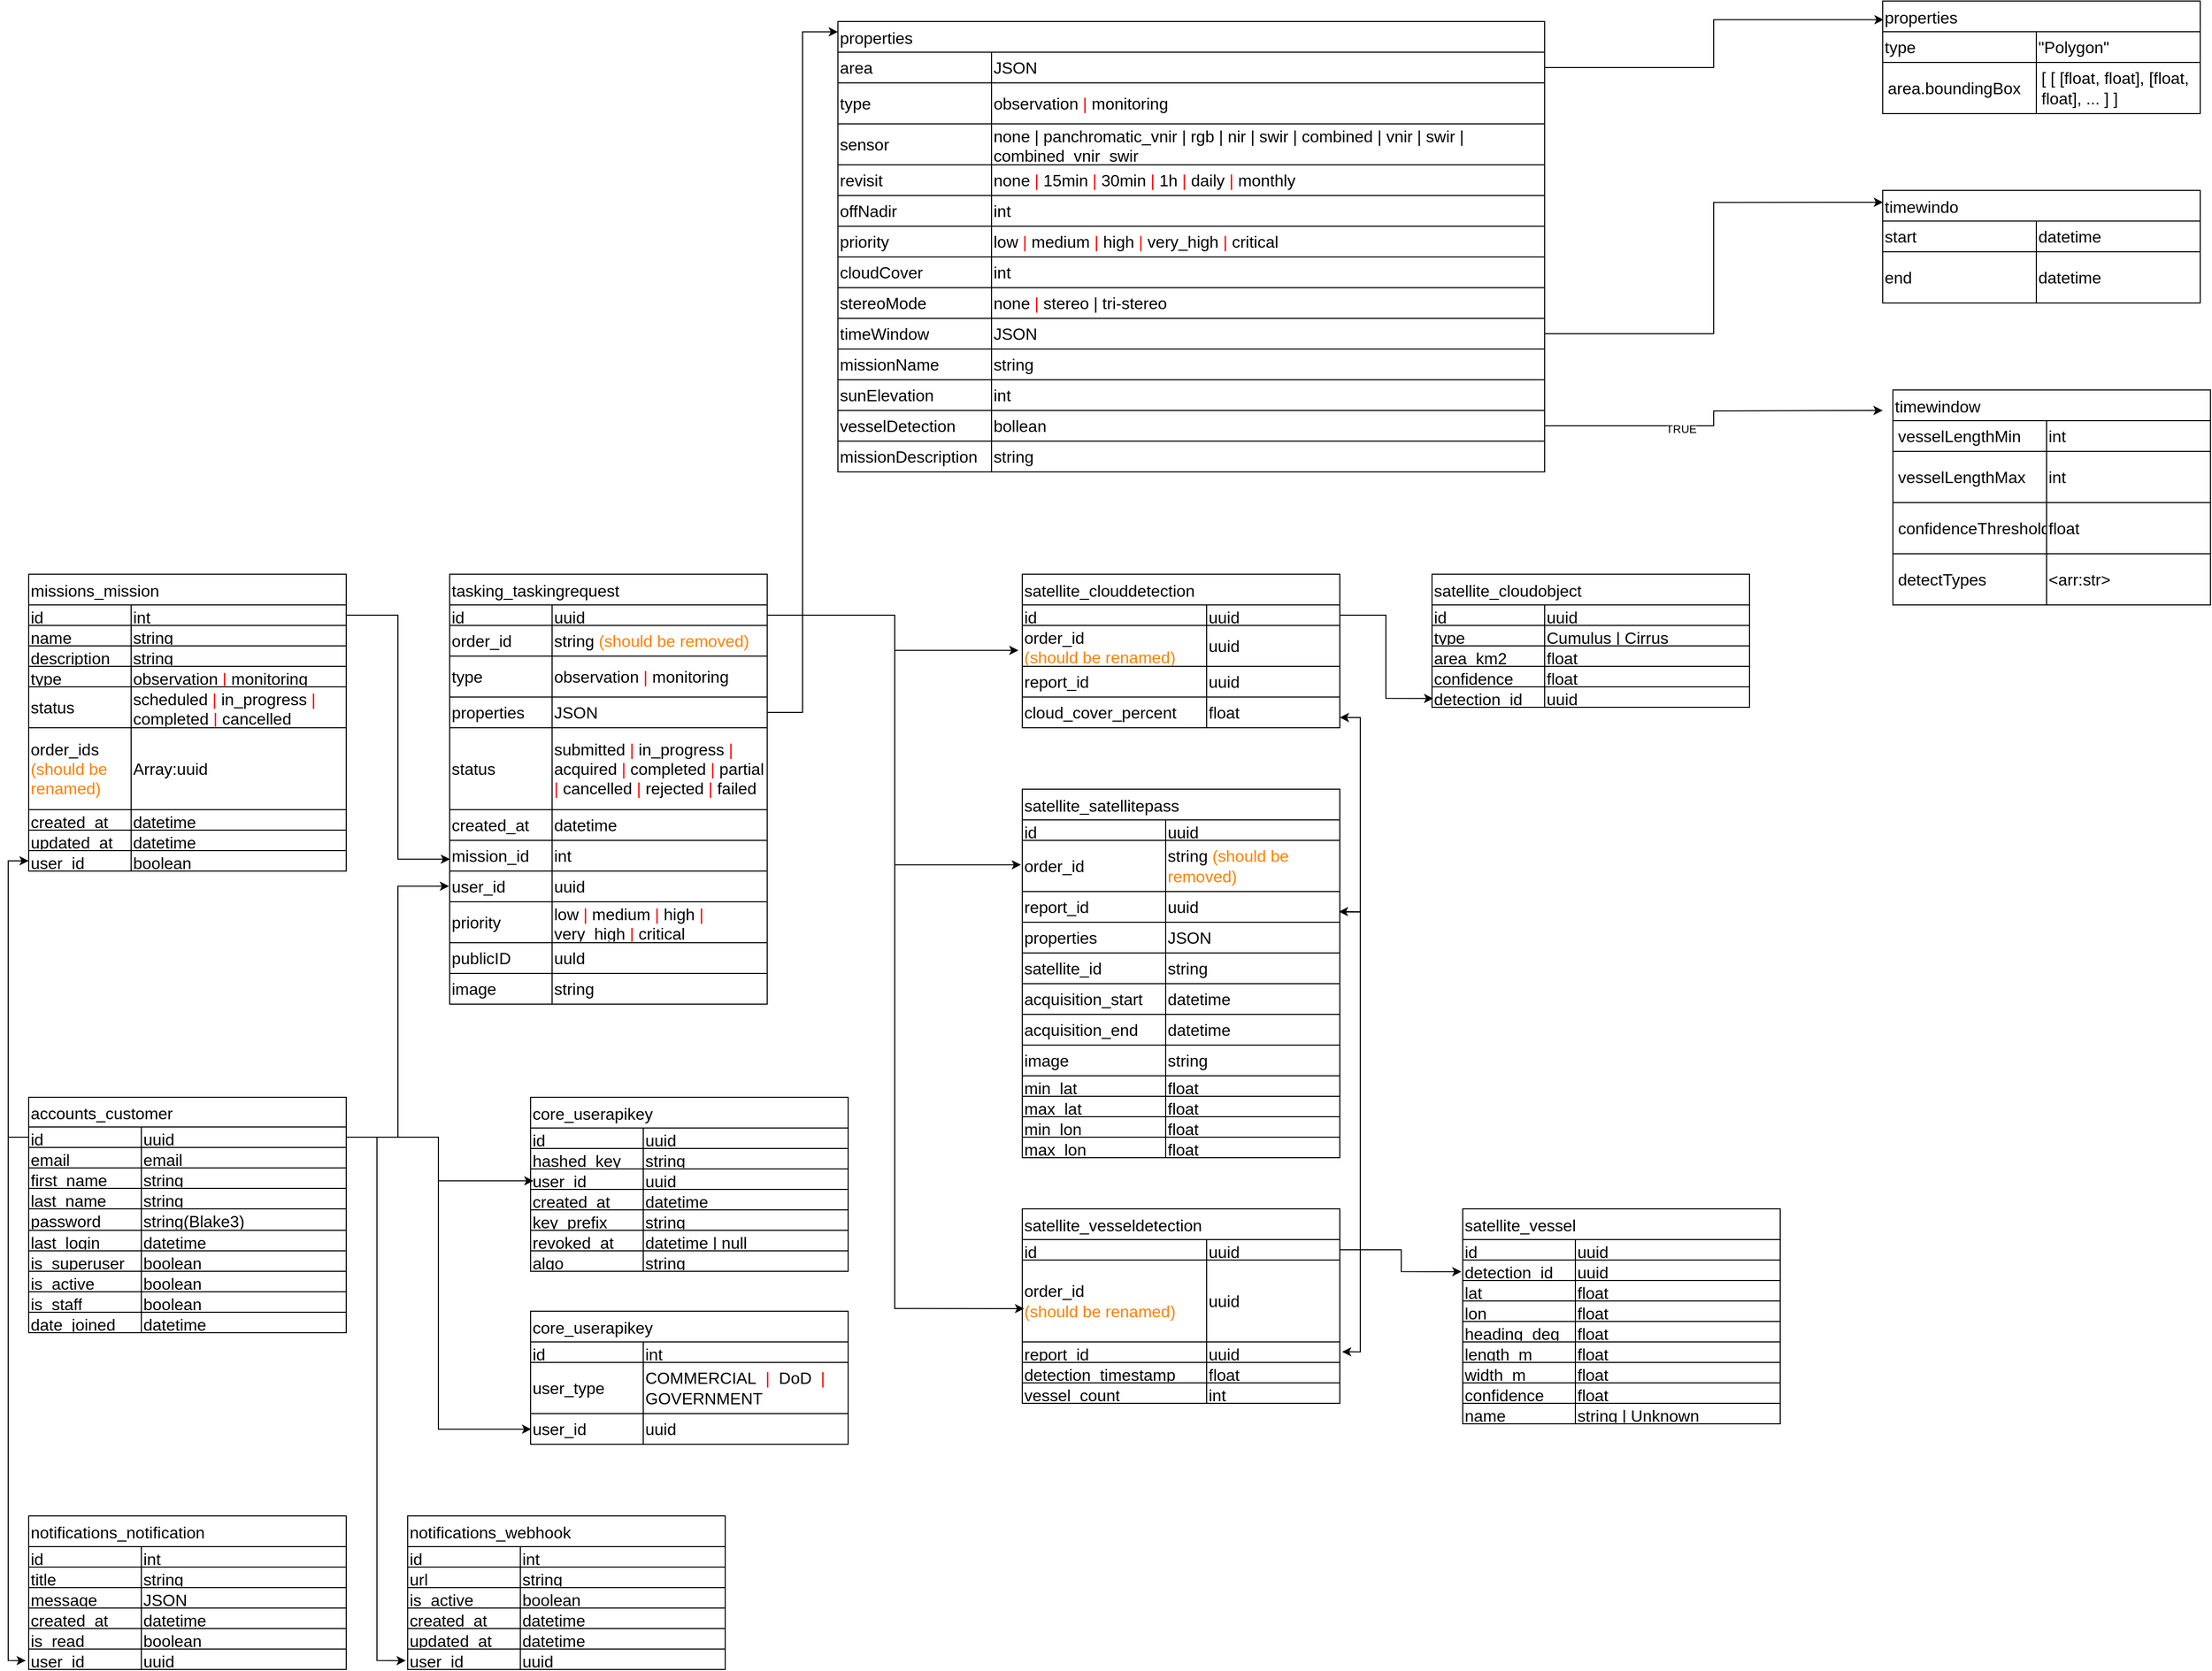 <mxfile version="28.0.6">
  <diagram name="DB Structure" id="0kXYSX-QTg2QVJX7a5RG">
    <mxGraphModel dx="2156" dy="3258" grid="1" gridSize="10" guides="1" tooltips="1" connect="0" arrows="1" fold="1" page="1" pageScale="1" pageWidth="1169" pageHeight="827" math="0" shadow="0">
      <root>
        <mxCell id="0" />
        <mxCell id="1" parent="0" />
        <mxCell id="bssnZ3kJInBDwSkxJL0d-67" value="accounts_customer" style="shape=table;startSize=29;container=1;collapsible=0;childLayout=tableLayout;strokeColor=default;fontSize=16;fontColor=default;textShadow=0;align=left;" parent="1" vertex="1">
          <mxGeometry x="70" y="111" width="310" height="230" as="geometry" />
        </mxCell>
        <mxCell id="bssnZ3kJInBDwSkxJL0d-68" value="" style="shape=tableRow;horizontal=0;startSize=0;swimlaneHead=0;swimlaneBody=0;strokeColor=inherit;top=0;left=0;bottom=0;right=0;collapsible=0;dropTarget=0;fillColor=none;points=[[0,0.5],[1,0.5]];portConstraint=eastwest;fontSize=16;align=left;" parent="bssnZ3kJInBDwSkxJL0d-67" vertex="1">
          <mxGeometry y="29" width="310" height="20" as="geometry" />
        </mxCell>
        <mxCell id="bssnZ3kJInBDwSkxJL0d-69" value="id" style="shape=partialRectangle;html=1;whiteSpace=wrap;connectable=0;strokeColor=inherit;overflow=hidden;fillColor=none;top=0;left=0;bottom=0;right=0;pointerEvents=1;fontSize=16;align=left;" parent="bssnZ3kJInBDwSkxJL0d-68" vertex="1">
          <mxGeometry width="110" height="20" as="geometry">
            <mxRectangle width="110" height="20" as="alternateBounds" />
          </mxGeometry>
        </mxCell>
        <mxCell id="bssnZ3kJInBDwSkxJL0d-70" value="uuid" style="shape=partialRectangle;html=1;whiteSpace=wrap;connectable=0;strokeColor=inherit;overflow=hidden;fillColor=none;top=0;left=0;bottom=0;right=0;pointerEvents=1;fontSize=16;align=left;" parent="bssnZ3kJInBDwSkxJL0d-68" vertex="1">
          <mxGeometry x="110" width="200" height="20" as="geometry">
            <mxRectangle width="200" height="20" as="alternateBounds" />
          </mxGeometry>
        </mxCell>
        <mxCell id="bssnZ3kJInBDwSkxJL0d-84" style="shape=tableRow;horizontal=0;startSize=0;swimlaneHead=0;swimlaneBody=0;strokeColor=inherit;top=0;left=0;bottom=0;right=0;collapsible=0;dropTarget=0;fillColor=none;points=[[0,0.5],[1,0.5]];portConstraint=eastwest;fontSize=16;align=left;" parent="bssnZ3kJInBDwSkxJL0d-67" vertex="1">
          <mxGeometry y="49" width="310" height="20" as="geometry" />
        </mxCell>
        <mxCell id="bssnZ3kJInBDwSkxJL0d-85" value="email" style="shape=partialRectangle;html=1;whiteSpace=wrap;connectable=0;strokeColor=inherit;overflow=hidden;fillColor=none;top=0;left=0;bottom=0;right=0;pointerEvents=1;fontSize=16;align=left;" parent="bssnZ3kJInBDwSkxJL0d-84" vertex="1">
          <mxGeometry width="110" height="20" as="geometry">
            <mxRectangle width="110" height="20" as="alternateBounds" />
          </mxGeometry>
        </mxCell>
        <mxCell id="bssnZ3kJInBDwSkxJL0d-86" value="email" style="shape=partialRectangle;html=1;whiteSpace=wrap;connectable=0;strokeColor=inherit;overflow=hidden;fillColor=none;top=0;left=0;bottom=0;right=0;pointerEvents=1;fontSize=16;align=left;" parent="bssnZ3kJInBDwSkxJL0d-84" vertex="1">
          <mxGeometry x="110" width="200" height="20" as="geometry">
            <mxRectangle width="200" height="20" as="alternateBounds" />
          </mxGeometry>
        </mxCell>
        <mxCell id="bssnZ3kJInBDwSkxJL0d-72" value="" style="shape=tableRow;horizontal=0;startSize=0;swimlaneHead=0;swimlaneBody=0;strokeColor=inherit;top=0;left=0;bottom=0;right=0;collapsible=0;dropTarget=0;fillColor=none;points=[[0,0.5],[1,0.5]];portConstraint=eastwest;fontSize=16;align=left;" parent="bssnZ3kJInBDwSkxJL0d-67" vertex="1">
          <mxGeometry y="69" width="310" height="20" as="geometry" />
        </mxCell>
        <mxCell id="bssnZ3kJInBDwSkxJL0d-73" value="first_name" style="shape=partialRectangle;html=1;whiteSpace=wrap;connectable=0;strokeColor=inherit;overflow=hidden;fillColor=none;top=0;left=0;bottom=0;right=0;pointerEvents=1;fontSize=16;align=left;" parent="bssnZ3kJInBDwSkxJL0d-72" vertex="1">
          <mxGeometry width="110" height="20" as="geometry">
            <mxRectangle width="110" height="20" as="alternateBounds" />
          </mxGeometry>
        </mxCell>
        <mxCell id="bssnZ3kJInBDwSkxJL0d-74" value="string" style="shape=partialRectangle;html=1;whiteSpace=wrap;connectable=0;strokeColor=inherit;overflow=hidden;fillColor=none;top=0;left=0;bottom=0;right=0;pointerEvents=1;fontSize=16;align=left;" parent="bssnZ3kJInBDwSkxJL0d-72" vertex="1">
          <mxGeometry x="110" width="200" height="20" as="geometry">
            <mxRectangle width="200" height="20" as="alternateBounds" />
          </mxGeometry>
        </mxCell>
        <mxCell id="bssnZ3kJInBDwSkxJL0d-101" style="shape=tableRow;horizontal=0;startSize=0;swimlaneHead=0;swimlaneBody=0;strokeColor=inherit;top=0;left=0;bottom=0;right=0;collapsible=0;dropTarget=0;fillColor=none;points=[[0,0.5],[1,0.5]];portConstraint=eastwest;fontSize=16;align=left;" parent="bssnZ3kJInBDwSkxJL0d-67" vertex="1">
          <mxGeometry y="89" width="310" height="20" as="geometry" />
        </mxCell>
        <mxCell id="bssnZ3kJInBDwSkxJL0d-102" value="last_name" style="shape=partialRectangle;html=1;whiteSpace=wrap;connectable=0;strokeColor=inherit;overflow=hidden;fillColor=none;top=0;left=0;bottom=0;right=0;pointerEvents=1;fontSize=16;align=left;" parent="bssnZ3kJInBDwSkxJL0d-101" vertex="1">
          <mxGeometry width="110" height="20" as="geometry">
            <mxRectangle width="110" height="20" as="alternateBounds" />
          </mxGeometry>
        </mxCell>
        <mxCell id="bssnZ3kJInBDwSkxJL0d-103" value="string" style="shape=partialRectangle;html=1;whiteSpace=wrap;connectable=0;strokeColor=inherit;overflow=hidden;fillColor=none;top=0;left=0;bottom=0;right=0;pointerEvents=1;fontSize=16;align=left;" parent="bssnZ3kJInBDwSkxJL0d-101" vertex="1">
          <mxGeometry x="110" width="200" height="20" as="geometry">
            <mxRectangle width="200" height="20" as="alternateBounds" />
          </mxGeometry>
        </mxCell>
        <mxCell id="bssnZ3kJInBDwSkxJL0d-104" style="shape=tableRow;horizontal=0;startSize=0;swimlaneHead=0;swimlaneBody=0;strokeColor=inherit;top=0;left=0;bottom=0;right=0;collapsible=0;dropTarget=0;fillColor=none;points=[[0,0.5],[1,0.5]];portConstraint=eastwest;fontSize=16;align=left;" parent="bssnZ3kJInBDwSkxJL0d-67" vertex="1">
          <mxGeometry y="109" width="310" height="21" as="geometry" />
        </mxCell>
        <mxCell id="bssnZ3kJInBDwSkxJL0d-105" value="password" style="shape=partialRectangle;html=1;whiteSpace=wrap;connectable=0;strokeColor=inherit;overflow=hidden;fillColor=none;top=0;left=0;bottom=0;right=0;pointerEvents=1;fontSize=16;align=left;" parent="bssnZ3kJInBDwSkxJL0d-104" vertex="1">
          <mxGeometry width="110" height="21" as="geometry">
            <mxRectangle width="110" height="21" as="alternateBounds" />
          </mxGeometry>
        </mxCell>
        <mxCell id="bssnZ3kJInBDwSkxJL0d-106" value="string(Blake3)" style="shape=partialRectangle;html=1;whiteSpace=wrap;connectable=0;strokeColor=inherit;overflow=hidden;fillColor=none;top=0;left=0;bottom=0;right=0;pointerEvents=1;fontSize=16;align=left;" parent="bssnZ3kJInBDwSkxJL0d-104" vertex="1">
          <mxGeometry x="110" width="200" height="21" as="geometry">
            <mxRectangle width="200" height="21" as="alternateBounds" />
          </mxGeometry>
        </mxCell>
        <mxCell id="bssnZ3kJInBDwSkxJL0d-107" style="shape=tableRow;horizontal=0;startSize=0;swimlaneHead=0;swimlaneBody=0;strokeColor=inherit;top=0;left=0;bottom=0;right=0;collapsible=0;dropTarget=0;fillColor=none;points=[[0,0.5],[1,0.5]];portConstraint=eastwest;fontSize=16;align=left;" parent="bssnZ3kJInBDwSkxJL0d-67" vertex="1">
          <mxGeometry y="130" width="310" height="20" as="geometry" />
        </mxCell>
        <mxCell id="bssnZ3kJInBDwSkxJL0d-108" value="last_login" style="shape=partialRectangle;html=1;whiteSpace=wrap;connectable=0;strokeColor=inherit;overflow=hidden;fillColor=none;top=0;left=0;bottom=0;right=0;pointerEvents=1;fontSize=16;align=left;" parent="bssnZ3kJInBDwSkxJL0d-107" vertex="1">
          <mxGeometry width="110" height="20" as="geometry">
            <mxRectangle width="110" height="20" as="alternateBounds" />
          </mxGeometry>
        </mxCell>
        <mxCell id="bssnZ3kJInBDwSkxJL0d-109" value="datetime" style="shape=partialRectangle;html=1;whiteSpace=wrap;connectable=0;strokeColor=inherit;overflow=hidden;fillColor=none;top=0;left=0;bottom=0;right=0;pointerEvents=1;fontSize=16;align=left;" parent="bssnZ3kJInBDwSkxJL0d-107" vertex="1">
          <mxGeometry x="110" width="200" height="20" as="geometry">
            <mxRectangle width="200" height="20" as="alternateBounds" />
          </mxGeometry>
        </mxCell>
        <mxCell id="bssnZ3kJInBDwSkxJL0d-110" style="shape=tableRow;horizontal=0;startSize=0;swimlaneHead=0;swimlaneBody=0;strokeColor=inherit;top=0;left=0;bottom=0;right=0;collapsible=0;dropTarget=0;fillColor=none;points=[[0,0.5],[1,0.5]];portConstraint=eastwest;fontSize=16;align=left;" parent="bssnZ3kJInBDwSkxJL0d-67" vertex="1">
          <mxGeometry y="150" width="310" height="20" as="geometry" />
        </mxCell>
        <mxCell id="bssnZ3kJInBDwSkxJL0d-111" value="is_superuser" style="shape=partialRectangle;html=1;whiteSpace=wrap;connectable=0;strokeColor=inherit;overflow=hidden;fillColor=none;top=0;left=0;bottom=0;right=0;pointerEvents=1;fontSize=16;align=left;" parent="bssnZ3kJInBDwSkxJL0d-110" vertex="1">
          <mxGeometry width="110" height="20" as="geometry">
            <mxRectangle width="110" height="20" as="alternateBounds" />
          </mxGeometry>
        </mxCell>
        <mxCell id="bssnZ3kJInBDwSkxJL0d-112" value="boolean" style="shape=partialRectangle;html=1;whiteSpace=wrap;connectable=0;strokeColor=inherit;overflow=hidden;fillColor=none;top=0;left=0;bottom=0;right=0;pointerEvents=1;fontSize=16;align=left;" parent="bssnZ3kJInBDwSkxJL0d-110" vertex="1">
          <mxGeometry x="110" width="200" height="20" as="geometry">
            <mxRectangle width="200" height="20" as="alternateBounds" />
          </mxGeometry>
        </mxCell>
        <mxCell id="bssnZ3kJInBDwSkxJL0d-113" style="shape=tableRow;horizontal=0;startSize=0;swimlaneHead=0;swimlaneBody=0;strokeColor=inherit;top=0;left=0;bottom=0;right=0;collapsible=0;dropTarget=0;fillColor=none;points=[[0,0.5],[1,0.5]];portConstraint=eastwest;fontSize=16;align=left;" parent="bssnZ3kJInBDwSkxJL0d-67" vertex="1">
          <mxGeometry y="170" width="310" height="20" as="geometry" />
        </mxCell>
        <mxCell id="bssnZ3kJInBDwSkxJL0d-114" value="is_active" style="shape=partialRectangle;html=1;whiteSpace=wrap;connectable=0;strokeColor=inherit;overflow=hidden;fillColor=none;top=0;left=0;bottom=0;right=0;pointerEvents=1;fontSize=16;align=left;" parent="bssnZ3kJInBDwSkxJL0d-113" vertex="1">
          <mxGeometry width="110" height="20" as="geometry">
            <mxRectangle width="110" height="20" as="alternateBounds" />
          </mxGeometry>
        </mxCell>
        <mxCell id="bssnZ3kJInBDwSkxJL0d-115" value="boolean" style="shape=partialRectangle;html=1;whiteSpace=wrap;connectable=0;strokeColor=inherit;overflow=hidden;fillColor=none;top=0;left=0;bottom=0;right=0;pointerEvents=1;fontSize=16;align=left;" parent="bssnZ3kJInBDwSkxJL0d-113" vertex="1">
          <mxGeometry x="110" width="200" height="20" as="geometry">
            <mxRectangle width="200" height="20" as="alternateBounds" />
          </mxGeometry>
        </mxCell>
        <mxCell id="bssnZ3kJInBDwSkxJL0d-116" style="shape=tableRow;horizontal=0;startSize=0;swimlaneHead=0;swimlaneBody=0;strokeColor=inherit;top=0;left=0;bottom=0;right=0;collapsible=0;dropTarget=0;fillColor=none;points=[[0,0.5],[1,0.5]];portConstraint=eastwest;fontSize=16;align=left;" parent="bssnZ3kJInBDwSkxJL0d-67" vertex="1">
          <mxGeometry y="190" width="310" height="20" as="geometry" />
        </mxCell>
        <mxCell id="bssnZ3kJInBDwSkxJL0d-117" value="is_staff" style="shape=partialRectangle;html=1;whiteSpace=wrap;connectable=0;strokeColor=inherit;overflow=hidden;fillColor=none;top=0;left=0;bottom=0;right=0;pointerEvents=1;fontSize=16;align=left;" parent="bssnZ3kJInBDwSkxJL0d-116" vertex="1">
          <mxGeometry width="110" height="20" as="geometry">
            <mxRectangle width="110" height="20" as="alternateBounds" />
          </mxGeometry>
        </mxCell>
        <mxCell id="bssnZ3kJInBDwSkxJL0d-118" value="boolean" style="shape=partialRectangle;html=1;whiteSpace=wrap;connectable=0;strokeColor=inherit;overflow=hidden;fillColor=none;top=0;left=0;bottom=0;right=0;pointerEvents=1;fontSize=16;align=left;" parent="bssnZ3kJInBDwSkxJL0d-116" vertex="1">
          <mxGeometry x="110" width="200" height="20" as="geometry">
            <mxRectangle width="200" height="20" as="alternateBounds" />
          </mxGeometry>
        </mxCell>
        <mxCell id="bssnZ3kJInBDwSkxJL0d-119" style="shape=tableRow;horizontal=0;startSize=0;swimlaneHead=0;swimlaneBody=0;strokeColor=inherit;top=0;left=0;bottom=0;right=0;collapsible=0;dropTarget=0;fillColor=none;points=[[0,0.5],[1,0.5]];portConstraint=eastwest;fontSize=16;align=left;" parent="bssnZ3kJInBDwSkxJL0d-67" vertex="1">
          <mxGeometry y="210" width="310" height="20" as="geometry" />
        </mxCell>
        <mxCell id="bssnZ3kJInBDwSkxJL0d-120" value="date_joined" style="shape=partialRectangle;html=1;whiteSpace=wrap;connectable=0;strokeColor=inherit;overflow=hidden;fillColor=none;top=0;left=0;bottom=0;right=0;pointerEvents=1;fontSize=16;align=left;" parent="bssnZ3kJInBDwSkxJL0d-119" vertex="1">
          <mxGeometry width="110" height="20" as="geometry">
            <mxRectangle width="110" height="20" as="alternateBounds" />
          </mxGeometry>
        </mxCell>
        <mxCell id="bssnZ3kJInBDwSkxJL0d-121" value="datetime" style="shape=partialRectangle;html=1;whiteSpace=wrap;connectable=0;strokeColor=inherit;overflow=hidden;fillColor=none;top=0;left=0;bottom=0;right=0;pointerEvents=1;fontSize=16;align=left;" parent="bssnZ3kJInBDwSkxJL0d-119" vertex="1">
          <mxGeometry x="110" width="200" height="20" as="geometry">
            <mxRectangle width="200" height="20" as="alternateBounds" />
          </mxGeometry>
        </mxCell>
        <mxCell id="bssnZ3kJInBDwSkxJL0d-122" value="core_userapikey" style="shape=table;startSize=30;container=1;collapsible=0;childLayout=tableLayout;strokeColor=default;fontSize=16;fontColor=default;textShadow=0;align=left;" parent="1" vertex="1">
          <mxGeometry x="560" y="111" width="310" height="170" as="geometry" />
        </mxCell>
        <mxCell id="bssnZ3kJInBDwSkxJL0d-123" value="" style="shape=tableRow;horizontal=0;startSize=0;swimlaneHead=0;swimlaneBody=0;strokeColor=inherit;top=0;left=0;bottom=0;right=0;collapsible=0;dropTarget=0;fillColor=none;points=[[0,0.5],[1,0.5]];portConstraint=eastwest;fontSize=16;align=left;" parent="bssnZ3kJInBDwSkxJL0d-122" vertex="1">
          <mxGeometry y="30" width="310" height="20" as="geometry" />
        </mxCell>
        <mxCell id="bssnZ3kJInBDwSkxJL0d-124" value="id" style="shape=partialRectangle;html=1;whiteSpace=wrap;connectable=0;strokeColor=inherit;overflow=hidden;fillColor=none;top=0;left=0;bottom=0;right=0;pointerEvents=1;fontSize=16;align=left;" parent="bssnZ3kJInBDwSkxJL0d-123" vertex="1">
          <mxGeometry width="110" height="20" as="geometry">
            <mxRectangle width="110" height="20" as="alternateBounds" />
          </mxGeometry>
        </mxCell>
        <mxCell id="bssnZ3kJInBDwSkxJL0d-125" value="uuid" style="shape=partialRectangle;html=1;whiteSpace=wrap;connectable=0;strokeColor=inherit;overflow=hidden;fillColor=none;top=0;left=0;bottom=0;right=0;pointerEvents=1;fontSize=16;align=left;" parent="bssnZ3kJInBDwSkxJL0d-123" vertex="1">
          <mxGeometry x="110" width="200" height="20" as="geometry">
            <mxRectangle width="200" height="20" as="alternateBounds" />
          </mxGeometry>
        </mxCell>
        <mxCell id="bssnZ3kJInBDwSkxJL0d-126" style="shape=tableRow;horizontal=0;startSize=0;swimlaneHead=0;swimlaneBody=0;strokeColor=inherit;top=0;left=0;bottom=0;right=0;collapsible=0;dropTarget=0;fillColor=none;points=[[0,0.5],[1,0.5]];portConstraint=eastwest;fontSize=16;align=left;" parent="bssnZ3kJInBDwSkxJL0d-122" vertex="1">
          <mxGeometry y="50" width="310" height="20" as="geometry" />
        </mxCell>
        <mxCell id="bssnZ3kJInBDwSkxJL0d-127" value="hashed_key" style="shape=partialRectangle;html=1;whiteSpace=wrap;connectable=0;strokeColor=inherit;overflow=hidden;fillColor=none;top=0;left=0;bottom=0;right=0;pointerEvents=1;fontSize=16;align=left;" parent="bssnZ3kJInBDwSkxJL0d-126" vertex="1">
          <mxGeometry width="110" height="20" as="geometry">
            <mxRectangle width="110" height="20" as="alternateBounds" />
          </mxGeometry>
        </mxCell>
        <mxCell id="bssnZ3kJInBDwSkxJL0d-128" value="string" style="shape=partialRectangle;html=1;whiteSpace=wrap;connectable=0;strokeColor=inherit;overflow=hidden;fillColor=none;top=0;left=0;bottom=0;right=0;pointerEvents=1;fontSize=16;align=left;" parent="bssnZ3kJInBDwSkxJL0d-126" vertex="1">
          <mxGeometry x="110" width="200" height="20" as="geometry">
            <mxRectangle width="200" height="20" as="alternateBounds" />
          </mxGeometry>
        </mxCell>
        <mxCell id="bssnZ3kJInBDwSkxJL0d-129" value="" style="shape=tableRow;horizontal=0;startSize=0;swimlaneHead=0;swimlaneBody=0;strokeColor=inherit;top=0;left=0;bottom=0;right=0;collapsible=0;dropTarget=0;fillColor=none;points=[[0,0.5],[1,0.5]];portConstraint=eastwest;fontSize=16;align=left;" parent="bssnZ3kJInBDwSkxJL0d-122" vertex="1">
          <mxGeometry y="70" width="310" height="20" as="geometry" />
        </mxCell>
        <mxCell id="bssnZ3kJInBDwSkxJL0d-130" value="user_id" style="shape=partialRectangle;html=1;whiteSpace=wrap;connectable=0;strokeColor=inherit;overflow=hidden;fillColor=none;top=0;left=0;bottom=0;right=0;pointerEvents=1;fontSize=16;align=left;" parent="bssnZ3kJInBDwSkxJL0d-129" vertex="1">
          <mxGeometry width="110" height="20" as="geometry">
            <mxRectangle width="110" height="20" as="alternateBounds" />
          </mxGeometry>
        </mxCell>
        <mxCell id="bssnZ3kJInBDwSkxJL0d-131" value="uuid" style="shape=partialRectangle;html=1;whiteSpace=wrap;connectable=0;strokeColor=inherit;overflow=hidden;fillColor=none;top=0;left=0;bottom=0;right=0;pointerEvents=1;fontSize=16;align=left;" parent="bssnZ3kJInBDwSkxJL0d-129" vertex="1">
          <mxGeometry x="110" width="200" height="20" as="geometry">
            <mxRectangle width="200" height="20" as="alternateBounds" />
          </mxGeometry>
        </mxCell>
        <mxCell id="bssnZ3kJInBDwSkxJL0d-132" style="shape=tableRow;horizontal=0;startSize=0;swimlaneHead=0;swimlaneBody=0;strokeColor=inherit;top=0;left=0;bottom=0;right=0;collapsible=0;dropTarget=0;fillColor=none;points=[[0,0.5],[1,0.5]];portConstraint=eastwest;fontSize=16;align=left;" parent="bssnZ3kJInBDwSkxJL0d-122" vertex="1">
          <mxGeometry y="90" width="310" height="20" as="geometry" />
        </mxCell>
        <mxCell id="bssnZ3kJInBDwSkxJL0d-133" value="created_at" style="shape=partialRectangle;html=1;whiteSpace=wrap;connectable=0;strokeColor=inherit;overflow=hidden;fillColor=none;top=0;left=0;bottom=0;right=0;pointerEvents=1;fontSize=16;align=left;" parent="bssnZ3kJInBDwSkxJL0d-132" vertex="1">
          <mxGeometry width="110" height="20" as="geometry">
            <mxRectangle width="110" height="20" as="alternateBounds" />
          </mxGeometry>
        </mxCell>
        <mxCell id="bssnZ3kJInBDwSkxJL0d-134" value="datetime" style="shape=partialRectangle;html=1;whiteSpace=wrap;connectable=0;strokeColor=inherit;overflow=hidden;fillColor=none;top=0;left=0;bottom=0;right=0;pointerEvents=1;fontSize=16;align=left;" parent="bssnZ3kJInBDwSkxJL0d-132" vertex="1">
          <mxGeometry x="110" width="200" height="20" as="geometry">
            <mxRectangle width="200" height="20" as="alternateBounds" />
          </mxGeometry>
        </mxCell>
        <mxCell id="bssnZ3kJInBDwSkxJL0d-135" style="shape=tableRow;horizontal=0;startSize=0;swimlaneHead=0;swimlaneBody=0;strokeColor=inherit;top=0;left=0;bottom=0;right=0;collapsible=0;dropTarget=0;fillColor=none;points=[[0,0.5],[1,0.5]];portConstraint=eastwest;fontSize=16;align=left;" parent="bssnZ3kJInBDwSkxJL0d-122" vertex="1">
          <mxGeometry y="110" width="310" height="20" as="geometry" />
        </mxCell>
        <mxCell id="bssnZ3kJInBDwSkxJL0d-136" value="key_prefix" style="shape=partialRectangle;html=1;whiteSpace=wrap;connectable=0;strokeColor=inherit;overflow=hidden;fillColor=none;top=0;left=0;bottom=0;right=0;pointerEvents=1;fontSize=16;align=left;" parent="bssnZ3kJInBDwSkxJL0d-135" vertex="1">
          <mxGeometry width="110" height="20" as="geometry">
            <mxRectangle width="110" height="20" as="alternateBounds" />
          </mxGeometry>
        </mxCell>
        <mxCell id="bssnZ3kJInBDwSkxJL0d-137" value="string" style="shape=partialRectangle;html=1;whiteSpace=wrap;connectable=0;strokeColor=inherit;overflow=hidden;fillColor=none;top=0;left=0;bottom=0;right=0;pointerEvents=1;fontSize=16;align=left;" parent="bssnZ3kJInBDwSkxJL0d-135" vertex="1">
          <mxGeometry x="110" width="200" height="20" as="geometry">
            <mxRectangle width="200" height="20" as="alternateBounds" />
          </mxGeometry>
        </mxCell>
        <mxCell id="bssnZ3kJInBDwSkxJL0d-138" style="shape=tableRow;horizontal=0;startSize=0;swimlaneHead=0;swimlaneBody=0;strokeColor=inherit;top=0;left=0;bottom=0;right=0;collapsible=0;dropTarget=0;fillColor=none;points=[[0,0.5],[1,0.5]];portConstraint=eastwest;fontSize=16;align=left;" parent="bssnZ3kJInBDwSkxJL0d-122" vertex="1">
          <mxGeometry y="130" width="310" height="20" as="geometry" />
        </mxCell>
        <mxCell id="bssnZ3kJInBDwSkxJL0d-139" value="revoked_at" style="shape=partialRectangle;html=1;whiteSpace=wrap;connectable=0;strokeColor=inherit;overflow=hidden;fillColor=none;top=0;left=0;bottom=0;right=0;pointerEvents=1;fontSize=16;align=left;" parent="bssnZ3kJInBDwSkxJL0d-138" vertex="1">
          <mxGeometry width="110" height="20" as="geometry">
            <mxRectangle width="110" height="20" as="alternateBounds" />
          </mxGeometry>
        </mxCell>
        <mxCell id="bssnZ3kJInBDwSkxJL0d-140" value="datetime | null" style="shape=partialRectangle;html=1;whiteSpace=wrap;connectable=0;strokeColor=inherit;overflow=hidden;fillColor=none;top=0;left=0;bottom=0;right=0;pointerEvents=1;fontSize=16;align=left;" parent="bssnZ3kJInBDwSkxJL0d-138" vertex="1">
          <mxGeometry x="110" width="200" height="20" as="geometry">
            <mxRectangle width="200" height="20" as="alternateBounds" />
          </mxGeometry>
        </mxCell>
        <mxCell id="bssnZ3kJInBDwSkxJL0d-141" style="shape=tableRow;horizontal=0;startSize=0;swimlaneHead=0;swimlaneBody=0;strokeColor=inherit;top=0;left=0;bottom=0;right=0;collapsible=0;dropTarget=0;fillColor=none;points=[[0,0.5],[1,0.5]];portConstraint=eastwest;fontSize=16;align=left;" parent="bssnZ3kJInBDwSkxJL0d-122" vertex="1">
          <mxGeometry y="150" width="310" height="20" as="geometry" />
        </mxCell>
        <mxCell id="bssnZ3kJInBDwSkxJL0d-142" value="algo" style="shape=partialRectangle;html=1;whiteSpace=wrap;connectable=0;strokeColor=inherit;overflow=hidden;fillColor=none;top=0;left=0;bottom=0;right=0;pointerEvents=1;fontSize=16;align=left;" parent="bssnZ3kJInBDwSkxJL0d-141" vertex="1">
          <mxGeometry width="110" height="20" as="geometry">
            <mxRectangle width="110" height="20" as="alternateBounds" />
          </mxGeometry>
        </mxCell>
        <mxCell id="bssnZ3kJInBDwSkxJL0d-143" value="string" style="shape=partialRectangle;html=1;whiteSpace=wrap;connectable=0;strokeColor=inherit;overflow=hidden;fillColor=none;top=0;left=0;bottom=0;right=0;pointerEvents=1;fontSize=16;align=left;" parent="bssnZ3kJInBDwSkxJL0d-141" vertex="1">
          <mxGeometry x="110" width="200" height="20" as="geometry">
            <mxRectangle width="200" height="20" as="alternateBounds" />
          </mxGeometry>
        </mxCell>
        <mxCell id="bssnZ3kJInBDwSkxJL0d-153" style="edgeStyle=orthogonalEdgeStyle;rounded=0;orthogonalLoop=1;jettySize=auto;html=1;entryX=0.009;entryY=0.581;entryDx=0;entryDy=0;entryPerimeter=0;align=left;" parent="1" source="bssnZ3kJInBDwSkxJL0d-68" target="bssnZ3kJInBDwSkxJL0d-129" edge="1">
          <mxGeometry relative="1" as="geometry" />
        </mxCell>
        <mxCell id="bssnZ3kJInBDwSkxJL0d-160" value="core_userapikey" style="shape=table;startSize=30;container=1;collapsible=0;childLayout=tableLayout;strokeColor=default;fontSize=16;fontColor=default;textShadow=0;align=left;" parent="1" vertex="1">
          <mxGeometry x="560" y="320" width="310" height="130" as="geometry" />
        </mxCell>
        <mxCell id="bssnZ3kJInBDwSkxJL0d-161" value="" style="shape=tableRow;horizontal=0;startSize=0;swimlaneHead=0;swimlaneBody=0;strokeColor=inherit;top=0;left=0;bottom=0;right=0;collapsible=0;dropTarget=0;fillColor=none;points=[[0,0.5],[1,0.5]];portConstraint=eastwest;fontSize=16;align=left;" parent="bssnZ3kJInBDwSkxJL0d-160" vertex="1">
          <mxGeometry y="30" width="310" height="20" as="geometry" />
        </mxCell>
        <mxCell id="bssnZ3kJInBDwSkxJL0d-162" value="id" style="shape=partialRectangle;html=1;whiteSpace=wrap;connectable=0;strokeColor=inherit;overflow=hidden;fillColor=none;top=0;left=0;bottom=0;right=0;pointerEvents=1;fontSize=16;align=left;" parent="bssnZ3kJInBDwSkxJL0d-161" vertex="1">
          <mxGeometry width="110" height="20" as="geometry">
            <mxRectangle width="110" height="20" as="alternateBounds" />
          </mxGeometry>
        </mxCell>
        <mxCell id="bssnZ3kJInBDwSkxJL0d-163" value="int" style="shape=partialRectangle;html=1;whiteSpace=wrap;connectable=0;strokeColor=inherit;overflow=hidden;fillColor=none;top=0;left=0;bottom=0;right=0;pointerEvents=1;fontSize=16;align=left;" parent="bssnZ3kJInBDwSkxJL0d-161" vertex="1">
          <mxGeometry x="110" width="200" height="20" as="geometry">
            <mxRectangle width="200" height="20" as="alternateBounds" />
          </mxGeometry>
        </mxCell>
        <mxCell id="bssnZ3kJInBDwSkxJL0d-164" style="shape=tableRow;horizontal=0;startSize=0;swimlaneHead=0;swimlaneBody=0;strokeColor=inherit;top=0;left=0;bottom=0;right=0;collapsible=0;dropTarget=0;fillColor=none;points=[[0,0.5],[1,0.5]];portConstraint=eastwest;fontSize=16;align=left;" parent="bssnZ3kJInBDwSkxJL0d-160" vertex="1">
          <mxGeometry y="50" width="310" height="50" as="geometry" />
        </mxCell>
        <mxCell id="bssnZ3kJInBDwSkxJL0d-165" value="user_type" style="shape=partialRectangle;html=1;whiteSpace=wrap;connectable=0;strokeColor=inherit;overflow=hidden;fillColor=none;top=0;left=0;bottom=0;right=0;pointerEvents=1;fontSize=16;align=left;" parent="bssnZ3kJInBDwSkxJL0d-164" vertex="1">
          <mxGeometry width="110" height="50" as="geometry">
            <mxRectangle width="110" height="50" as="alternateBounds" />
          </mxGeometry>
        </mxCell>
        <mxCell id="bssnZ3kJInBDwSkxJL0d-166" value="COMMERCIAL&amp;nbsp; &lt;font style=&quot;color: rgb(255, 0, 0);&quot;&gt;|&lt;/font&gt;&amp;nbsp; DoD&amp;nbsp; &lt;font style=&quot;color: rgb(255, 0, 0);&quot;&gt;|&lt;/font&gt;&amp;nbsp; GOVERNMENT" style="shape=partialRectangle;html=1;whiteSpace=wrap;connectable=0;strokeColor=inherit;overflow=hidden;fillColor=none;top=0;left=0;bottom=0;right=0;pointerEvents=1;fontSize=16;align=left;" parent="bssnZ3kJInBDwSkxJL0d-164" vertex="1">
          <mxGeometry x="110" width="200" height="50" as="geometry">
            <mxRectangle width="200" height="50" as="alternateBounds" />
          </mxGeometry>
        </mxCell>
        <mxCell id="bssnZ3kJInBDwSkxJL0d-167" value="" style="shape=tableRow;horizontal=0;startSize=0;swimlaneHead=0;swimlaneBody=0;strokeColor=inherit;top=0;left=0;bottom=0;right=0;collapsible=0;dropTarget=0;fillColor=none;points=[[0,0.5],[1,0.5]];portConstraint=eastwest;fontSize=16;align=left;" parent="bssnZ3kJInBDwSkxJL0d-160" vertex="1">
          <mxGeometry y="100" width="310" height="30" as="geometry" />
        </mxCell>
        <mxCell id="bssnZ3kJInBDwSkxJL0d-168" value="user_id" style="shape=partialRectangle;html=1;whiteSpace=wrap;connectable=0;strokeColor=inherit;overflow=hidden;fillColor=none;top=0;left=0;bottom=0;right=0;pointerEvents=1;fontSize=16;align=left;" parent="bssnZ3kJInBDwSkxJL0d-167" vertex="1">
          <mxGeometry width="110" height="30" as="geometry">
            <mxRectangle width="110" height="30" as="alternateBounds" />
          </mxGeometry>
        </mxCell>
        <mxCell id="bssnZ3kJInBDwSkxJL0d-169" value="uuid" style="shape=partialRectangle;html=1;whiteSpace=wrap;connectable=0;strokeColor=inherit;overflow=hidden;fillColor=none;top=0;left=0;bottom=0;right=0;pointerEvents=1;fontSize=16;align=left;" parent="bssnZ3kJInBDwSkxJL0d-167" vertex="1">
          <mxGeometry x="110" width="200" height="30" as="geometry">
            <mxRectangle width="200" height="30" as="alternateBounds" />
          </mxGeometry>
        </mxCell>
        <mxCell id="bssnZ3kJInBDwSkxJL0d-185" style="edgeStyle=orthogonalEdgeStyle;rounded=0;orthogonalLoop=1;jettySize=auto;html=1;entryX=0.002;entryY=0.51;entryDx=0;entryDy=0;entryPerimeter=0;align=left;" parent="1" source="bssnZ3kJInBDwSkxJL0d-68" target="bssnZ3kJInBDwSkxJL0d-167" edge="1">
          <mxGeometry relative="1" as="geometry" />
        </mxCell>
        <mxCell id="bssnZ3kJInBDwSkxJL0d-186" value="missions_mission" style="shape=table;startSize=30;container=1;collapsible=0;childLayout=tableLayout;strokeColor=default;fontSize=16;fontColor=default;textShadow=0;align=left;" parent="1" vertex="1">
          <mxGeometry x="70" y="-400" width="310" height="290" as="geometry" />
        </mxCell>
        <mxCell id="bssnZ3kJInBDwSkxJL0d-187" value="" style="shape=tableRow;horizontal=0;startSize=0;swimlaneHead=0;swimlaneBody=0;strokeColor=inherit;top=0;left=0;bottom=0;right=0;collapsible=0;dropTarget=0;fillColor=none;points=[[0,0.5],[1,0.5]];portConstraint=eastwest;fontSize=16;align=left;" parent="bssnZ3kJInBDwSkxJL0d-186" vertex="1">
          <mxGeometry y="30" width="310" height="20" as="geometry" />
        </mxCell>
        <mxCell id="bssnZ3kJInBDwSkxJL0d-188" value="id" style="shape=partialRectangle;html=1;whiteSpace=wrap;connectable=0;strokeColor=inherit;overflow=hidden;fillColor=none;top=0;left=0;bottom=0;right=0;pointerEvents=1;fontSize=16;align=left;" parent="bssnZ3kJInBDwSkxJL0d-187" vertex="1">
          <mxGeometry width="100" height="20" as="geometry">
            <mxRectangle width="100" height="20" as="alternateBounds" />
          </mxGeometry>
        </mxCell>
        <mxCell id="bssnZ3kJInBDwSkxJL0d-189" value="int" style="shape=partialRectangle;html=1;whiteSpace=wrap;connectable=0;strokeColor=inherit;overflow=hidden;fillColor=none;top=0;left=0;bottom=0;right=0;pointerEvents=1;fontSize=16;align=left;" parent="bssnZ3kJInBDwSkxJL0d-187" vertex="1">
          <mxGeometry x="100" width="210" height="20" as="geometry">
            <mxRectangle width="210" height="20" as="alternateBounds" />
          </mxGeometry>
        </mxCell>
        <mxCell id="bssnZ3kJInBDwSkxJL0d-190" style="shape=tableRow;horizontal=0;startSize=0;swimlaneHead=0;swimlaneBody=0;strokeColor=inherit;top=0;left=0;bottom=0;right=0;collapsible=0;dropTarget=0;fillColor=none;points=[[0,0.5],[1,0.5]];portConstraint=eastwest;fontSize=16;align=left;" parent="bssnZ3kJInBDwSkxJL0d-186" vertex="1">
          <mxGeometry y="50" width="310" height="20" as="geometry" />
        </mxCell>
        <mxCell id="bssnZ3kJInBDwSkxJL0d-191" value="name" style="shape=partialRectangle;html=1;whiteSpace=wrap;connectable=0;strokeColor=inherit;overflow=hidden;fillColor=none;top=0;left=0;bottom=0;right=0;pointerEvents=1;fontSize=16;align=left;" parent="bssnZ3kJInBDwSkxJL0d-190" vertex="1">
          <mxGeometry width="100" height="20" as="geometry">
            <mxRectangle width="100" height="20" as="alternateBounds" />
          </mxGeometry>
        </mxCell>
        <mxCell id="bssnZ3kJInBDwSkxJL0d-192" value="string" style="shape=partialRectangle;html=1;whiteSpace=wrap;connectable=0;strokeColor=inherit;overflow=hidden;fillColor=none;top=0;left=0;bottom=0;right=0;pointerEvents=1;fontSize=16;align=left;" parent="bssnZ3kJInBDwSkxJL0d-190" vertex="1">
          <mxGeometry x="100" width="210" height="20" as="geometry">
            <mxRectangle width="210" height="20" as="alternateBounds" />
          </mxGeometry>
        </mxCell>
        <mxCell id="bssnZ3kJInBDwSkxJL0d-193" value="" style="shape=tableRow;horizontal=0;startSize=0;swimlaneHead=0;swimlaneBody=0;strokeColor=inherit;top=0;left=0;bottom=0;right=0;collapsible=0;dropTarget=0;fillColor=none;points=[[0,0.5],[1,0.5]];portConstraint=eastwest;fontSize=16;align=left;" parent="bssnZ3kJInBDwSkxJL0d-186" vertex="1">
          <mxGeometry y="70" width="310" height="20" as="geometry" />
        </mxCell>
        <mxCell id="bssnZ3kJInBDwSkxJL0d-194" value="description" style="shape=partialRectangle;html=1;whiteSpace=wrap;connectable=0;strokeColor=inherit;overflow=hidden;fillColor=none;top=0;left=0;bottom=0;right=0;pointerEvents=1;fontSize=16;align=left;" parent="bssnZ3kJInBDwSkxJL0d-193" vertex="1">
          <mxGeometry width="100" height="20" as="geometry">
            <mxRectangle width="100" height="20" as="alternateBounds" />
          </mxGeometry>
        </mxCell>
        <mxCell id="bssnZ3kJInBDwSkxJL0d-195" value="string" style="shape=partialRectangle;html=1;whiteSpace=wrap;connectable=0;strokeColor=inherit;overflow=hidden;fillColor=none;top=0;left=0;bottom=0;right=0;pointerEvents=1;fontSize=16;align=left;" parent="bssnZ3kJInBDwSkxJL0d-193" vertex="1">
          <mxGeometry x="100" width="210" height="20" as="geometry">
            <mxRectangle width="210" height="20" as="alternateBounds" />
          </mxGeometry>
        </mxCell>
        <mxCell id="bssnZ3kJInBDwSkxJL0d-196" style="shape=tableRow;horizontal=0;startSize=0;swimlaneHead=0;swimlaneBody=0;strokeColor=inherit;top=0;left=0;bottom=0;right=0;collapsible=0;dropTarget=0;fillColor=none;points=[[0,0.5],[1,0.5]];portConstraint=eastwest;fontSize=16;align=left;" parent="bssnZ3kJInBDwSkxJL0d-186" vertex="1">
          <mxGeometry y="90" width="310" height="20" as="geometry" />
        </mxCell>
        <mxCell id="bssnZ3kJInBDwSkxJL0d-197" value="type" style="shape=partialRectangle;html=1;whiteSpace=wrap;connectable=0;strokeColor=inherit;overflow=hidden;fillColor=none;top=0;left=0;bottom=0;right=0;pointerEvents=1;fontSize=16;align=left;" parent="bssnZ3kJInBDwSkxJL0d-196" vertex="1">
          <mxGeometry width="100" height="20" as="geometry">
            <mxRectangle width="100" height="20" as="alternateBounds" />
          </mxGeometry>
        </mxCell>
        <mxCell id="bssnZ3kJInBDwSkxJL0d-198" value="observation &lt;font style=&quot;color: rgb(255, 0, 0);&quot;&gt;|&lt;/font&gt; monitoring" style="shape=partialRectangle;html=1;whiteSpace=wrap;connectable=0;strokeColor=inherit;overflow=hidden;fillColor=none;top=0;left=0;bottom=0;right=0;pointerEvents=1;fontSize=16;align=left;" parent="bssnZ3kJInBDwSkxJL0d-196" vertex="1">
          <mxGeometry x="100" width="210" height="20" as="geometry">
            <mxRectangle width="210" height="20" as="alternateBounds" />
          </mxGeometry>
        </mxCell>
        <mxCell id="bssnZ3kJInBDwSkxJL0d-199" style="shape=tableRow;horizontal=0;startSize=0;swimlaneHead=0;swimlaneBody=0;strokeColor=inherit;top=0;left=0;bottom=0;right=0;collapsible=0;dropTarget=0;fillColor=none;points=[[0,0.5],[1,0.5]];portConstraint=eastwest;fontSize=16;align=left;" parent="bssnZ3kJInBDwSkxJL0d-186" vertex="1">
          <mxGeometry y="110" width="310" height="40" as="geometry" />
        </mxCell>
        <mxCell id="bssnZ3kJInBDwSkxJL0d-200" value="status" style="shape=partialRectangle;html=1;whiteSpace=wrap;connectable=0;strokeColor=inherit;overflow=hidden;fillColor=none;top=0;left=0;bottom=0;right=0;pointerEvents=1;fontSize=16;align=left;" parent="bssnZ3kJInBDwSkxJL0d-199" vertex="1">
          <mxGeometry width="100" height="40" as="geometry">
            <mxRectangle width="100" height="40" as="alternateBounds" />
          </mxGeometry>
        </mxCell>
        <mxCell id="bssnZ3kJInBDwSkxJL0d-201" value="scheduled &lt;font style=&quot;color: rgb(255, 0, 0);&quot;&gt;|&lt;/font&gt; in_progress &lt;font style=&quot;color: rgb(255, 0, 0);&quot;&gt;|&lt;/font&gt; completed &lt;font style=&quot;color: rgb(255, 0, 0);&quot;&gt;|&lt;/font&gt; cancelled" style="shape=partialRectangle;html=1;whiteSpace=wrap;connectable=0;strokeColor=inherit;overflow=hidden;fillColor=none;top=0;left=0;bottom=0;right=0;pointerEvents=1;fontSize=16;align=left;" parent="bssnZ3kJInBDwSkxJL0d-199" vertex="1">
          <mxGeometry x="100" width="210" height="40" as="geometry">
            <mxRectangle width="210" height="40" as="alternateBounds" />
          </mxGeometry>
        </mxCell>
        <mxCell id="bssnZ3kJInBDwSkxJL0d-202" style="shape=tableRow;horizontal=0;startSize=0;swimlaneHead=0;swimlaneBody=0;strokeColor=inherit;top=0;left=0;bottom=0;right=0;collapsible=0;dropTarget=0;fillColor=none;points=[[0,0.5],[1,0.5]];portConstraint=eastwest;fontSize=16;align=left;" parent="bssnZ3kJInBDwSkxJL0d-186" vertex="1">
          <mxGeometry y="150" width="310" height="80" as="geometry" />
        </mxCell>
        <mxCell id="bssnZ3kJInBDwSkxJL0d-203" value="order_ids &lt;font style=&quot;color: rgb(255, 128, 0);&quot;&gt;(should be renamed)&lt;/font&gt;" style="shape=partialRectangle;html=1;whiteSpace=wrap;connectable=0;strokeColor=inherit;overflow=hidden;fillColor=none;top=0;left=0;bottom=0;right=0;pointerEvents=1;fontSize=16;align=left;" parent="bssnZ3kJInBDwSkxJL0d-202" vertex="1">
          <mxGeometry width="100" height="80" as="geometry">
            <mxRectangle width="100" height="80" as="alternateBounds" />
          </mxGeometry>
        </mxCell>
        <mxCell id="bssnZ3kJInBDwSkxJL0d-204" value="Array:uuid" style="shape=partialRectangle;html=1;whiteSpace=wrap;connectable=0;strokeColor=inherit;overflow=hidden;fillColor=none;top=0;left=0;bottom=0;right=0;pointerEvents=1;fontSize=16;align=left;" parent="bssnZ3kJInBDwSkxJL0d-202" vertex="1">
          <mxGeometry x="100" width="210" height="80" as="geometry">
            <mxRectangle width="210" height="80" as="alternateBounds" />
          </mxGeometry>
        </mxCell>
        <mxCell id="bssnZ3kJInBDwSkxJL0d-205" style="shape=tableRow;horizontal=0;startSize=0;swimlaneHead=0;swimlaneBody=0;strokeColor=inherit;top=0;left=0;bottom=0;right=0;collapsible=0;dropTarget=0;fillColor=none;points=[[0,0.5],[1,0.5]];portConstraint=eastwest;fontSize=16;align=left;" parent="bssnZ3kJInBDwSkxJL0d-186" vertex="1">
          <mxGeometry y="230" width="310" height="20" as="geometry" />
        </mxCell>
        <mxCell id="bssnZ3kJInBDwSkxJL0d-206" value="created_at" style="shape=partialRectangle;html=1;whiteSpace=wrap;connectable=0;strokeColor=inherit;overflow=hidden;fillColor=none;top=0;left=0;bottom=0;right=0;pointerEvents=1;fontSize=16;align=left;" parent="bssnZ3kJInBDwSkxJL0d-205" vertex="1">
          <mxGeometry width="100" height="20" as="geometry">
            <mxRectangle width="100" height="20" as="alternateBounds" />
          </mxGeometry>
        </mxCell>
        <mxCell id="bssnZ3kJInBDwSkxJL0d-207" value="datetime" style="shape=partialRectangle;html=1;whiteSpace=wrap;connectable=0;strokeColor=inherit;overflow=hidden;fillColor=none;top=0;left=0;bottom=0;right=0;pointerEvents=1;fontSize=16;align=left;" parent="bssnZ3kJInBDwSkxJL0d-205" vertex="1">
          <mxGeometry x="100" width="210" height="20" as="geometry">
            <mxRectangle width="210" height="20" as="alternateBounds" />
          </mxGeometry>
        </mxCell>
        <mxCell id="bssnZ3kJInBDwSkxJL0d-208" style="shape=tableRow;horizontal=0;startSize=0;swimlaneHead=0;swimlaneBody=0;strokeColor=inherit;top=0;left=0;bottom=0;right=0;collapsible=0;dropTarget=0;fillColor=none;points=[[0,0.5],[1,0.5]];portConstraint=eastwest;fontSize=16;align=left;" parent="bssnZ3kJInBDwSkxJL0d-186" vertex="1">
          <mxGeometry y="250" width="310" height="20" as="geometry" />
        </mxCell>
        <mxCell id="bssnZ3kJInBDwSkxJL0d-209" value="updated_at" style="shape=partialRectangle;html=1;whiteSpace=wrap;connectable=0;strokeColor=inherit;overflow=hidden;fillColor=none;top=0;left=0;bottom=0;right=0;pointerEvents=1;fontSize=16;align=left;" parent="bssnZ3kJInBDwSkxJL0d-208" vertex="1">
          <mxGeometry width="100" height="20" as="geometry">
            <mxRectangle width="100" height="20" as="alternateBounds" />
          </mxGeometry>
        </mxCell>
        <mxCell id="bssnZ3kJInBDwSkxJL0d-210" value="datetime" style="shape=partialRectangle;html=1;whiteSpace=wrap;connectable=0;strokeColor=inherit;overflow=hidden;fillColor=none;top=0;left=0;bottom=0;right=0;pointerEvents=1;fontSize=16;align=left;" parent="bssnZ3kJInBDwSkxJL0d-208" vertex="1">
          <mxGeometry x="100" width="210" height="20" as="geometry">
            <mxRectangle width="210" height="20" as="alternateBounds" />
          </mxGeometry>
        </mxCell>
        <mxCell id="bssnZ3kJInBDwSkxJL0d-211" style="shape=tableRow;horizontal=0;startSize=0;swimlaneHead=0;swimlaneBody=0;strokeColor=inherit;top=0;left=0;bottom=0;right=0;collapsible=0;dropTarget=0;fillColor=none;points=[[0,0.5],[1,0.5]];portConstraint=eastwest;fontSize=16;align=left;" parent="bssnZ3kJInBDwSkxJL0d-186" vertex="1">
          <mxGeometry y="270" width="310" height="20" as="geometry" />
        </mxCell>
        <mxCell id="bssnZ3kJInBDwSkxJL0d-212" value="user_id" style="shape=partialRectangle;html=1;whiteSpace=wrap;connectable=0;strokeColor=inherit;overflow=hidden;fillColor=none;top=0;left=0;bottom=0;right=0;pointerEvents=1;fontSize=16;align=left;" parent="bssnZ3kJInBDwSkxJL0d-211" vertex="1">
          <mxGeometry width="100" height="20" as="geometry">
            <mxRectangle width="100" height="20" as="alternateBounds" />
          </mxGeometry>
        </mxCell>
        <mxCell id="bssnZ3kJInBDwSkxJL0d-213" value="boolean" style="shape=partialRectangle;html=1;whiteSpace=wrap;connectable=0;strokeColor=inherit;overflow=hidden;fillColor=none;top=0;left=0;bottom=0;right=0;pointerEvents=1;fontSize=16;align=left;" parent="bssnZ3kJInBDwSkxJL0d-211" vertex="1">
          <mxGeometry x="100" width="210" height="20" as="geometry">
            <mxRectangle width="210" height="20" as="alternateBounds" />
          </mxGeometry>
        </mxCell>
        <mxCell id="bssnZ3kJInBDwSkxJL0d-218" style="edgeStyle=orthogonalEdgeStyle;rounded=0;orthogonalLoop=1;jettySize=auto;html=1;entryX=0;entryY=0.5;entryDx=0;entryDy=0;entryPerimeter=0;align=left;" parent="1" source="bssnZ3kJInBDwSkxJL0d-68" target="bssnZ3kJInBDwSkxJL0d-211" edge="1">
          <mxGeometry relative="1" as="geometry" />
        </mxCell>
        <mxCell id="bssnZ3kJInBDwSkxJL0d-219" value="tasking_taskingrequest" style="shape=table;startSize=30;container=1;collapsible=0;childLayout=tableLayout;strokeColor=default;fontSize=16;fontColor=default;textShadow=0;align=left;" parent="1" vertex="1">
          <mxGeometry x="481" y="-400" width="310" height="420" as="geometry" />
        </mxCell>
        <mxCell id="bssnZ3kJInBDwSkxJL0d-220" value="" style="shape=tableRow;horizontal=0;startSize=0;swimlaneHead=0;swimlaneBody=0;strokeColor=inherit;top=0;left=0;bottom=0;right=0;collapsible=0;dropTarget=0;fillColor=none;points=[[0,0.5],[1,0.5]];portConstraint=eastwest;fontSize=16;align=left;" parent="bssnZ3kJInBDwSkxJL0d-219" vertex="1">
          <mxGeometry y="30" width="310" height="20" as="geometry" />
        </mxCell>
        <mxCell id="bssnZ3kJInBDwSkxJL0d-221" value="id" style="shape=partialRectangle;html=1;whiteSpace=wrap;connectable=0;strokeColor=inherit;overflow=hidden;fillColor=none;top=0;left=0;bottom=0;right=0;pointerEvents=1;fontSize=16;align=left;" parent="bssnZ3kJInBDwSkxJL0d-220" vertex="1">
          <mxGeometry width="100" height="20" as="geometry">
            <mxRectangle width="100" height="20" as="alternateBounds" />
          </mxGeometry>
        </mxCell>
        <mxCell id="bssnZ3kJInBDwSkxJL0d-222" value="uuid" style="shape=partialRectangle;html=1;whiteSpace=wrap;connectable=0;strokeColor=inherit;overflow=hidden;fillColor=none;top=0;left=0;bottom=0;right=0;pointerEvents=1;fontSize=16;align=left;" parent="bssnZ3kJInBDwSkxJL0d-220" vertex="1">
          <mxGeometry x="100" width="210" height="20" as="geometry">
            <mxRectangle width="210" height="20" as="alternateBounds" />
          </mxGeometry>
        </mxCell>
        <mxCell id="bssnZ3kJInBDwSkxJL0d-223" style="shape=tableRow;horizontal=0;startSize=0;swimlaneHead=0;swimlaneBody=0;strokeColor=inherit;top=0;left=0;bottom=0;right=0;collapsible=0;dropTarget=0;fillColor=none;points=[[0,0.5],[1,0.5]];portConstraint=eastwest;fontSize=16;align=left;" parent="bssnZ3kJInBDwSkxJL0d-219" vertex="1">
          <mxGeometry y="50" width="310" height="30" as="geometry" />
        </mxCell>
        <mxCell id="bssnZ3kJInBDwSkxJL0d-224" value="order_id" style="shape=partialRectangle;html=1;whiteSpace=wrap;connectable=0;strokeColor=inherit;overflow=hidden;fillColor=none;top=0;left=0;bottom=0;right=0;pointerEvents=1;fontSize=16;align=left;" parent="bssnZ3kJInBDwSkxJL0d-223" vertex="1">
          <mxGeometry width="100" height="30" as="geometry">
            <mxRectangle width="100" height="30" as="alternateBounds" />
          </mxGeometry>
        </mxCell>
        <mxCell id="bssnZ3kJInBDwSkxJL0d-225" value="string &lt;font style=&quot;color: rgb(255, 128, 0);&quot;&gt;(should be removed)&lt;/font&gt;" style="shape=partialRectangle;html=1;whiteSpace=wrap;connectable=0;strokeColor=inherit;overflow=hidden;fillColor=none;top=0;left=0;bottom=0;right=0;pointerEvents=1;fontSize=16;align=left;" parent="bssnZ3kJInBDwSkxJL0d-223" vertex="1">
          <mxGeometry x="100" width="210" height="30" as="geometry">
            <mxRectangle width="210" height="30" as="alternateBounds" />
          </mxGeometry>
        </mxCell>
        <mxCell id="bssnZ3kJInBDwSkxJL0d-226" value="" style="shape=tableRow;horizontal=0;startSize=0;swimlaneHead=0;swimlaneBody=0;strokeColor=inherit;top=0;left=0;bottom=0;right=0;collapsible=0;dropTarget=0;fillColor=none;points=[[0,0.5],[1,0.5]];portConstraint=eastwest;fontSize=16;align=left;" parent="bssnZ3kJInBDwSkxJL0d-219" vertex="1">
          <mxGeometry y="80" width="310" height="40" as="geometry" />
        </mxCell>
        <mxCell id="bssnZ3kJInBDwSkxJL0d-227" value="type" style="shape=partialRectangle;html=1;whiteSpace=wrap;connectable=0;strokeColor=inherit;overflow=hidden;fillColor=none;top=0;left=0;bottom=0;right=0;pointerEvents=1;fontSize=16;align=left;" parent="bssnZ3kJInBDwSkxJL0d-226" vertex="1">
          <mxGeometry width="100" height="40" as="geometry">
            <mxRectangle width="100" height="40" as="alternateBounds" />
          </mxGeometry>
        </mxCell>
        <mxCell id="bssnZ3kJInBDwSkxJL0d-228" value="&lt;span style=&quot;color: rgb(0, 0, 0); font-family: Helvetica; font-size: 16px; font-style: normal; font-variant-ligatures: normal; font-variant-caps: normal; font-weight: 400; letter-spacing: normal; orphans: 2; text-indent: 0px; text-transform: none; widows: 2; word-spacing: 0px; -webkit-text-stroke-width: 0px; white-space: normal; text-decoration-thickness: initial; text-decoration-style: initial; text-decoration-color: initial; float: none; display: inline !important;&quot;&gt;observation&lt;/span&gt;&lt;span style=&quot;color: rgb(0, 0, 0); font-family: Helvetica; font-size: 16px; font-style: normal; font-variant-ligatures: normal; font-variant-caps: normal; font-weight: 400; letter-spacing: normal; orphans: 2; text-indent: 0px; text-transform: none; widows: 2; word-spacing: 0px; -webkit-text-stroke-width: 0px; white-space: normal; text-decoration-thickness: initial; text-decoration-style: initial; text-decoration-color: initial; float: none; display: inline !important;&quot;&gt;&amp;nbsp;&lt;/span&gt;&lt;font style=&quot;forced-color-adjust: none; font-family: Helvetica; font-size: 16px; font-style: normal; font-variant-ligatures: normal; font-variant-caps: normal; font-weight: 400; letter-spacing: normal; orphans: 2; text-indent: 0px; text-transform: none; widows: 2; word-spacing: 0px; -webkit-text-stroke-width: 0px; white-space: normal; text-decoration-thickness: initial; text-decoration-style: initial; text-decoration-color: initial; color: rgb(255, 0, 0);&quot;&gt;|&lt;/font&gt;&lt;span style=&quot;color: rgb(0, 0, 0); font-family: Helvetica; font-size: 16px; font-style: normal; font-variant-ligatures: normal; font-variant-caps: normal; font-weight: 400; letter-spacing: normal; orphans: 2; text-indent: 0px; text-transform: none; widows: 2; word-spacing: 0px; -webkit-text-stroke-width: 0px; white-space: normal; text-decoration-thickness: initial; text-decoration-style: initial; text-decoration-color: initial; float: none; display: inline !important;&quot;&gt;&amp;nbsp;monitoring&lt;/span&gt;" style="shape=partialRectangle;html=1;whiteSpace=wrap;connectable=0;strokeColor=inherit;overflow=hidden;fillColor=none;top=0;left=0;bottom=0;right=0;pointerEvents=1;fontSize=16;align=left;" parent="bssnZ3kJInBDwSkxJL0d-226" vertex="1">
          <mxGeometry x="100" width="210" height="40" as="geometry">
            <mxRectangle width="210" height="40" as="alternateBounds" />
          </mxGeometry>
        </mxCell>
        <mxCell id="bssnZ3kJInBDwSkxJL0d-229" style="shape=tableRow;horizontal=0;startSize=0;swimlaneHead=0;swimlaneBody=0;strokeColor=inherit;top=0;left=0;bottom=0;right=0;collapsible=0;dropTarget=0;fillColor=none;points=[[0,0.5],[1,0.5]];portConstraint=eastwest;fontSize=16;align=left;" parent="bssnZ3kJInBDwSkxJL0d-219" vertex="1">
          <mxGeometry y="120" width="310" height="30" as="geometry" />
        </mxCell>
        <mxCell id="bssnZ3kJInBDwSkxJL0d-230" value="properties" style="shape=partialRectangle;html=1;whiteSpace=wrap;connectable=0;strokeColor=inherit;overflow=hidden;fillColor=none;top=0;left=0;bottom=0;right=0;pointerEvents=1;fontSize=16;align=left;" parent="bssnZ3kJInBDwSkxJL0d-229" vertex="1">
          <mxGeometry width="100" height="30" as="geometry">
            <mxRectangle width="100" height="30" as="alternateBounds" />
          </mxGeometry>
        </mxCell>
        <mxCell id="bssnZ3kJInBDwSkxJL0d-231" value="JSON" style="shape=partialRectangle;html=1;whiteSpace=wrap;connectable=0;strokeColor=inherit;overflow=hidden;fillColor=none;top=0;left=0;bottom=0;right=0;pointerEvents=1;fontSize=16;align=left;" parent="bssnZ3kJInBDwSkxJL0d-229" vertex="1">
          <mxGeometry x="100" width="210" height="30" as="geometry">
            <mxRectangle width="210" height="30" as="alternateBounds" />
          </mxGeometry>
        </mxCell>
        <mxCell id="bssnZ3kJInBDwSkxJL0d-232" style="shape=tableRow;horizontal=0;startSize=0;swimlaneHead=0;swimlaneBody=0;strokeColor=inherit;top=0;left=0;bottom=0;right=0;collapsible=0;dropTarget=0;fillColor=none;points=[[0,0.5],[1,0.5]];portConstraint=eastwest;fontSize=16;align=left;" parent="bssnZ3kJInBDwSkxJL0d-219" vertex="1">
          <mxGeometry y="150" width="310" height="80" as="geometry" />
        </mxCell>
        <mxCell id="bssnZ3kJInBDwSkxJL0d-233" value="status" style="shape=partialRectangle;html=1;whiteSpace=wrap;connectable=0;strokeColor=inherit;overflow=hidden;fillColor=none;top=0;left=0;bottom=0;right=0;pointerEvents=1;fontSize=16;align=left;" parent="bssnZ3kJInBDwSkxJL0d-232" vertex="1">
          <mxGeometry width="100" height="80" as="geometry">
            <mxRectangle width="100" height="80" as="alternateBounds" />
          </mxGeometry>
        </mxCell>
        <mxCell id="bssnZ3kJInBDwSkxJL0d-234" value="submitted &lt;font style=&quot;color: rgb(255, 0, 0);&quot;&gt;|&lt;/font&gt; in_progress &lt;font style=&quot;color: rgb(255, 0, 0);&quot;&gt;|&lt;/font&gt; acquired &lt;font style=&quot;color: rgb(255, 0, 0);&quot;&gt;|&lt;/font&gt; completed &lt;font style=&quot;color: rgb(255, 0, 0);&quot;&gt;|&lt;/font&gt; partial &lt;font style=&quot;color: rgb(255, 0, 0);&quot;&gt;|&lt;/font&gt; cancelled &lt;font style=&quot;color: rgb(255, 0, 0);&quot;&gt;|&lt;/font&gt; rejected &lt;font style=&quot;color: rgb(255, 0, 0);&quot;&gt;|&lt;/font&gt; failed" style="shape=partialRectangle;html=1;whiteSpace=wrap;connectable=0;strokeColor=inherit;overflow=hidden;fillColor=none;top=0;left=0;bottom=0;right=0;pointerEvents=1;fontSize=16;align=left;" parent="bssnZ3kJInBDwSkxJL0d-232" vertex="1">
          <mxGeometry x="100" width="210" height="80" as="geometry">
            <mxRectangle width="210" height="80" as="alternateBounds" />
          </mxGeometry>
        </mxCell>
        <mxCell id="bssnZ3kJInBDwSkxJL0d-235" style="shape=tableRow;horizontal=0;startSize=0;swimlaneHead=0;swimlaneBody=0;strokeColor=inherit;top=0;left=0;bottom=0;right=0;collapsible=0;dropTarget=0;fillColor=none;points=[[0,0.5],[1,0.5]];portConstraint=eastwest;fontSize=16;align=left;" parent="bssnZ3kJInBDwSkxJL0d-219" vertex="1">
          <mxGeometry y="230" width="310" height="30" as="geometry" />
        </mxCell>
        <mxCell id="bssnZ3kJInBDwSkxJL0d-236" value="created_at" style="shape=partialRectangle;html=1;whiteSpace=wrap;connectable=0;strokeColor=inherit;overflow=hidden;fillColor=none;top=0;left=0;bottom=0;right=0;pointerEvents=1;fontSize=16;align=left;" parent="bssnZ3kJInBDwSkxJL0d-235" vertex="1">
          <mxGeometry width="100" height="30" as="geometry">
            <mxRectangle width="100" height="30" as="alternateBounds" />
          </mxGeometry>
        </mxCell>
        <mxCell id="bssnZ3kJInBDwSkxJL0d-237" value="datetime" style="shape=partialRectangle;html=1;whiteSpace=wrap;connectable=0;strokeColor=inherit;overflow=hidden;fillColor=none;top=0;left=0;bottom=0;right=0;pointerEvents=1;fontSize=16;align=left;" parent="bssnZ3kJInBDwSkxJL0d-235" vertex="1">
          <mxGeometry x="100" width="210" height="30" as="geometry">
            <mxRectangle width="210" height="30" as="alternateBounds" />
          </mxGeometry>
        </mxCell>
        <mxCell id="bssnZ3kJInBDwSkxJL0d-238" style="shape=tableRow;horizontal=0;startSize=0;swimlaneHead=0;swimlaneBody=0;strokeColor=inherit;top=0;left=0;bottom=0;right=0;collapsible=0;dropTarget=0;fillColor=none;points=[[0,0.5],[1,0.5]];portConstraint=eastwest;fontSize=16;align=left;" parent="bssnZ3kJInBDwSkxJL0d-219" vertex="1">
          <mxGeometry y="260" width="310" height="30" as="geometry" />
        </mxCell>
        <mxCell id="bssnZ3kJInBDwSkxJL0d-239" value="mission_id" style="shape=partialRectangle;html=1;whiteSpace=wrap;connectable=0;strokeColor=inherit;overflow=hidden;fillColor=none;top=0;left=0;bottom=0;right=0;pointerEvents=1;fontSize=16;align=left;" parent="bssnZ3kJInBDwSkxJL0d-238" vertex="1">
          <mxGeometry width="100" height="30" as="geometry">
            <mxRectangle width="100" height="30" as="alternateBounds" />
          </mxGeometry>
        </mxCell>
        <mxCell id="bssnZ3kJInBDwSkxJL0d-240" value="int" style="shape=partialRectangle;html=1;whiteSpace=wrap;connectable=0;strokeColor=inherit;overflow=hidden;fillColor=none;top=0;left=0;bottom=0;right=0;pointerEvents=1;fontSize=16;align=left;" parent="bssnZ3kJInBDwSkxJL0d-238" vertex="1">
          <mxGeometry x="100" width="210" height="30" as="geometry">
            <mxRectangle width="210" height="30" as="alternateBounds" />
          </mxGeometry>
        </mxCell>
        <mxCell id="bssnZ3kJInBDwSkxJL0d-241" style="shape=tableRow;horizontal=0;startSize=0;swimlaneHead=0;swimlaneBody=0;strokeColor=inherit;top=0;left=0;bottom=0;right=0;collapsible=0;dropTarget=0;fillColor=none;points=[[0,0.5],[1,0.5]];portConstraint=eastwest;fontSize=16;align=left;" parent="bssnZ3kJInBDwSkxJL0d-219" vertex="1">
          <mxGeometry y="290" width="310" height="30" as="geometry" />
        </mxCell>
        <mxCell id="bssnZ3kJInBDwSkxJL0d-242" value="user_id" style="shape=partialRectangle;html=1;whiteSpace=wrap;connectable=0;strokeColor=inherit;overflow=hidden;fillColor=none;top=0;left=0;bottom=0;right=0;pointerEvents=1;fontSize=16;align=left;" parent="bssnZ3kJInBDwSkxJL0d-241" vertex="1">
          <mxGeometry width="100" height="30" as="geometry">
            <mxRectangle width="100" height="30" as="alternateBounds" />
          </mxGeometry>
        </mxCell>
        <mxCell id="bssnZ3kJInBDwSkxJL0d-243" value="uuid" style="shape=partialRectangle;html=1;whiteSpace=wrap;connectable=0;strokeColor=inherit;overflow=hidden;fillColor=none;top=0;left=0;bottom=0;right=0;pointerEvents=1;fontSize=16;align=left;" parent="bssnZ3kJInBDwSkxJL0d-241" vertex="1">
          <mxGeometry x="100" width="210" height="30" as="geometry">
            <mxRectangle width="210" height="30" as="alternateBounds" />
          </mxGeometry>
        </mxCell>
        <mxCell id="bssnZ3kJInBDwSkxJL0d-244" style="shape=tableRow;horizontal=0;startSize=0;swimlaneHead=0;swimlaneBody=0;strokeColor=inherit;top=0;left=0;bottom=0;right=0;collapsible=0;dropTarget=0;fillColor=none;points=[[0,0.5],[1,0.5]];portConstraint=eastwest;fontSize=16;align=left;" parent="bssnZ3kJInBDwSkxJL0d-219" vertex="1">
          <mxGeometry y="320" width="310" height="40" as="geometry" />
        </mxCell>
        <mxCell id="bssnZ3kJInBDwSkxJL0d-245" value="priority" style="shape=partialRectangle;html=1;whiteSpace=wrap;connectable=0;strokeColor=inherit;overflow=hidden;fillColor=none;top=0;left=0;bottom=0;right=0;pointerEvents=1;fontSize=16;align=left;" parent="bssnZ3kJInBDwSkxJL0d-244" vertex="1">
          <mxGeometry width="100" height="40" as="geometry">
            <mxRectangle width="100" height="40" as="alternateBounds" />
          </mxGeometry>
        </mxCell>
        <mxCell id="bssnZ3kJInBDwSkxJL0d-246" value="low &lt;font style=&quot;color: rgb(255, 0, 0);&quot;&gt;|&lt;/font&gt; medium &lt;font style=&quot;color: rgb(255, 0, 0);&quot;&gt;|&lt;/font&gt; high &lt;font style=&quot;color: rgb(255, 0, 0);&quot;&gt;|&lt;/font&gt; very_high &lt;font style=&quot;color: rgb(255, 0, 0);&quot;&gt;|&lt;/font&gt; critical" style="shape=partialRectangle;html=1;whiteSpace=wrap;connectable=0;strokeColor=inherit;overflow=hidden;fillColor=none;top=0;left=0;bottom=0;right=0;pointerEvents=1;fontSize=16;align=left;" parent="bssnZ3kJInBDwSkxJL0d-244" vertex="1">
          <mxGeometry x="100" width="210" height="40" as="geometry">
            <mxRectangle width="210" height="40" as="alternateBounds" />
          </mxGeometry>
        </mxCell>
        <mxCell id="bssnZ3kJInBDwSkxJL0d-249" style="shape=tableRow;horizontal=0;startSize=0;swimlaneHead=0;swimlaneBody=0;strokeColor=inherit;top=0;left=0;bottom=0;right=0;collapsible=0;dropTarget=0;fillColor=none;points=[[0,0.5],[1,0.5]];portConstraint=eastwest;fontSize=16;align=left;" parent="bssnZ3kJInBDwSkxJL0d-219" vertex="1">
          <mxGeometry y="360" width="310" height="30" as="geometry" />
        </mxCell>
        <mxCell id="bssnZ3kJInBDwSkxJL0d-250" value="publicID" style="shape=partialRectangle;html=1;whiteSpace=wrap;connectable=0;strokeColor=inherit;overflow=hidden;fillColor=none;top=0;left=0;bottom=0;right=0;pointerEvents=1;fontSize=16;align=left;" parent="bssnZ3kJInBDwSkxJL0d-249" vertex="1">
          <mxGeometry width="100" height="30" as="geometry">
            <mxRectangle width="100" height="30" as="alternateBounds" />
          </mxGeometry>
        </mxCell>
        <mxCell id="bssnZ3kJInBDwSkxJL0d-251" value="uuld" style="shape=partialRectangle;html=1;whiteSpace=wrap;connectable=0;strokeColor=inherit;overflow=hidden;fillColor=none;top=0;left=0;bottom=0;right=0;pointerEvents=1;fontSize=16;align=left;" parent="bssnZ3kJInBDwSkxJL0d-249" vertex="1">
          <mxGeometry x="100" width="210" height="30" as="geometry">
            <mxRectangle width="210" height="30" as="alternateBounds" />
          </mxGeometry>
        </mxCell>
        <mxCell id="bssnZ3kJInBDwSkxJL0d-252" style="shape=tableRow;horizontal=0;startSize=0;swimlaneHead=0;swimlaneBody=0;strokeColor=inherit;top=0;left=0;bottom=0;right=0;collapsible=0;dropTarget=0;fillColor=none;points=[[0,0.5],[1,0.5]];portConstraint=eastwest;fontSize=16;align=left;" parent="bssnZ3kJInBDwSkxJL0d-219" vertex="1">
          <mxGeometry y="390" width="310" height="30" as="geometry" />
        </mxCell>
        <mxCell id="bssnZ3kJInBDwSkxJL0d-253" value="image" style="shape=partialRectangle;html=1;whiteSpace=wrap;connectable=0;strokeColor=inherit;overflow=hidden;fillColor=none;top=0;left=0;bottom=0;right=0;pointerEvents=1;fontSize=16;align=left;" parent="bssnZ3kJInBDwSkxJL0d-252" vertex="1">
          <mxGeometry width="100" height="30" as="geometry">
            <mxRectangle width="100" height="30" as="alternateBounds" />
          </mxGeometry>
        </mxCell>
        <mxCell id="bssnZ3kJInBDwSkxJL0d-254" value="string" style="shape=partialRectangle;html=1;whiteSpace=wrap;connectable=0;strokeColor=inherit;overflow=hidden;fillColor=none;top=0;left=0;bottom=0;right=0;pointerEvents=1;fontSize=16;align=left;" parent="bssnZ3kJInBDwSkxJL0d-252" vertex="1">
          <mxGeometry x="100" width="210" height="30" as="geometry">
            <mxRectangle width="210" height="30" as="alternateBounds" />
          </mxGeometry>
        </mxCell>
        <mxCell id="bssnZ3kJInBDwSkxJL0d-256" style="edgeStyle=orthogonalEdgeStyle;rounded=0;orthogonalLoop=1;jettySize=auto;html=1;entryX=-0.002;entryY=0.493;entryDx=0;entryDy=0;entryPerimeter=0;align=left;" parent="1" source="bssnZ3kJInBDwSkxJL0d-68" target="bssnZ3kJInBDwSkxJL0d-241" edge="1">
          <mxGeometry relative="1" as="geometry" />
        </mxCell>
        <mxCell id="bssnZ3kJInBDwSkxJL0d-257" style="edgeStyle=orthogonalEdgeStyle;rounded=0;orthogonalLoop=1;jettySize=auto;html=1;entryX=0.001;entryY=0.614;entryDx=0;entryDy=0;entryPerimeter=0;align=left;" parent="1" source="bssnZ3kJInBDwSkxJL0d-187" target="bssnZ3kJInBDwSkxJL0d-238" edge="1">
          <mxGeometry relative="1" as="geometry" />
        </mxCell>
        <mxCell id="bssnZ3kJInBDwSkxJL0d-258" value="notifications_notification" style="shape=table;startSize=30;container=1;collapsible=0;childLayout=tableLayout;strokeColor=default;fontSize=16;fontColor=default;textShadow=0;align=left;" parent="1" vertex="1">
          <mxGeometry x="70" y="520" width="310" height="150" as="geometry" />
        </mxCell>
        <mxCell id="bssnZ3kJInBDwSkxJL0d-259" value="" style="shape=tableRow;horizontal=0;startSize=0;swimlaneHead=0;swimlaneBody=0;strokeColor=inherit;top=0;left=0;bottom=0;right=0;collapsible=0;dropTarget=0;fillColor=none;points=[[0,0.5],[1,0.5]];portConstraint=eastwest;fontSize=16;align=left;" parent="bssnZ3kJInBDwSkxJL0d-258" vertex="1">
          <mxGeometry y="30" width="310" height="20" as="geometry" />
        </mxCell>
        <mxCell id="bssnZ3kJInBDwSkxJL0d-260" value="id" style="shape=partialRectangle;html=1;whiteSpace=wrap;connectable=0;strokeColor=inherit;overflow=hidden;fillColor=none;top=0;left=0;bottom=0;right=0;pointerEvents=1;fontSize=16;align=left;" parent="bssnZ3kJInBDwSkxJL0d-259" vertex="1">
          <mxGeometry width="110" height="20" as="geometry">
            <mxRectangle width="110" height="20" as="alternateBounds" />
          </mxGeometry>
        </mxCell>
        <mxCell id="bssnZ3kJInBDwSkxJL0d-261" value="int" style="shape=partialRectangle;html=1;whiteSpace=wrap;connectable=0;strokeColor=inherit;overflow=hidden;fillColor=none;top=0;left=0;bottom=0;right=0;pointerEvents=1;fontSize=16;align=left;" parent="bssnZ3kJInBDwSkxJL0d-259" vertex="1">
          <mxGeometry x="110" width="200" height="20" as="geometry">
            <mxRectangle width="200" height="20" as="alternateBounds" />
          </mxGeometry>
        </mxCell>
        <mxCell id="bssnZ3kJInBDwSkxJL0d-262" style="shape=tableRow;horizontal=0;startSize=0;swimlaneHead=0;swimlaneBody=0;strokeColor=inherit;top=0;left=0;bottom=0;right=0;collapsible=0;dropTarget=0;fillColor=none;points=[[0,0.5],[1,0.5]];portConstraint=eastwest;fontSize=16;align=left;" parent="bssnZ3kJInBDwSkxJL0d-258" vertex="1">
          <mxGeometry y="50" width="310" height="20" as="geometry" />
        </mxCell>
        <mxCell id="bssnZ3kJInBDwSkxJL0d-263" value="title" style="shape=partialRectangle;html=1;whiteSpace=wrap;connectable=0;strokeColor=inherit;overflow=hidden;fillColor=none;top=0;left=0;bottom=0;right=0;pointerEvents=1;fontSize=16;align=left;" parent="bssnZ3kJInBDwSkxJL0d-262" vertex="1">
          <mxGeometry width="110" height="20" as="geometry">
            <mxRectangle width="110" height="20" as="alternateBounds" />
          </mxGeometry>
        </mxCell>
        <mxCell id="bssnZ3kJInBDwSkxJL0d-264" value="string" style="shape=partialRectangle;html=1;whiteSpace=wrap;connectable=0;strokeColor=inherit;overflow=hidden;fillColor=none;top=0;left=0;bottom=0;right=0;pointerEvents=1;fontSize=16;align=left;" parent="bssnZ3kJInBDwSkxJL0d-262" vertex="1">
          <mxGeometry x="110" width="200" height="20" as="geometry">
            <mxRectangle width="200" height="20" as="alternateBounds" />
          </mxGeometry>
        </mxCell>
        <mxCell id="bssnZ3kJInBDwSkxJL0d-265" value="" style="shape=tableRow;horizontal=0;startSize=0;swimlaneHead=0;swimlaneBody=0;strokeColor=inherit;top=0;left=0;bottom=0;right=0;collapsible=0;dropTarget=0;fillColor=none;points=[[0,0.5],[1,0.5]];portConstraint=eastwest;fontSize=16;align=left;" parent="bssnZ3kJInBDwSkxJL0d-258" vertex="1">
          <mxGeometry y="70" width="310" height="20" as="geometry" />
        </mxCell>
        <mxCell id="bssnZ3kJInBDwSkxJL0d-266" value="message" style="shape=partialRectangle;html=1;whiteSpace=wrap;connectable=0;strokeColor=inherit;overflow=hidden;fillColor=none;top=0;left=0;bottom=0;right=0;pointerEvents=1;fontSize=16;align=left;" parent="bssnZ3kJInBDwSkxJL0d-265" vertex="1">
          <mxGeometry width="110" height="20" as="geometry">
            <mxRectangle width="110" height="20" as="alternateBounds" />
          </mxGeometry>
        </mxCell>
        <mxCell id="bssnZ3kJInBDwSkxJL0d-267" value="JSON" style="shape=partialRectangle;html=1;whiteSpace=wrap;connectable=0;strokeColor=inherit;overflow=hidden;fillColor=none;top=0;left=0;bottom=0;right=0;pointerEvents=1;fontSize=16;align=left;" parent="bssnZ3kJInBDwSkxJL0d-265" vertex="1">
          <mxGeometry x="110" width="200" height="20" as="geometry">
            <mxRectangle width="200" height="20" as="alternateBounds" />
          </mxGeometry>
        </mxCell>
        <mxCell id="bssnZ3kJInBDwSkxJL0d-268" style="shape=tableRow;horizontal=0;startSize=0;swimlaneHead=0;swimlaneBody=0;strokeColor=inherit;top=0;left=0;bottom=0;right=0;collapsible=0;dropTarget=0;fillColor=none;points=[[0,0.5],[1,0.5]];portConstraint=eastwest;fontSize=16;align=left;" parent="bssnZ3kJInBDwSkxJL0d-258" vertex="1">
          <mxGeometry y="90" width="310" height="20" as="geometry" />
        </mxCell>
        <mxCell id="bssnZ3kJInBDwSkxJL0d-269" value="created_at" style="shape=partialRectangle;html=1;whiteSpace=wrap;connectable=0;strokeColor=inherit;overflow=hidden;fillColor=none;top=0;left=0;bottom=0;right=0;pointerEvents=1;fontSize=16;align=left;" parent="bssnZ3kJInBDwSkxJL0d-268" vertex="1">
          <mxGeometry width="110" height="20" as="geometry">
            <mxRectangle width="110" height="20" as="alternateBounds" />
          </mxGeometry>
        </mxCell>
        <mxCell id="bssnZ3kJInBDwSkxJL0d-270" value="datetime" style="shape=partialRectangle;html=1;whiteSpace=wrap;connectable=0;strokeColor=inherit;overflow=hidden;fillColor=none;top=0;left=0;bottom=0;right=0;pointerEvents=1;fontSize=16;align=left;" parent="bssnZ3kJInBDwSkxJL0d-268" vertex="1">
          <mxGeometry x="110" width="200" height="20" as="geometry">
            <mxRectangle width="200" height="20" as="alternateBounds" />
          </mxGeometry>
        </mxCell>
        <mxCell id="bssnZ3kJInBDwSkxJL0d-271" style="shape=tableRow;horizontal=0;startSize=0;swimlaneHead=0;swimlaneBody=0;strokeColor=inherit;top=0;left=0;bottom=0;right=0;collapsible=0;dropTarget=0;fillColor=none;points=[[0,0.5],[1,0.5]];portConstraint=eastwest;fontSize=16;align=left;" parent="bssnZ3kJInBDwSkxJL0d-258" vertex="1">
          <mxGeometry y="110" width="310" height="20" as="geometry" />
        </mxCell>
        <mxCell id="bssnZ3kJInBDwSkxJL0d-272" value="is_read" style="shape=partialRectangle;html=1;whiteSpace=wrap;connectable=0;strokeColor=inherit;overflow=hidden;fillColor=none;top=0;left=0;bottom=0;right=0;pointerEvents=1;fontSize=16;align=left;" parent="bssnZ3kJInBDwSkxJL0d-271" vertex="1">
          <mxGeometry width="110" height="20" as="geometry">
            <mxRectangle width="110" height="20" as="alternateBounds" />
          </mxGeometry>
        </mxCell>
        <mxCell id="bssnZ3kJInBDwSkxJL0d-273" value="boolean" style="shape=partialRectangle;html=1;whiteSpace=wrap;connectable=0;strokeColor=inherit;overflow=hidden;fillColor=none;top=0;left=0;bottom=0;right=0;pointerEvents=1;fontSize=16;align=left;" parent="bssnZ3kJInBDwSkxJL0d-271" vertex="1">
          <mxGeometry x="110" width="200" height="20" as="geometry">
            <mxRectangle width="200" height="20" as="alternateBounds" />
          </mxGeometry>
        </mxCell>
        <mxCell id="bssnZ3kJInBDwSkxJL0d-274" style="shape=tableRow;horizontal=0;startSize=0;swimlaneHead=0;swimlaneBody=0;strokeColor=inherit;top=0;left=0;bottom=0;right=0;collapsible=0;dropTarget=0;fillColor=none;points=[[0,0.5],[1,0.5]];portConstraint=eastwest;fontSize=16;align=left;" parent="bssnZ3kJInBDwSkxJL0d-258" vertex="1">
          <mxGeometry y="130" width="310" height="20" as="geometry" />
        </mxCell>
        <mxCell id="bssnZ3kJInBDwSkxJL0d-275" value="user_id" style="shape=partialRectangle;html=1;whiteSpace=wrap;connectable=0;strokeColor=inherit;overflow=hidden;fillColor=none;top=0;left=0;bottom=0;right=0;pointerEvents=1;fontSize=16;align=left;" parent="bssnZ3kJInBDwSkxJL0d-274" vertex="1">
          <mxGeometry width="110" height="20" as="geometry">
            <mxRectangle width="110" height="20" as="alternateBounds" />
          </mxGeometry>
        </mxCell>
        <mxCell id="bssnZ3kJInBDwSkxJL0d-276" value="uuid" style="shape=partialRectangle;html=1;whiteSpace=wrap;connectable=0;strokeColor=inherit;overflow=hidden;fillColor=none;top=0;left=0;bottom=0;right=0;pointerEvents=1;fontSize=16;align=left;" parent="bssnZ3kJInBDwSkxJL0d-274" vertex="1">
          <mxGeometry x="110" width="200" height="20" as="geometry">
            <mxRectangle width="200" height="20" as="alternateBounds" />
          </mxGeometry>
        </mxCell>
        <mxCell id="bssnZ3kJInBDwSkxJL0d-280" style="edgeStyle=orthogonalEdgeStyle;rounded=0;orthogonalLoop=1;jettySize=auto;html=1;entryX=-0.009;entryY=0.567;entryDx=0;entryDy=0;entryPerimeter=0;align=left;" parent="1" source="bssnZ3kJInBDwSkxJL0d-68" target="bssnZ3kJInBDwSkxJL0d-274" edge="1">
          <mxGeometry relative="1" as="geometry">
            <Array as="points">
              <mxPoint x="50" y="150" />
              <mxPoint x="50" y="661" />
            </Array>
          </mxGeometry>
        </mxCell>
        <mxCell id="bssnZ3kJInBDwSkxJL0d-281" value="notifications_webhook" style="shape=table;startSize=30;container=1;collapsible=0;childLayout=tableLayout;strokeColor=default;fontSize=16;fontColor=default;textShadow=0;align=left;" parent="1" vertex="1">
          <mxGeometry x="440" y="520" width="310" height="150" as="geometry" />
        </mxCell>
        <mxCell id="bssnZ3kJInBDwSkxJL0d-282" value="" style="shape=tableRow;horizontal=0;startSize=0;swimlaneHead=0;swimlaneBody=0;strokeColor=inherit;top=0;left=0;bottom=0;right=0;collapsible=0;dropTarget=0;fillColor=none;points=[[0,0.5],[1,0.5]];portConstraint=eastwest;fontSize=16;align=left;" parent="bssnZ3kJInBDwSkxJL0d-281" vertex="1">
          <mxGeometry y="30" width="310" height="20" as="geometry" />
        </mxCell>
        <mxCell id="bssnZ3kJInBDwSkxJL0d-283" value="id" style="shape=partialRectangle;html=1;whiteSpace=wrap;connectable=0;strokeColor=inherit;overflow=hidden;fillColor=none;top=0;left=0;bottom=0;right=0;pointerEvents=1;fontSize=16;align=left;" parent="bssnZ3kJInBDwSkxJL0d-282" vertex="1">
          <mxGeometry width="110" height="20" as="geometry">
            <mxRectangle width="110" height="20" as="alternateBounds" />
          </mxGeometry>
        </mxCell>
        <mxCell id="bssnZ3kJInBDwSkxJL0d-284" value="int" style="shape=partialRectangle;html=1;whiteSpace=wrap;connectable=0;strokeColor=inherit;overflow=hidden;fillColor=none;top=0;left=0;bottom=0;right=0;pointerEvents=1;fontSize=16;align=left;" parent="bssnZ3kJInBDwSkxJL0d-282" vertex="1">
          <mxGeometry x="110" width="200" height="20" as="geometry">
            <mxRectangle width="200" height="20" as="alternateBounds" />
          </mxGeometry>
        </mxCell>
        <mxCell id="bssnZ3kJInBDwSkxJL0d-285" style="shape=tableRow;horizontal=0;startSize=0;swimlaneHead=0;swimlaneBody=0;strokeColor=inherit;top=0;left=0;bottom=0;right=0;collapsible=0;dropTarget=0;fillColor=none;points=[[0,0.5],[1,0.5]];portConstraint=eastwest;fontSize=16;align=left;" parent="bssnZ3kJInBDwSkxJL0d-281" vertex="1">
          <mxGeometry y="50" width="310" height="20" as="geometry" />
        </mxCell>
        <mxCell id="bssnZ3kJInBDwSkxJL0d-286" value="url" style="shape=partialRectangle;html=1;whiteSpace=wrap;connectable=0;strokeColor=inherit;overflow=hidden;fillColor=none;top=0;left=0;bottom=0;right=0;pointerEvents=1;fontSize=16;align=left;" parent="bssnZ3kJInBDwSkxJL0d-285" vertex="1">
          <mxGeometry width="110" height="20" as="geometry">
            <mxRectangle width="110" height="20" as="alternateBounds" />
          </mxGeometry>
        </mxCell>
        <mxCell id="bssnZ3kJInBDwSkxJL0d-287" value="string" style="shape=partialRectangle;html=1;whiteSpace=wrap;connectable=0;strokeColor=inherit;overflow=hidden;fillColor=none;top=0;left=0;bottom=0;right=0;pointerEvents=1;fontSize=16;align=left;" parent="bssnZ3kJInBDwSkxJL0d-285" vertex="1">
          <mxGeometry x="110" width="200" height="20" as="geometry">
            <mxRectangle width="200" height="20" as="alternateBounds" />
          </mxGeometry>
        </mxCell>
        <mxCell id="bssnZ3kJInBDwSkxJL0d-288" value="" style="shape=tableRow;horizontal=0;startSize=0;swimlaneHead=0;swimlaneBody=0;strokeColor=inherit;top=0;left=0;bottom=0;right=0;collapsible=0;dropTarget=0;fillColor=none;points=[[0,0.5],[1,0.5]];portConstraint=eastwest;fontSize=16;align=left;" parent="bssnZ3kJInBDwSkxJL0d-281" vertex="1">
          <mxGeometry y="70" width="310" height="20" as="geometry" />
        </mxCell>
        <mxCell id="bssnZ3kJInBDwSkxJL0d-289" value="is_active" style="shape=partialRectangle;html=1;whiteSpace=wrap;connectable=0;strokeColor=inherit;overflow=hidden;fillColor=none;top=0;left=0;bottom=0;right=0;pointerEvents=1;fontSize=16;align=left;" parent="bssnZ3kJInBDwSkxJL0d-288" vertex="1">
          <mxGeometry width="110" height="20" as="geometry">
            <mxRectangle width="110" height="20" as="alternateBounds" />
          </mxGeometry>
        </mxCell>
        <mxCell id="bssnZ3kJInBDwSkxJL0d-290" value="boolean" style="shape=partialRectangle;html=1;whiteSpace=wrap;connectable=0;strokeColor=inherit;overflow=hidden;fillColor=none;top=0;left=0;bottom=0;right=0;pointerEvents=1;fontSize=16;align=left;" parent="bssnZ3kJInBDwSkxJL0d-288" vertex="1">
          <mxGeometry x="110" width="200" height="20" as="geometry">
            <mxRectangle width="200" height="20" as="alternateBounds" />
          </mxGeometry>
        </mxCell>
        <mxCell id="bssnZ3kJInBDwSkxJL0d-291" style="shape=tableRow;horizontal=0;startSize=0;swimlaneHead=0;swimlaneBody=0;strokeColor=inherit;top=0;left=0;bottom=0;right=0;collapsible=0;dropTarget=0;fillColor=none;points=[[0,0.5],[1,0.5]];portConstraint=eastwest;fontSize=16;align=left;" parent="bssnZ3kJInBDwSkxJL0d-281" vertex="1">
          <mxGeometry y="90" width="310" height="20" as="geometry" />
        </mxCell>
        <mxCell id="bssnZ3kJInBDwSkxJL0d-292" value="created_at" style="shape=partialRectangle;html=1;whiteSpace=wrap;connectable=0;strokeColor=inherit;overflow=hidden;fillColor=none;top=0;left=0;bottom=0;right=0;pointerEvents=1;fontSize=16;align=left;" parent="bssnZ3kJInBDwSkxJL0d-291" vertex="1">
          <mxGeometry width="110" height="20" as="geometry">
            <mxRectangle width="110" height="20" as="alternateBounds" />
          </mxGeometry>
        </mxCell>
        <mxCell id="bssnZ3kJInBDwSkxJL0d-293" value="datetime" style="shape=partialRectangle;html=1;whiteSpace=wrap;connectable=0;strokeColor=inherit;overflow=hidden;fillColor=none;top=0;left=0;bottom=0;right=0;pointerEvents=1;fontSize=16;align=left;" parent="bssnZ3kJInBDwSkxJL0d-291" vertex="1">
          <mxGeometry x="110" width="200" height="20" as="geometry">
            <mxRectangle width="200" height="20" as="alternateBounds" />
          </mxGeometry>
        </mxCell>
        <mxCell id="bssnZ3kJInBDwSkxJL0d-294" style="shape=tableRow;horizontal=0;startSize=0;swimlaneHead=0;swimlaneBody=0;strokeColor=inherit;top=0;left=0;bottom=0;right=0;collapsible=0;dropTarget=0;fillColor=none;points=[[0,0.5],[1,0.5]];portConstraint=eastwest;fontSize=16;align=left;" parent="bssnZ3kJInBDwSkxJL0d-281" vertex="1">
          <mxGeometry y="110" width="310" height="20" as="geometry" />
        </mxCell>
        <mxCell id="bssnZ3kJInBDwSkxJL0d-295" value="updated_at" style="shape=partialRectangle;html=1;whiteSpace=wrap;connectable=0;strokeColor=inherit;overflow=hidden;fillColor=none;top=0;left=0;bottom=0;right=0;pointerEvents=1;fontSize=16;align=left;" parent="bssnZ3kJInBDwSkxJL0d-294" vertex="1">
          <mxGeometry width="110" height="20" as="geometry">
            <mxRectangle width="110" height="20" as="alternateBounds" />
          </mxGeometry>
        </mxCell>
        <mxCell id="bssnZ3kJInBDwSkxJL0d-296" value="datetime" style="shape=partialRectangle;html=1;whiteSpace=wrap;connectable=0;strokeColor=inherit;overflow=hidden;fillColor=none;top=0;left=0;bottom=0;right=0;pointerEvents=1;fontSize=16;align=left;" parent="bssnZ3kJInBDwSkxJL0d-294" vertex="1">
          <mxGeometry x="110" width="200" height="20" as="geometry">
            <mxRectangle width="200" height="20" as="alternateBounds" />
          </mxGeometry>
        </mxCell>
        <mxCell id="bssnZ3kJInBDwSkxJL0d-297" style="shape=tableRow;horizontal=0;startSize=0;swimlaneHead=0;swimlaneBody=0;strokeColor=inherit;top=0;left=0;bottom=0;right=0;collapsible=0;dropTarget=0;fillColor=none;points=[[0,0.5],[1,0.5]];portConstraint=eastwest;fontSize=16;align=left;" parent="bssnZ3kJInBDwSkxJL0d-281" vertex="1">
          <mxGeometry y="130" width="310" height="20" as="geometry" />
        </mxCell>
        <mxCell id="bssnZ3kJInBDwSkxJL0d-298" value="user_id" style="shape=partialRectangle;html=1;whiteSpace=wrap;connectable=0;strokeColor=inherit;overflow=hidden;fillColor=none;top=0;left=0;bottom=0;right=0;pointerEvents=1;fontSize=16;align=left;" parent="bssnZ3kJInBDwSkxJL0d-297" vertex="1">
          <mxGeometry width="110" height="20" as="geometry">
            <mxRectangle width="110" height="20" as="alternateBounds" />
          </mxGeometry>
        </mxCell>
        <mxCell id="bssnZ3kJInBDwSkxJL0d-299" value="uuid" style="shape=partialRectangle;html=1;whiteSpace=wrap;connectable=0;strokeColor=inherit;overflow=hidden;fillColor=none;top=0;left=0;bottom=0;right=0;pointerEvents=1;fontSize=16;align=left;" parent="bssnZ3kJInBDwSkxJL0d-297" vertex="1">
          <mxGeometry x="110" width="200" height="20" as="geometry">
            <mxRectangle width="200" height="20" as="alternateBounds" />
          </mxGeometry>
        </mxCell>
        <mxCell id="bssnZ3kJInBDwSkxJL0d-300" style="edgeStyle=orthogonalEdgeStyle;rounded=0;orthogonalLoop=1;jettySize=auto;html=1;entryX=-0.006;entryY=0.567;entryDx=0;entryDy=0;entryPerimeter=0;align=left;" parent="1" source="bssnZ3kJInBDwSkxJL0d-68" target="bssnZ3kJInBDwSkxJL0d-297" edge="1">
          <mxGeometry relative="1" as="geometry" />
        </mxCell>
        <mxCell id="bssnZ3kJInBDwSkxJL0d-301" value="satellite_cloudobject" style="shape=table;startSize=30;container=1;collapsible=0;childLayout=tableLayout;strokeColor=default;fontSize=16;fontColor=default;textShadow=0;align=left;" parent="1" vertex="1">
          <mxGeometry x="1440" y="-400" width="310" height="130" as="geometry" />
        </mxCell>
        <mxCell id="bssnZ3kJInBDwSkxJL0d-302" value="" style="shape=tableRow;horizontal=0;startSize=0;swimlaneHead=0;swimlaneBody=0;strokeColor=inherit;top=0;left=0;bottom=0;right=0;collapsible=0;dropTarget=0;fillColor=none;points=[[0,0.5],[1,0.5]];portConstraint=eastwest;fontSize=16;align=left;" parent="bssnZ3kJInBDwSkxJL0d-301" vertex="1">
          <mxGeometry y="30" width="310" height="20" as="geometry" />
        </mxCell>
        <mxCell id="bssnZ3kJInBDwSkxJL0d-303" value="id" style="shape=partialRectangle;html=1;whiteSpace=wrap;connectable=0;strokeColor=inherit;overflow=hidden;fillColor=none;top=0;left=0;bottom=0;right=0;pointerEvents=1;fontSize=16;align=left;" parent="bssnZ3kJInBDwSkxJL0d-302" vertex="1">
          <mxGeometry width="110" height="20" as="geometry">
            <mxRectangle width="110" height="20" as="alternateBounds" />
          </mxGeometry>
        </mxCell>
        <mxCell id="bssnZ3kJInBDwSkxJL0d-304" value="uuid" style="shape=partialRectangle;html=1;whiteSpace=wrap;connectable=0;strokeColor=inherit;overflow=hidden;fillColor=none;top=0;left=0;bottom=0;right=0;pointerEvents=1;fontSize=16;align=left;" parent="bssnZ3kJInBDwSkxJL0d-302" vertex="1">
          <mxGeometry x="110" width="200" height="20" as="geometry">
            <mxRectangle width="200" height="20" as="alternateBounds" />
          </mxGeometry>
        </mxCell>
        <mxCell id="bssnZ3kJInBDwSkxJL0d-305" style="shape=tableRow;horizontal=0;startSize=0;swimlaneHead=0;swimlaneBody=0;strokeColor=inherit;top=0;left=0;bottom=0;right=0;collapsible=0;dropTarget=0;fillColor=none;points=[[0,0.5],[1,0.5]];portConstraint=eastwest;fontSize=16;align=left;" parent="bssnZ3kJInBDwSkxJL0d-301" vertex="1">
          <mxGeometry y="50" width="310" height="20" as="geometry" />
        </mxCell>
        <mxCell id="bssnZ3kJInBDwSkxJL0d-306" value="type" style="shape=partialRectangle;html=1;whiteSpace=wrap;connectable=0;strokeColor=inherit;overflow=hidden;fillColor=none;top=0;left=0;bottom=0;right=0;pointerEvents=1;fontSize=16;align=left;" parent="bssnZ3kJInBDwSkxJL0d-305" vertex="1">
          <mxGeometry width="110" height="20" as="geometry">
            <mxRectangle width="110" height="20" as="alternateBounds" />
          </mxGeometry>
        </mxCell>
        <mxCell id="bssnZ3kJInBDwSkxJL0d-307" value="Cumulus | Cirrus" style="shape=partialRectangle;html=1;whiteSpace=wrap;connectable=0;strokeColor=inherit;overflow=hidden;fillColor=none;top=0;left=0;bottom=0;right=0;pointerEvents=1;fontSize=16;align=left;" parent="bssnZ3kJInBDwSkxJL0d-305" vertex="1">
          <mxGeometry x="110" width="200" height="20" as="geometry">
            <mxRectangle width="200" height="20" as="alternateBounds" />
          </mxGeometry>
        </mxCell>
        <mxCell id="bssnZ3kJInBDwSkxJL0d-308" value="" style="shape=tableRow;horizontal=0;startSize=0;swimlaneHead=0;swimlaneBody=0;strokeColor=inherit;top=0;left=0;bottom=0;right=0;collapsible=0;dropTarget=0;fillColor=none;points=[[0,0.5],[1,0.5]];portConstraint=eastwest;fontSize=16;align=left;" parent="bssnZ3kJInBDwSkxJL0d-301" vertex="1">
          <mxGeometry y="70" width="310" height="20" as="geometry" />
        </mxCell>
        <mxCell id="bssnZ3kJInBDwSkxJL0d-309" value="area_km2" style="shape=partialRectangle;html=1;whiteSpace=wrap;connectable=0;strokeColor=inherit;overflow=hidden;fillColor=none;top=0;left=0;bottom=0;right=0;pointerEvents=1;fontSize=16;align=left;" parent="bssnZ3kJInBDwSkxJL0d-308" vertex="1">
          <mxGeometry width="110" height="20" as="geometry">
            <mxRectangle width="110" height="20" as="alternateBounds" />
          </mxGeometry>
        </mxCell>
        <mxCell id="bssnZ3kJInBDwSkxJL0d-310" value="float" style="shape=partialRectangle;html=1;whiteSpace=wrap;connectable=0;strokeColor=inherit;overflow=hidden;fillColor=none;top=0;left=0;bottom=0;right=0;pointerEvents=1;fontSize=16;align=left;" parent="bssnZ3kJInBDwSkxJL0d-308" vertex="1">
          <mxGeometry x="110" width="200" height="20" as="geometry">
            <mxRectangle width="200" height="20" as="alternateBounds" />
          </mxGeometry>
        </mxCell>
        <mxCell id="bssnZ3kJInBDwSkxJL0d-311" style="shape=tableRow;horizontal=0;startSize=0;swimlaneHead=0;swimlaneBody=0;strokeColor=inherit;top=0;left=0;bottom=0;right=0;collapsible=0;dropTarget=0;fillColor=none;points=[[0,0.5],[1,0.5]];portConstraint=eastwest;fontSize=16;align=left;" parent="bssnZ3kJInBDwSkxJL0d-301" vertex="1">
          <mxGeometry y="90" width="310" height="20" as="geometry" />
        </mxCell>
        <mxCell id="bssnZ3kJInBDwSkxJL0d-312" value="confidence" style="shape=partialRectangle;html=1;whiteSpace=wrap;connectable=0;strokeColor=inherit;overflow=hidden;fillColor=none;top=0;left=0;bottom=0;right=0;pointerEvents=1;fontSize=16;align=left;" parent="bssnZ3kJInBDwSkxJL0d-311" vertex="1">
          <mxGeometry width="110" height="20" as="geometry">
            <mxRectangle width="110" height="20" as="alternateBounds" />
          </mxGeometry>
        </mxCell>
        <mxCell id="bssnZ3kJInBDwSkxJL0d-313" value="float" style="shape=partialRectangle;html=1;whiteSpace=wrap;connectable=0;strokeColor=inherit;overflow=hidden;fillColor=none;top=0;left=0;bottom=0;right=0;pointerEvents=1;fontSize=16;align=left;" parent="bssnZ3kJInBDwSkxJL0d-311" vertex="1">
          <mxGeometry x="110" width="200" height="20" as="geometry">
            <mxRectangle width="200" height="20" as="alternateBounds" />
          </mxGeometry>
        </mxCell>
        <mxCell id="bssnZ3kJInBDwSkxJL0d-314" style="shape=tableRow;horizontal=0;startSize=0;swimlaneHead=0;swimlaneBody=0;strokeColor=inherit;top=0;left=0;bottom=0;right=0;collapsible=0;dropTarget=0;fillColor=none;points=[[0,0.5],[1,0.5]];portConstraint=eastwest;fontSize=16;align=left;" parent="bssnZ3kJInBDwSkxJL0d-301" vertex="1">
          <mxGeometry y="110" width="310" height="20" as="geometry" />
        </mxCell>
        <mxCell id="bssnZ3kJInBDwSkxJL0d-315" value="detection_id" style="shape=partialRectangle;html=1;whiteSpace=wrap;connectable=0;strokeColor=inherit;overflow=hidden;fillColor=none;top=0;left=0;bottom=0;right=0;pointerEvents=1;fontSize=16;align=left;" parent="bssnZ3kJInBDwSkxJL0d-314" vertex="1">
          <mxGeometry width="110" height="20" as="geometry">
            <mxRectangle width="110" height="20" as="alternateBounds" />
          </mxGeometry>
        </mxCell>
        <mxCell id="bssnZ3kJInBDwSkxJL0d-316" value="uuid" style="shape=partialRectangle;html=1;whiteSpace=wrap;connectable=0;strokeColor=inherit;overflow=hidden;fillColor=none;top=0;left=0;bottom=0;right=0;pointerEvents=1;fontSize=16;align=left;" parent="bssnZ3kJInBDwSkxJL0d-314" vertex="1">
          <mxGeometry x="110" width="200" height="20" as="geometry">
            <mxRectangle width="200" height="20" as="alternateBounds" />
          </mxGeometry>
        </mxCell>
        <mxCell id="bssnZ3kJInBDwSkxJL0d-323" value="satellite_clouddetection" style="shape=table;startSize=30;container=1;collapsible=0;childLayout=tableLayout;strokeColor=default;fontSize=16;fontColor=default;textShadow=0;align=left;" parent="1" vertex="1">
          <mxGeometry x="1040" y="-400" width="310" height="150" as="geometry" />
        </mxCell>
        <mxCell id="bssnZ3kJInBDwSkxJL0d-324" value="" style="shape=tableRow;horizontal=0;startSize=0;swimlaneHead=0;swimlaneBody=0;strokeColor=inherit;top=0;left=0;bottom=0;right=0;collapsible=0;dropTarget=0;fillColor=none;points=[[0,0.5],[1,0.5]];portConstraint=eastwest;fontSize=16;align=left;" parent="bssnZ3kJInBDwSkxJL0d-323" vertex="1">
          <mxGeometry y="30" width="310" height="20" as="geometry" />
        </mxCell>
        <mxCell id="bssnZ3kJInBDwSkxJL0d-325" value="id" style="shape=partialRectangle;html=1;whiteSpace=wrap;connectable=0;strokeColor=inherit;overflow=hidden;fillColor=none;top=0;left=0;bottom=0;right=0;pointerEvents=1;fontSize=16;align=left;" parent="bssnZ3kJInBDwSkxJL0d-324" vertex="1">
          <mxGeometry width="180" height="20" as="geometry">
            <mxRectangle width="180" height="20" as="alternateBounds" />
          </mxGeometry>
        </mxCell>
        <mxCell id="bssnZ3kJInBDwSkxJL0d-326" value="uuid" style="shape=partialRectangle;html=1;whiteSpace=wrap;connectable=0;strokeColor=inherit;overflow=hidden;fillColor=none;top=0;left=0;bottom=0;right=0;pointerEvents=1;fontSize=16;align=left;" parent="bssnZ3kJInBDwSkxJL0d-324" vertex="1">
          <mxGeometry x="180" width="130" height="20" as="geometry">
            <mxRectangle width="130" height="20" as="alternateBounds" />
          </mxGeometry>
        </mxCell>
        <mxCell id="bssnZ3kJInBDwSkxJL0d-327" style="shape=tableRow;horizontal=0;startSize=0;swimlaneHead=0;swimlaneBody=0;strokeColor=inherit;top=0;left=0;bottom=0;right=0;collapsible=0;dropTarget=0;fillColor=none;points=[[0,0.5],[1,0.5]];portConstraint=eastwest;fontSize=16;align=left;" parent="bssnZ3kJInBDwSkxJL0d-323" vertex="1">
          <mxGeometry y="50" width="310" height="40" as="geometry" />
        </mxCell>
        <mxCell id="bssnZ3kJInBDwSkxJL0d-328" value="order_id&lt;div&gt;&lt;span style=&quot;color: rgb(255, 128, 0);&quot;&gt;(should be renamed)&lt;/span&gt;&lt;/div&gt;" style="shape=partialRectangle;html=1;whiteSpace=wrap;connectable=0;strokeColor=inherit;overflow=hidden;fillColor=none;top=0;left=0;bottom=0;right=0;pointerEvents=1;fontSize=16;align=left;" parent="bssnZ3kJInBDwSkxJL0d-327" vertex="1">
          <mxGeometry width="180" height="40" as="geometry">
            <mxRectangle width="180" height="40" as="alternateBounds" />
          </mxGeometry>
        </mxCell>
        <mxCell id="bssnZ3kJInBDwSkxJL0d-329" value="uuid" style="shape=partialRectangle;html=1;whiteSpace=wrap;connectable=0;strokeColor=inherit;overflow=hidden;fillColor=none;top=0;left=0;bottom=0;right=0;pointerEvents=1;fontSize=16;align=left;" parent="bssnZ3kJInBDwSkxJL0d-327" vertex="1">
          <mxGeometry x="180" width="130" height="40" as="geometry">
            <mxRectangle width="130" height="40" as="alternateBounds" />
          </mxGeometry>
        </mxCell>
        <mxCell id="bssnZ3kJInBDwSkxJL0d-330" value="" style="shape=tableRow;horizontal=0;startSize=0;swimlaneHead=0;swimlaneBody=0;strokeColor=inherit;top=0;left=0;bottom=0;right=0;collapsible=0;dropTarget=0;fillColor=none;points=[[0,0.5],[1,0.5]];portConstraint=eastwest;fontSize=16;align=left;" parent="bssnZ3kJInBDwSkxJL0d-323" vertex="1">
          <mxGeometry y="90" width="310" height="30" as="geometry" />
        </mxCell>
        <mxCell id="bssnZ3kJInBDwSkxJL0d-331" value="report_id" style="shape=partialRectangle;html=1;whiteSpace=wrap;connectable=0;strokeColor=inherit;overflow=hidden;fillColor=none;top=0;left=0;bottom=0;right=0;pointerEvents=1;fontSize=16;align=left;" parent="bssnZ3kJInBDwSkxJL0d-330" vertex="1">
          <mxGeometry width="180" height="30" as="geometry">
            <mxRectangle width="180" height="30" as="alternateBounds" />
          </mxGeometry>
        </mxCell>
        <mxCell id="bssnZ3kJInBDwSkxJL0d-332" value="uuid" style="shape=partialRectangle;html=1;whiteSpace=wrap;connectable=0;strokeColor=inherit;overflow=hidden;fillColor=none;top=0;left=0;bottom=0;right=0;pointerEvents=1;fontSize=16;align=left;" parent="bssnZ3kJInBDwSkxJL0d-330" vertex="1">
          <mxGeometry x="180" width="130" height="30" as="geometry">
            <mxRectangle width="130" height="30" as="alternateBounds" />
          </mxGeometry>
        </mxCell>
        <mxCell id="bssnZ3kJInBDwSkxJL0d-333" style="shape=tableRow;horizontal=0;startSize=0;swimlaneHead=0;swimlaneBody=0;strokeColor=inherit;top=0;left=0;bottom=0;right=0;collapsible=0;dropTarget=0;fillColor=none;points=[[0,0.5],[1,0.5]];portConstraint=eastwest;fontSize=16;align=left;" parent="bssnZ3kJInBDwSkxJL0d-323" vertex="1">
          <mxGeometry y="120" width="310" height="30" as="geometry" />
        </mxCell>
        <mxCell id="bssnZ3kJInBDwSkxJL0d-334" value="cloud_cover_percent" style="shape=partialRectangle;html=1;whiteSpace=wrap;connectable=0;strokeColor=inherit;overflow=hidden;fillColor=none;top=0;left=0;bottom=0;right=0;pointerEvents=1;fontSize=16;align=left;" parent="bssnZ3kJInBDwSkxJL0d-333" vertex="1">
          <mxGeometry width="180" height="30" as="geometry">
            <mxRectangle width="180" height="30" as="alternateBounds" />
          </mxGeometry>
        </mxCell>
        <mxCell id="bssnZ3kJInBDwSkxJL0d-335" value="float" style="shape=partialRectangle;html=1;whiteSpace=wrap;connectable=0;strokeColor=inherit;overflow=hidden;fillColor=none;top=0;left=0;bottom=0;right=0;pointerEvents=1;fontSize=16;align=left;" parent="bssnZ3kJInBDwSkxJL0d-333" vertex="1">
          <mxGeometry x="180" width="130" height="30" as="geometry">
            <mxRectangle width="130" height="30" as="alternateBounds" />
          </mxGeometry>
        </mxCell>
        <mxCell id="bssnZ3kJInBDwSkxJL0d-339" style="edgeStyle=orthogonalEdgeStyle;rounded=0;orthogonalLoop=1;jettySize=auto;html=1;entryX=0.004;entryY=0.567;entryDx=0;entryDy=0;entryPerimeter=0;align=left;" parent="1" source="bssnZ3kJInBDwSkxJL0d-324" target="bssnZ3kJInBDwSkxJL0d-314" edge="1">
          <mxGeometry relative="1" as="geometry" />
        </mxCell>
        <mxCell id="bssnZ3kJInBDwSkxJL0d-340" style="edgeStyle=orthogonalEdgeStyle;rounded=0;orthogonalLoop=1;jettySize=auto;html=1;entryX=-0.012;entryY=0.61;entryDx=0;entryDy=0;entryPerimeter=0;align=left;" parent="1" source="bssnZ3kJInBDwSkxJL0d-220" target="bssnZ3kJInBDwSkxJL0d-327" edge="1">
          <mxGeometry relative="1" as="geometry" />
        </mxCell>
        <mxCell id="bssnZ3kJInBDwSkxJL0d-341" value="satellite_satellitepass" style="shape=table;startSize=30;container=1;collapsible=0;childLayout=tableLayout;strokeColor=default;fontSize=16;fontColor=default;textShadow=0;align=left;" parent="1" vertex="1">
          <mxGeometry x="1040" y="-190" width="310" height="360.0" as="geometry" />
        </mxCell>
        <mxCell id="bssnZ3kJInBDwSkxJL0d-342" value="" style="shape=tableRow;horizontal=0;startSize=0;swimlaneHead=0;swimlaneBody=0;strokeColor=inherit;top=0;left=0;bottom=0;right=0;collapsible=0;dropTarget=0;fillColor=none;points=[[0,0.5],[1,0.5]];portConstraint=eastwest;fontSize=16;align=left;" parent="bssnZ3kJInBDwSkxJL0d-341" vertex="1">
          <mxGeometry y="30" width="310" height="20" as="geometry" />
        </mxCell>
        <mxCell id="bssnZ3kJInBDwSkxJL0d-343" value="id" style="shape=partialRectangle;html=1;whiteSpace=wrap;connectable=0;strokeColor=inherit;overflow=hidden;fillColor=none;top=0;left=0;bottom=0;right=0;pointerEvents=1;fontSize=16;align=left;" parent="bssnZ3kJInBDwSkxJL0d-342" vertex="1">
          <mxGeometry width="140" height="20" as="geometry">
            <mxRectangle width="140" height="20" as="alternateBounds" />
          </mxGeometry>
        </mxCell>
        <mxCell id="bssnZ3kJInBDwSkxJL0d-344" value="uuid" style="shape=partialRectangle;html=1;whiteSpace=wrap;connectable=0;strokeColor=inherit;overflow=hidden;fillColor=none;top=0;left=0;bottom=0;right=0;pointerEvents=1;fontSize=16;align=left;" parent="bssnZ3kJInBDwSkxJL0d-342" vertex="1">
          <mxGeometry x="140" width="170" height="20" as="geometry">
            <mxRectangle width="170" height="20" as="alternateBounds" />
          </mxGeometry>
        </mxCell>
        <mxCell id="bssnZ3kJInBDwSkxJL0d-345" style="shape=tableRow;horizontal=0;startSize=0;swimlaneHead=0;swimlaneBody=0;strokeColor=inherit;top=0;left=0;bottom=0;right=0;collapsible=0;dropTarget=0;fillColor=none;points=[[0,0.5],[1,0.5]];portConstraint=eastwest;fontSize=16;align=left;" parent="bssnZ3kJInBDwSkxJL0d-341" vertex="1">
          <mxGeometry y="50" width="310" height="50" as="geometry" />
        </mxCell>
        <mxCell id="bssnZ3kJInBDwSkxJL0d-346" value="order_id" style="shape=partialRectangle;html=1;whiteSpace=wrap;connectable=0;strokeColor=inherit;overflow=hidden;fillColor=none;top=0;left=0;bottom=0;right=0;pointerEvents=1;fontSize=16;align=left;" parent="bssnZ3kJInBDwSkxJL0d-345" vertex="1">
          <mxGeometry width="140" height="50" as="geometry">
            <mxRectangle width="140" height="50" as="alternateBounds" />
          </mxGeometry>
        </mxCell>
        <mxCell id="bssnZ3kJInBDwSkxJL0d-347" value="string &lt;font style=&quot;color: rgb(255, 128, 0);&quot;&gt;(should be removed)&lt;/font&gt;" style="shape=partialRectangle;html=1;whiteSpace=wrap;connectable=0;strokeColor=inherit;overflow=hidden;fillColor=none;top=0;left=0;bottom=0;right=0;pointerEvents=1;fontSize=16;align=left;" parent="bssnZ3kJInBDwSkxJL0d-345" vertex="1">
          <mxGeometry x="140" width="170" height="50" as="geometry">
            <mxRectangle width="170" height="50" as="alternateBounds" />
          </mxGeometry>
        </mxCell>
        <mxCell id="bssnZ3kJInBDwSkxJL0d-348" value="" style="shape=tableRow;horizontal=0;startSize=0;swimlaneHead=0;swimlaneBody=0;strokeColor=inherit;top=0;left=0;bottom=0;right=0;collapsible=0;dropTarget=0;fillColor=none;points=[[0,0.5],[1,0.5]];portConstraint=eastwest;fontSize=16;align=left;" parent="bssnZ3kJInBDwSkxJL0d-341" vertex="1">
          <mxGeometry y="100" width="310" height="30" as="geometry" />
        </mxCell>
        <mxCell id="bssnZ3kJInBDwSkxJL0d-349" value="report_id" style="shape=partialRectangle;html=1;whiteSpace=wrap;connectable=0;strokeColor=inherit;overflow=hidden;fillColor=none;top=0;left=0;bottom=0;right=0;pointerEvents=1;fontSize=16;align=left;" parent="bssnZ3kJInBDwSkxJL0d-348" vertex="1">
          <mxGeometry width="140" height="30" as="geometry">
            <mxRectangle width="140" height="30" as="alternateBounds" />
          </mxGeometry>
        </mxCell>
        <mxCell id="bssnZ3kJInBDwSkxJL0d-350" value="uuid" style="shape=partialRectangle;html=1;whiteSpace=wrap;connectable=0;strokeColor=inherit;overflow=hidden;fillColor=none;top=0;left=0;bottom=0;right=0;pointerEvents=1;fontSize=16;align=left;" parent="bssnZ3kJInBDwSkxJL0d-348" vertex="1">
          <mxGeometry x="140" width="170" height="30" as="geometry">
            <mxRectangle width="170" height="30" as="alternateBounds" />
          </mxGeometry>
        </mxCell>
        <mxCell id="bssnZ3kJInBDwSkxJL0d-351" style="shape=tableRow;horizontal=0;startSize=0;swimlaneHead=0;swimlaneBody=0;strokeColor=inherit;top=0;left=0;bottom=0;right=0;collapsible=0;dropTarget=0;fillColor=none;points=[[0,0.5],[1,0.5]];portConstraint=eastwest;fontSize=16;align=left;" parent="bssnZ3kJInBDwSkxJL0d-341" vertex="1">
          <mxGeometry y="130" width="310" height="30" as="geometry" />
        </mxCell>
        <mxCell id="bssnZ3kJInBDwSkxJL0d-352" value="properties" style="shape=partialRectangle;html=1;whiteSpace=wrap;connectable=0;strokeColor=inherit;overflow=hidden;fillColor=none;top=0;left=0;bottom=0;right=0;pointerEvents=1;fontSize=16;align=left;" parent="bssnZ3kJInBDwSkxJL0d-351" vertex="1">
          <mxGeometry width="140" height="30" as="geometry">
            <mxRectangle width="140" height="30" as="alternateBounds" />
          </mxGeometry>
        </mxCell>
        <mxCell id="bssnZ3kJInBDwSkxJL0d-353" value="JSON" style="shape=partialRectangle;html=1;whiteSpace=wrap;connectable=0;strokeColor=inherit;overflow=hidden;fillColor=none;top=0;left=0;bottom=0;right=0;pointerEvents=1;fontSize=16;align=left;" parent="bssnZ3kJInBDwSkxJL0d-351" vertex="1">
          <mxGeometry x="140" width="170" height="30" as="geometry">
            <mxRectangle width="170" height="30" as="alternateBounds" />
          </mxGeometry>
        </mxCell>
        <mxCell id="bssnZ3kJInBDwSkxJL0d-354" style="shape=tableRow;horizontal=0;startSize=0;swimlaneHead=0;swimlaneBody=0;strokeColor=inherit;top=0;left=0;bottom=0;right=0;collapsible=0;dropTarget=0;fillColor=none;points=[[0,0.5],[1,0.5]];portConstraint=eastwest;fontSize=16;align=left;" parent="bssnZ3kJInBDwSkxJL0d-341" vertex="1">
          <mxGeometry y="160" width="310" height="30" as="geometry" />
        </mxCell>
        <mxCell id="bssnZ3kJInBDwSkxJL0d-355" value="&lt;span style=&quot;text-wrap-mode: nowrap;&quot;&gt;satellite_id&lt;/span&gt;" style="shape=partialRectangle;html=1;whiteSpace=wrap;connectable=0;strokeColor=inherit;overflow=hidden;fillColor=none;top=0;left=0;bottom=0;right=0;pointerEvents=1;fontSize=16;align=left;" parent="bssnZ3kJInBDwSkxJL0d-354" vertex="1">
          <mxGeometry width="140" height="30" as="geometry">
            <mxRectangle width="140" height="30" as="alternateBounds" />
          </mxGeometry>
        </mxCell>
        <mxCell id="bssnZ3kJInBDwSkxJL0d-356" value="string" style="shape=partialRectangle;html=1;whiteSpace=wrap;connectable=0;strokeColor=inherit;overflow=hidden;fillColor=none;top=0;left=0;bottom=0;right=0;pointerEvents=1;fontSize=16;align=left;" parent="bssnZ3kJInBDwSkxJL0d-354" vertex="1">
          <mxGeometry x="140" width="170" height="30" as="geometry">
            <mxRectangle width="170" height="30" as="alternateBounds" />
          </mxGeometry>
        </mxCell>
        <mxCell id="bssnZ3kJInBDwSkxJL0d-357" style="shape=tableRow;horizontal=0;startSize=0;swimlaneHead=0;swimlaneBody=0;strokeColor=inherit;top=0;left=0;bottom=0;right=0;collapsible=0;dropTarget=0;fillColor=none;points=[[0,0.5],[1,0.5]];portConstraint=eastwest;fontSize=16;align=left;" parent="bssnZ3kJInBDwSkxJL0d-341" vertex="1">
          <mxGeometry y="190" width="310" height="30" as="geometry" />
        </mxCell>
        <mxCell id="bssnZ3kJInBDwSkxJL0d-358" value="acquisition_start" style="shape=partialRectangle;html=1;whiteSpace=wrap;connectable=0;strokeColor=inherit;overflow=hidden;fillColor=none;top=0;left=0;bottom=0;right=0;pointerEvents=1;fontSize=16;align=left;" parent="bssnZ3kJInBDwSkxJL0d-357" vertex="1">
          <mxGeometry width="140" height="30" as="geometry">
            <mxRectangle width="140" height="30" as="alternateBounds" />
          </mxGeometry>
        </mxCell>
        <mxCell id="bssnZ3kJInBDwSkxJL0d-359" value="datetime" style="shape=partialRectangle;html=1;whiteSpace=wrap;connectable=0;strokeColor=inherit;overflow=hidden;fillColor=none;top=0;left=0;bottom=0;right=0;pointerEvents=1;fontSize=16;align=left;" parent="bssnZ3kJInBDwSkxJL0d-357" vertex="1">
          <mxGeometry x="140" width="170" height="30" as="geometry">
            <mxRectangle width="170" height="30" as="alternateBounds" />
          </mxGeometry>
        </mxCell>
        <mxCell id="bssnZ3kJInBDwSkxJL0d-360" style="shape=tableRow;horizontal=0;startSize=0;swimlaneHead=0;swimlaneBody=0;strokeColor=inherit;top=0;left=0;bottom=0;right=0;collapsible=0;dropTarget=0;fillColor=none;points=[[0,0.5],[1,0.5]];portConstraint=eastwest;fontSize=16;align=left;" parent="bssnZ3kJInBDwSkxJL0d-341" vertex="1">
          <mxGeometry y="220" width="310" height="30" as="geometry" />
        </mxCell>
        <mxCell id="bssnZ3kJInBDwSkxJL0d-361" value="acquisition_end" style="shape=partialRectangle;html=1;whiteSpace=wrap;connectable=0;strokeColor=inherit;overflow=hidden;fillColor=none;top=0;left=0;bottom=0;right=0;pointerEvents=1;fontSize=16;align=left;" parent="bssnZ3kJInBDwSkxJL0d-360" vertex="1">
          <mxGeometry width="140" height="30" as="geometry">
            <mxRectangle width="140" height="30" as="alternateBounds" />
          </mxGeometry>
        </mxCell>
        <mxCell id="bssnZ3kJInBDwSkxJL0d-362" value="datetime" style="shape=partialRectangle;html=1;whiteSpace=wrap;connectable=0;strokeColor=inherit;overflow=hidden;fillColor=none;top=0;left=0;bottom=0;right=0;pointerEvents=1;fontSize=16;align=left;" parent="bssnZ3kJInBDwSkxJL0d-360" vertex="1">
          <mxGeometry x="140" width="170" height="30" as="geometry">
            <mxRectangle width="170" height="30" as="alternateBounds" />
          </mxGeometry>
        </mxCell>
        <mxCell id="bssnZ3kJInBDwSkxJL0d-363" style="shape=tableRow;horizontal=0;startSize=0;swimlaneHead=0;swimlaneBody=0;strokeColor=inherit;top=0;left=0;bottom=0;right=0;collapsible=0;dropTarget=0;fillColor=none;points=[[0,0.5],[1,0.5]];portConstraint=eastwest;fontSize=16;align=left;" parent="bssnZ3kJInBDwSkxJL0d-341" vertex="1">
          <mxGeometry y="250" width="310" height="30" as="geometry" />
        </mxCell>
        <mxCell id="bssnZ3kJInBDwSkxJL0d-364" value="image" style="shape=partialRectangle;html=1;whiteSpace=wrap;connectable=0;strokeColor=inherit;overflow=hidden;fillColor=none;top=0;left=0;bottom=0;right=0;pointerEvents=1;fontSize=16;align=left;" parent="bssnZ3kJInBDwSkxJL0d-363" vertex="1">
          <mxGeometry width="140" height="30" as="geometry">
            <mxRectangle width="140" height="30" as="alternateBounds" />
          </mxGeometry>
        </mxCell>
        <mxCell id="bssnZ3kJInBDwSkxJL0d-365" value="string" style="shape=partialRectangle;html=1;whiteSpace=wrap;connectable=0;strokeColor=inherit;overflow=hidden;fillColor=none;top=0;left=0;bottom=0;right=0;pointerEvents=1;fontSize=16;align=left;" parent="bssnZ3kJInBDwSkxJL0d-363" vertex="1">
          <mxGeometry x="140" width="170" height="30" as="geometry">
            <mxRectangle width="170" height="30" as="alternateBounds" />
          </mxGeometry>
        </mxCell>
        <mxCell id="bssnZ3kJInBDwSkxJL0d-366" style="shape=tableRow;horizontal=0;startSize=0;swimlaneHead=0;swimlaneBody=0;strokeColor=inherit;top=0;left=0;bottom=0;right=0;collapsible=0;dropTarget=0;fillColor=none;points=[[0,0.5],[1,0.5]];portConstraint=eastwest;fontSize=16;align=left;" parent="bssnZ3kJInBDwSkxJL0d-341" vertex="1">
          <mxGeometry y="280" width="310" height="20" as="geometry" />
        </mxCell>
        <mxCell id="bssnZ3kJInBDwSkxJL0d-367" value="min_lat" style="shape=partialRectangle;html=1;whiteSpace=wrap;connectable=0;strokeColor=inherit;overflow=hidden;fillColor=none;top=0;left=0;bottom=0;right=0;pointerEvents=1;fontSize=16;align=left;" parent="bssnZ3kJInBDwSkxJL0d-366" vertex="1">
          <mxGeometry width="140" height="20" as="geometry">
            <mxRectangle width="140" height="20" as="alternateBounds" />
          </mxGeometry>
        </mxCell>
        <mxCell id="bssnZ3kJInBDwSkxJL0d-368" value="float" style="shape=partialRectangle;html=1;whiteSpace=wrap;connectable=0;strokeColor=inherit;overflow=hidden;fillColor=none;top=0;left=0;bottom=0;right=0;pointerEvents=1;fontSize=16;align=left;" parent="bssnZ3kJInBDwSkxJL0d-366" vertex="1">
          <mxGeometry x="140" width="170" height="20" as="geometry">
            <mxRectangle width="170" height="20" as="alternateBounds" />
          </mxGeometry>
        </mxCell>
        <mxCell id="bssnZ3kJInBDwSkxJL0d-369" style="shape=tableRow;horizontal=0;startSize=0;swimlaneHead=0;swimlaneBody=0;strokeColor=inherit;top=0;left=0;bottom=0;right=0;collapsible=0;dropTarget=0;fillColor=none;points=[[0,0.5],[1,0.5]];portConstraint=eastwest;fontSize=16;align=left;" parent="bssnZ3kJInBDwSkxJL0d-341" vertex="1">
          <mxGeometry y="300" width="310" height="20" as="geometry" />
        </mxCell>
        <mxCell id="bssnZ3kJInBDwSkxJL0d-370" value="max_lat" style="shape=partialRectangle;html=1;whiteSpace=wrap;connectable=0;strokeColor=inherit;overflow=hidden;fillColor=none;top=0;left=0;bottom=0;right=0;pointerEvents=1;fontSize=16;align=left;" parent="bssnZ3kJInBDwSkxJL0d-369" vertex="1">
          <mxGeometry width="140" height="20" as="geometry">
            <mxRectangle width="140" height="20" as="alternateBounds" />
          </mxGeometry>
        </mxCell>
        <mxCell id="bssnZ3kJInBDwSkxJL0d-371" value="float" style="shape=partialRectangle;html=1;whiteSpace=wrap;connectable=0;strokeColor=inherit;overflow=hidden;fillColor=none;top=0;left=0;bottom=0;right=0;pointerEvents=1;fontSize=16;align=left;" parent="bssnZ3kJInBDwSkxJL0d-369" vertex="1">
          <mxGeometry x="140" width="170" height="20" as="geometry">
            <mxRectangle width="170" height="20" as="alternateBounds" />
          </mxGeometry>
        </mxCell>
        <mxCell id="bssnZ3kJInBDwSkxJL0d-372" style="shape=tableRow;horizontal=0;startSize=0;swimlaneHead=0;swimlaneBody=0;strokeColor=inherit;top=0;left=0;bottom=0;right=0;collapsible=0;dropTarget=0;fillColor=none;points=[[0,0.5],[1,0.5]];portConstraint=eastwest;fontSize=16;align=left;" parent="bssnZ3kJInBDwSkxJL0d-341" vertex="1">
          <mxGeometry y="320" width="310" height="20" as="geometry" />
        </mxCell>
        <mxCell id="bssnZ3kJInBDwSkxJL0d-373" value="min_lon" style="shape=partialRectangle;html=1;whiteSpace=wrap;connectable=0;strokeColor=inherit;overflow=hidden;fillColor=none;top=0;left=0;bottom=0;right=0;pointerEvents=1;fontSize=16;align=left;" parent="bssnZ3kJInBDwSkxJL0d-372" vertex="1">
          <mxGeometry width="140" height="20" as="geometry">
            <mxRectangle width="140" height="20" as="alternateBounds" />
          </mxGeometry>
        </mxCell>
        <mxCell id="bssnZ3kJInBDwSkxJL0d-374" value="float" style="shape=partialRectangle;html=1;whiteSpace=wrap;connectable=0;strokeColor=inherit;overflow=hidden;fillColor=none;top=0;left=0;bottom=0;right=0;pointerEvents=1;fontSize=16;align=left;" parent="bssnZ3kJInBDwSkxJL0d-372" vertex="1">
          <mxGeometry x="140" width="170" height="20" as="geometry">
            <mxRectangle width="170" height="20" as="alternateBounds" />
          </mxGeometry>
        </mxCell>
        <mxCell id="bssnZ3kJInBDwSkxJL0d-375" style="shape=tableRow;horizontal=0;startSize=0;swimlaneHead=0;swimlaneBody=0;strokeColor=inherit;top=0;left=0;bottom=0;right=0;collapsible=0;dropTarget=0;fillColor=none;points=[[0,0.5],[1,0.5]];portConstraint=eastwest;fontSize=16;align=left;" parent="bssnZ3kJInBDwSkxJL0d-341" vertex="1">
          <mxGeometry y="340" width="310" height="20" as="geometry" />
        </mxCell>
        <mxCell id="bssnZ3kJInBDwSkxJL0d-376" value="max_lon" style="shape=partialRectangle;html=1;whiteSpace=wrap;connectable=0;strokeColor=inherit;overflow=hidden;fillColor=none;top=0;left=0;bottom=0;right=0;pointerEvents=1;fontSize=16;align=left;" parent="bssnZ3kJInBDwSkxJL0d-375" vertex="1">
          <mxGeometry width="140" height="20" as="geometry">
            <mxRectangle width="140" height="20" as="alternateBounds" />
          </mxGeometry>
        </mxCell>
        <mxCell id="bssnZ3kJInBDwSkxJL0d-377" value="float" style="shape=partialRectangle;html=1;whiteSpace=wrap;connectable=0;strokeColor=inherit;overflow=hidden;fillColor=none;top=0;left=0;bottom=0;right=0;pointerEvents=1;fontSize=16;align=left;" parent="bssnZ3kJInBDwSkxJL0d-375" vertex="1">
          <mxGeometry x="140" width="170" height="20" as="geometry">
            <mxRectangle width="170" height="20" as="alternateBounds" />
          </mxGeometry>
        </mxCell>
        <mxCell id="bssnZ3kJInBDwSkxJL0d-379" style="edgeStyle=orthogonalEdgeStyle;rounded=0;orthogonalLoop=1;jettySize=auto;html=1;entryX=-0.004;entryY=0.477;entryDx=0;entryDy=0;entryPerimeter=0;align=left;" parent="1" source="bssnZ3kJInBDwSkxJL0d-220" target="bssnZ3kJInBDwSkxJL0d-345" edge="1">
          <mxGeometry relative="1" as="geometry" />
        </mxCell>
        <mxCell id="bssnZ3kJInBDwSkxJL0d-380" style="edgeStyle=orthogonalEdgeStyle;rounded=0;orthogonalLoop=1;jettySize=auto;html=1;entryX=0.997;entryY=0.655;entryDx=0;entryDy=0;entryPerimeter=0;strokeColor=default;startArrow=classic;startFill=1;align=left;" parent="1" target="bssnZ3kJInBDwSkxJL0d-348" edge="1">
          <mxGeometry relative="1" as="geometry">
            <Array as="points">
              <mxPoint x="1370" y="-260" />
              <mxPoint x="1370" y="-70" />
            </Array>
            <mxPoint x="1350" y="-260" as="sourcePoint" />
          </mxGeometry>
        </mxCell>
        <mxCell id="bssnZ3kJInBDwSkxJL0d-382" value="satellite_vesseldetection" style="shape=table;startSize=30;container=1;collapsible=0;childLayout=tableLayout;strokeColor=default;fontSize=16;fontColor=default;textShadow=0;align=left;" parent="1" vertex="1">
          <mxGeometry x="1040" y="220" width="310" height="190" as="geometry" />
        </mxCell>
        <mxCell id="bssnZ3kJInBDwSkxJL0d-383" value="" style="shape=tableRow;horizontal=0;startSize=0;swimlaneHead=0;swimlaneBody=0;strokeColor=inherit;top=0;left=0;bottom=0;right=0;collapsible=0;dropTarget=0;fillColor=none;points=[[0,0.5],[1,0.5]];portConstraint=eastwest;fontSize=16;align=left;" parent="bssnZ3kJInBDwSkxJL0d-382" vertex="1">
          <mxGeometry y="30" width="310" height="20" as="geometry" />
        </mxCell>
        <mxCell id="bssnZ3kJInBDwSkxJL0d-384" value="id" style="shape=partialRectangle;html=1;whiteSpace=wrap;connectable=0;strokeColor=inherit;overflow=hidden;fillColor=none;top=0;left=0;bottom=0;right=0;pointerEvents=1;fontSize=16;align=left;" parent="bssnZ3kJInBDwSkxJL0d-383" vertex="1">
          <mxGeometry width="180" height="20" as="geometry">
            <mxRectangle width="180" height="20" as="alternateBounds" />
          </mxGeometry>
        </mxCell>
        <mxCell id="bssnZ3kJInBDwSkxJL0d-385" value="uuid" style="shape=partialRectangle;html=1;whiteSpace=wrap;connectable=0;strokeColor=inherit;overflow=hidden;fillColor=none;top=0;left=0;bottom=0;right=0;pointerEvents=1;fontSize=16;align=left;" parent="bssnZ3kJInBDwSkxJL0d-383" vertex="1">
          <mxGeometry x="180" width="130" height="20" as="geometry">
            <mxRectangle width="130" height="20" as="alternateBounds" />
          </mxGeometry>
        </mxCell>
        <mxCell id="bssnZ3kJInBDwSkxJL0d-386" style="shape=tableRow;horizontal=0;startSize=0;swimlaneHead=0;swimlaneBody=0;strokeColor=inherit;top=0;left=0;bottom=0;right=0;collapsible=0;dropTarget=0;fillColor=none;points=[[0,0.5],[1,0.5]];portConstraint=eastwest;fontSize=16;align=left;" parent="bssnZ3kJInBDwSkxJL0d-382" vertex="1">
          <mxGeometry y="50" width="310" height="80" as="geometry" />
        </mxCell>
        <mxCell id="bssnZ3kJInBDwSkxJL0d-387" value="order_id&lt;div&gt;&lt;span style=&quot;color: rgb(255, 128, 0);&quot;&gt;(should be renamed)&lt;/span&gt;&lt;/div&gt;" style="shape=partialRectangle;html=1;whiteSpace=wrap;connectable=0;strokeColor=inherit;overflow=hidden;fillColor=none;top=0;left=0;bottom=0;right=0;pointerEvents=1;fontSize=16;align=left;" parent="bssnZ3kJInBDwSkxJL0d-386" vertex="1">
          <mxGeometry width="180" height="80" as="geometry">
            <mxRectangle width="180" height="80" as="alternateBounds" />
          </mxGeometry>
        </mxCell>
        <mxCell id="bssnZ3kJInBDwSkxJL0d-388" value="uuid" style="shape=partialRectangle;html=1;whiteSpace=wrap;connectable=0;strokeColor=inherit;overflow=hidden;fillColor=none;top=0;left=0;bottom=0;right=0;pointerEvents=1;fontSize=16;align=left;" parent="bssnZ3kJInBDwSkxJL0d-386" vertex="1">
          <mxGeometry x="180" width="130" height="80" as="geometry">
            <mxRectangle width="130" height="80" as="alternateBounds" />
          </mxGeometry>
        </mxCell>
        <mxCell id="bssnZ3kJInBDwSkxJL0d-389" value="" style="shape=tableRow;horizontal=0;startSize=0;swimlaneHead=0;swimlaneBody=0;strokeColor=inherit;top=0;left=0;bottom=0;right=0;collapsible=0;dropTarget=0;fillColor=none;points=[[0,0.5],[1,0.5]];portConstraint=eastwest;fontSize=16;align=left;" parent="bssnZ3kJInBDwSkxJL0d-382" vertex="1">
          <mxGeometry y="130" width="310" height="20" as="geometry" />
        </mxCell>
        <mxCell id="bssnZ3kJInBDwSkxJL0d-390" value="report_id" style="shape=partialRectangle;html=1;whiteSpace=wrap;connectable=0;strokeColor=inherit;overflow=hidden;fillColor=none;top=0;left=0;bottom=0;right=0;pointerEvents=1;fontSize=16;align=left;" parent="bssnZ3kJInBDwSkxJL0d-389" vertex="1">
          <mxGeometry width="180" height="20" as="geometry">
            <mxRectangle width="180" height="20" as="alternateBounds" />
          </mxGeometry>
        </mxCell>
        <mxCell id="bssnZ3kJInBDwSkxJL0d-391" value="uuid" style="shape=partialRectangle;html=1;whiteSpace=wrap;connectable=0;strokeColor=inherit;overflow=hidden;fillColor=none;top=0;left=0;bottom=0;right=0;pointerEvents=1;fontSize=16;align=left;" parent="bssnZ3kJInBDwSkxJL0d-389" vertex="1">
          <mxGeometry x="180" width="130" height="20" as="geometry">
            <mxRectangle width="130" height="20" as="alternateBounds" />
          </mxGeometry>
        </mxCell>
        <mxCell id="bssnZ3kJInBDwSkxJL0d-392" style="shape=tableRow;horizontal=0;startSize=0;swimlaneHead=0;swimlaneBody=0;strokeColor=inherit;top=0;left=0;bottom=0;right=0;collapsible=0;dropTarget=0;fillColor=none;points=[[0,0.5],[1,0.5]];portConstraint=eastwest;fontSize=16;align=left;" parent="bssnZ3kJInBDwSkxJL0d-382" vertex="1">
          <mxGeometry y="150" width="310" height="20" as="geometry" />
        </mxCell>
        <mxCell id="bssnZ3kJInBDwSkxJL0d-393" value="detection_timestamp" style="shape=partialRectangle;html=1;whiteSpace=wrap;connectable=0;strokeColor=inherit;overflow=hidden;fillColor=none;top=0;left=0;bottom=0;right=0;pointerEvents=1;fontSize=16;align=left;" parent="bssnZ3kJInBDwSkxJL0d-392" vertex="1">
          <mxGeometry width="180" height="20" as="geometry">
            <mxRectangle width="180" height="20" as="alternateBounds" />
          </mxGeometry>
        </mxCell>
        <mxCell id="bssnZ3kJInBDwSkxJL0d-394" value="float" style="shape=partialRectangle;html=1;whiteSpace=wrap;connectable=0;strokeColor=inherit;overflow=hidden;fillColor=none;top=0;left=0;bottom=0;right=0;pointerEvents=1;fontSize=16;align=left;" parent="bssnZ3kJInBDwSkxJL0d-392" vertex="1">
          <mxGeometry x="180" width="130" height="20" as="geometry">
            <mxRectangle width="130" height="20" as="alternateBounds" />
          </mxGeometry>
        </mxCell>
        <mxCell id="bssnZ3kJInBDwSkxJL0d-411" style="shape=tableRow;horizontal=0;startSize=0;swimlaneHead=0;swimlaneBody=0;strokeColor=inherit;top=0;left=0;bottom=0;right=0;collapsible=0;dropTarget=0;fillColor=none;points=[[0,0.5],[1,0.5]];portConstraint=eastwest;fontSize=16;align=left;" parent="bssnZ3kJInBDwSkxJL0d-382" vertex="1">
          <mxGeometry y="170" width="310" height="20" as="geometry" />
        </mxCell>
        <mxCell id="bssnZ3kJInBDwSkxJL0d-412" value="vessel_count" style="shape=partialRectangle;html=1;whiteSpace=wrap;connectable=0;strokeColor=inherit;overflow=hidden;fillColor=none;top=0;left=0;bottom=0;right=0;pointerEvents=1;fontSize=16;align=left;" parent="bssnZ3kJInBDwSkxJL0d-411" vertex="1">
          <mxGeometry width="180" height="20" as="geometry">
            <mxRectangle width="180" height="20" as="alternateBounds" />
          </mxGeometry>
        </mxCell>
        <mxCell id="bssnZ3kJInBDwSkxJL0d-413" value="int" style="shape=partialRectangle;html=1;whiteSpace=wrap;connectable=0;strokeColor=inherit;overflow=hidden;fillColor=none;top=0;left=0;bottom=0;right=0;pointerEvents=1;fontSize=16;align=left;" parent="bssnZ3kJInBDwSkxJL0d-411" vertex="1">
          <mxGeometry x="180" width="130" height="20" as="geometry">
            <mxRectangle width="130" height="20" as="alternateBounds" />
          </mxGeometry>
        </mxCell>
        <mxCell id="bssnZ3kJInBDwSkxJL0d-395" value="satellite_vessel" style="shape=table;startSize=30;container=1;collapsible=0;childLayout=tableLayout;strokeColor=default;fontSize=16;fontColor=default;textShadow=0;align=left;" parent="1" vertex="1">
          <mxGeometry x="1470" y="220" width="310" height="210" as="geometry" />
        </mxCell>
        <mxCell id="bssnZ3kJInBDwSkxJL0d-396" value="" style="shape=tableRow;horizontal=0;startSize=0;swimlaneHead=0;swimlaneBody=0;strokeColor=inherit;top=0;left=0;bottom=0;right=0;collapsible=0;dropTarget=0;fillColor=none;points=[[0,0.5],[1,0.5]];portConstraint=eastwest;fontSize=16;align=left;" parent="bssnZ3kJInBDwSkxJL0d-395" vertex="1">
          <mxGeometry y="30" width="310" height="20" as="geometry" />
        </mxCell>
        <mxCell id="bssnZ3kJInBDwSkxJL0d-397" value="id" style="shape=partialRectangle;html=1;whiteSpace=wrap;connectable=0;strokeColor=inherit;overflow=hidden;fillColor=none;top=0;left=0;bottom=0;right=0;pointerEvents=1;fontSize=16;align=left;" parent="bssnZ3kJInBDwSkxJL0d-396" vertex="1">
          <mxGeometry width="110" height="20" as="geometry">
            <mxRectangle width="110" height="20" as="alternateBounds" />
          </mxGeometry>
        </mxCell>
        <mxCell id="bssnZ3kJInBDwSkxJL0d-398" value="uuid" style="shape=partialRectangle;html=1;whiteSpace=wrap;connectable=0;strokeColor=inherit;overflow=hidden;fillColor=none;top=0;left=0;bottom=0;right=0;pointerEvents=1;fontSize=16;align=left;" parent="bssnZ3kJInBDwSkxJL0d-396" vertex="1">
          <mxGeometry x="110" width="200" height="20" as="geometry">
            <mxRectangle width="200" height="20" as="alternateBounds" />
          </mxGeometry>
        </mxCell>
        <mxCell id="bssnZ3kJInBDwSkxJL0d-399" style="shape=tableRow;horizontal=0;startSize=0;swimlaneHead=0;swimlaneBody=0;strokeColor=inherit;top=0;left=0;bottom=0;right=0;collapsible=0;dropTarget=0;fillColor=none;points=[[0,0.5],[1,0.5]];portConstraint=eastwest;fontSize=16;align=left;" parent="bssnZ3kJInBDwSkxJL0d-395" vertex="1">
          <mxGeometry y="50" width="310" height="20" as="geometry" />
        </mxCell>
        <mxCell id="bssnZ3kJInBDwSkxJL0d-400" value="detection_id" style="shape=partialRectangle;html=1;whiteSpace=wrap;connectable=0;strokeColor=inherit;overflow=hidden;fillColor=none;top=0;left=0;bottom=0;right=0;pointerEvents=1;fontSize=16;align=left;" parent="bssnZ3kJInBDwSkxJL0d-399" vertex="1">
          <mxGeometry width="110" height="20" as="geometry">
            <mxRectangle width="110" height="20" as="alternateBounds" />
          </mxGeometry>
        </mxCell>
        <mxCell id="bssnZ3kJInBDwSkxJL0d-401" value="uuid" style="shape=partialRectangle;html=1;whiteSpace=wrap;connectable=0;strokeColor=inherit;overflow=hidden;fillColor=none;top=0;left=0;bottom=0;right=0;pointerEvents=1;fontSize=16;align=left;" parent="bssnZ3kJInBDwSkxJL0d-399" vertex="1">
          <mxGeometry x="110" width="200" height="20" as="geometry">
            <mxRectangle width="200" height="20" as="alternateBounds" />
          </mxGeometry>
        </mxCell>
        <mxCell id="bssnZ3kJInBDwSkxJL0d-402" value="" style="shape=tableRow;horizontal=0;startSize=0;swimlaneHead=0;swimlaneBody=0;strokeColor=inherit;top=0;left=0;bottom=0;right=0;collapsible=0;dropTarget=0;fillColor=none;points=[[0,0.5],[1,0.5]];portConstraint=eastwest;fontSize=16;align=left;" parent="bssnZ3kJInBDwSkxJL0d-395" vertex="1">
          <mxGeometry y="70" width="310" height="20" as="geometry" />
        </mxCell>
        <mxCell id="bssnZ3kJInBDwSkxJL0d-403" value="lat" style="shape=partialRectangle;html=1;whiteSpace=wrap;connectable=0;strokeColor=inherit;overflow=hidden;fillColor=none;top=0;left=0;bottom=0;right=0;pointerEvents=1;fontSize=16;align=left;" parent="bssnZ3kJInBDwSkxJL0d-402" vertex="1">
          <mxGeometry width="110" height="20" as="geometry">
            <mxRectangle width="110" height="20" as="alternateBounds" />
          </mxGeometry>
        </mxCell>
        <mxCell id="bssnZ3kJInBDwSkxJL0d-404" value="float" style="shape=partialRectangle;html=1;whiteSpace=wrap;connectable=0;strokeColor=inherit;overflow=hidden;fillColor=none;top=0;left=0;bottom=0;right=0;pointerEvents=1;fontSize=16;align=left;" parent="bssnZ3kJInBDwSkxJL0d-402" vertex="1">
          <mxGeometry x="110" width="200" height="20" as="geometry">
            <mxRectangle width="200" height="20" as="alternateBounds" />
          </mxGeometry>
        </mxCell>
        <mxCell id="bssnZ3kJInBDwSkxJL0d-405" style="shape=tableRow;horizontal=0;startSize=0;swimlaneHead=0;swimlaneBody=0;strokeColor=inherit;top=0;left=0;bottom=0;right=0;collapsible=0;dropTarget=0;fillColor=none;points=[[0,0.5],[1,0.5]];portConstraint=eastwest;fontSize=16;align=left;" parent="bssnZ3kJInBDwSkxJL0d-395" vertex="1">
          <mxGeometry y="90" width="310" height="20" as="geometry" />
        </mxCell>
        <mxCell id="bssnZ3kJInBDwSkxJL0d-406" value="lon" style="shape=partialRectangle;html=1;whiteSpace=wrap;connectable=0;strokeColor=inherit;overflow=hidden;fillColor=none;top=0;left=0;bottom=0;right=0;pointerEvents=1;fontSize=16;align=left;" parent="bssnZ3kJInBDwSkxJL0d-405" vertex="1">
          <mxGeometry width="110" height="20" as="geometry">
            <mxRectangle width="110" height="20" as="alternateBounds" />
          </mxGeometry>
        </mxCell>
        <mxCell id="bssnZ3kJInBDwSkxJL0d-407" value="float" style="shape=partialRectangle;html=1;whiteSpace=wrap;connectable=0;strokeColor=inherit;overflow=hidden;fillColor=none;top=0;left=0;bottom=0;right=0;pointerEvents=1;fontSize=16;align=left;" parent="bssnZ3kJInBDwSkxJL0d-405" vertex="1">
          <mxGeometry x="110" width="200" height="20" as="geometry">
            <mxRectangle width="200" height="20" as="alternateBounds" />
          </mxGeometry>
        </mxCell>
        <mxCell id="bssnZ3kJInBDwSkxJL0d-408" style="shape=tableRow;horizontal=0;startSize=0;swimlaneHead=0;swimlaneBody=0;strokeColor=inherit;top=0;left=0;bottom=0;right=0;collapsible=0;dropTarget=0;fillColor=none;points=[[0,0.5],[1,0.5]];portConstraint=eastwest;fontSize=16;align=left;" parent="bssnZ3kJInBDwSkxJL0d-395" vertex="1">
          <mxGeometry y="110" width="310" height="20" as="geometry" />
        </mxCell>
        <mxCell id="bssnZ3kJInBDwSkxJL0d-409" value="heading_deg" style="shape=partialRectangle;html=1;whiteSpace=wrap;connectable=0;strokeColor=inherit;overflow=hidden;fillColor=none;top=0;left=0;bottom=0;right=0;pointerEvents=1;fontSize=16;align=left;" parent="bssnZ3kJInBDwSkxJL0d-408" vertex="1">
          <mxGeometry width="110" height="20" as="geometry">
            <mxRectangle width="110" height="20" as="alternateBounds" />
          </mxGeometry>
        </mxCell>
        <mxCell id="bssnZ3kJInBDwSkxJL0d-410" value="float" style="shape=partialRectangle;html=1;whiteSpace=wrap;connectable=0;strokeColor=inherit;overflow=hidden;fillColor=none;top=0;left=0;bottom=0;right=0;pointerEvents=1;fontSize=16;align=left;" parent="bssnZ3kJInBDwSkxJL0d-408" vertex="1">
          <mxGeometry x="110" width="200" height="20" as="geometry">
            <mxRectangle width="200" height="20" as="alternateBounds" />
          </mxGeometry>
        </mxCell>
        <mxCell id="bssnZ3kJInBDwSkxJL0d-414" style="shape=tableRow;horizontal=0;startSize=0;swimlaneHead=0;swimlaneBody=0;strokeColor=inherit;top=0;left=0;bottom=0;right=0;collapsible=0;dropTarget=0;fillColor=none;points=[[0,0.5],[1,0.5]];portConstraint=eastwest;fontSize=16;align=left;" parent="bssnZ3kJInBDwSkxJL0d-395" vertex="1">
          <mxGeometry y="130" width="310" height="20" as="geometry" />
        </mxCell>
        <mxCell id="bssnZ3kJInBDwSkxJL0d-415" value="length_m" style="shape=partialRectangle;html=1;whiteSpace=wrap;connectable=0;strokeColor=inherit;overflow=hidden;fillColor=none;top=0;left=0;bottom=0;right=0;pointerEvents=1;fontSize=16;align=left;" parent="bssnZ3kJInBDwSkxJL0d-414" vertex="1">
          <mxGeometry width="110" height="20" as="geometry">
            <mxRectangle width="110" height="20" as="alternateBounds" />
          </mxGeometry>
        </mxCell>
        <mxCell id="bssnZ3kJInBDwSkxJL0d-416" value="float" style="shape=partialRectangle;html=1;whiteSpace=wrap;connectable=0;strokeColor=inherit;overflow=hidden;fillColor=none;top=0;left=0;bottom=0;right=0;pointerEvents=1;fontSize=16;align=left;" parent="bssnZ3kJInBDwSkxJL0d-414" vertex="1">
          <mxGeometry x="110" width="200" height="20" as="geometry">
            <mxRectangle width="200" height="20" as="alternateBounds" />
          </mxGeometry>
        </mxCell>
        <mxCell id="bssnZ3kJInBDwSkxJL0d-417" style="shape=tableRow;horizontal=0;startSize=0;swimlaneHead=0;swimlaneBody=0;strokeColor=inherit;top=0;left=0;bottom=0;right=0;collapsible=0;dropTarget=0;fillColor=none;points=[[0,0.5],[1,0.5]];portConstraint=eastwest;fontSize=16;align=left;" parent="bssnZ3kJInBDwSkxJL0d-395" vertex="1">
          <mxGeometry y="150" width="310" height="20" as="geometry" />
        </mxCell>
        <mxCell id="bssnZ3kJInBDwSkxJL0d-418" value="width_m" style="shape=partialRectangle;html=1;whiteSpace=wrap;connectable=0;strokeColor=inherit;overflow=hidden;fillColor=none;top=0;left=0;bottom=0;right=0;pointerEvents=1;fontSize=16;align=left;" parent="bssnZ3kJInBDwSkxJL0d-417" vertex="1">
          <mxGeometry width="110" height="20" as="geometry">
            <mxRectangle width="110" height="20" as="alternateBounds" />
          </mxGeometry>
        </mxCell>
        <mxCell id="bssnZ3kJInBDwSkxJL0d-419" value="float" style="shape=partialRectangle;html=1;whiteSpace=wrap;connectable=0;strokeColor=inherit;overflow=hidden;fillColor=none;top=0;left=0;bottom=0;right=0;pointerEvents=1;fontSize=16;align=left;" parent="bssnZ3kJInBDwSkxJL0d-417" vertex="1">
          <mxGeometry x="110" width="200" height="20" as="geometry">
            <mxRectangle width="200" height="20" as="alternateBounds" />
          </mxGeometry>
        </mxCell>
        <mxCell id="bssnZ3kJInBDwSkxJL0d-420" style="shape=tableRow;horizontal=0;startSize=0;swimlaneHead=0;swimlaneBody=0;strokeColor=inherit;top=0;left=0;bottom=0;right=0;collapsible=0;dropTarget=0;fillColor=none;points=[[0,0.5],[1,0.5]];portConstraint=eastwest;fontSize=16;align=left;" parent="bssnZ3kJInBDwSkxJL0d-395" vertex="1">
          <mxGeometry y="170" width="310" height="20" as="geometry" />
        </mxCell>
        <mxCell id="bssnZ3kJInBDwSkxJL0d-421" value="confidence" style="shape=partialRectangle;html=1;whiteSpace=wrap;connectable=0;strokeColor=inherit;overflow=hidden;fillColor=none;top=0;left=0;bottom=0;right=0;pointerEvents=1;fontSize=16;align=left;" parent="bssnZ3kJInBDwSkxJL0d-420" vertex="1">
          <mxGeometry width="110" height="20" as="geometry">
            <mxRectangle width="110" height="20" as="alternateBounds" />
          </mxGeometry>
        </mxCell>
        <mxCell id="bssnZ3kJInBDwSkxJL0d-422" value="float" style="shape=partialRectangle;html=1;whiteSpace=wrap;connectable=0;strokeColor=inherit;overflow=hidden;fillColor=none;top=0;left=0;bottom=0;right=0;pointerEvents=1;fontSize=16;align=left;" parent="bssnZ3kJInBDwSkxJL0d-420" vertex="1">
          <mxGeometry x="110" width="200" height="20" as="geometry">
            <mxRectangle width="200" height="20" as="alternateBounds" />
          </mxGeometry>
        </mxCell>
        <mxCell id="bssnZ3kJInBDwSkxJL0d-423" style="shape=tableRow;horizontal=0;startSize=0;swimlaneHead=0;swimlaneBody=0;strokeColor=inherit;top=0;left=0;bottom=0;right=0;collapsible=0;dropTarget=0;fillColor=none;points=[[0,0.5],[1,0.5]];portConstraint=eastwest;fontSize=16;align=left;" parent="bssnZ3kJInBDwSkxJL0d-395" vertex="1">
          <mxGeometry y="190" width="310" height="20" as="geometry" />
        </mxCell>
        <mxCell id="bssnZ3kJInBDwSkxJL0d-424" value="name" style="shape=partialRectangle;html=1;whiteSpace=wrap;connectable=0;strokeColor=inherit;overflow=hidden;fillColor=none;top=0;left=0;bottom=0;right=0;pointerEvents=1;fontSize=16;align=left;" parent="bssnZ3kJInBDwSkxJL0d-423" vertex="1">
          <mxGeometry width="110" height="20" as="geometry">
            <mxRectangle width="110" height="20" as="alternateBounds" />
          </mxGeometry>
        </mxCell>
        <mxCell id="bssnZ3kJInBDwSkxJL0d-425" value="string | Unknown" style="shape=partialRectangle;html=1;whiteSpace=wrap;connectable=0;strokeColor=inherit;overflow=hidden;fillColor=none;top=0;left=0;bottom=0;right=0;pointerEvents=1;fontSize=16;align=left;" parent="bssnZ3kJInBDwSkxJL0d-423" vertex="1">
          <mxGeometry x="110" width="200" height="20" as="geometry">
            <mxRectangle width="200" height="20" as="alternateBounds" />
          </mxGeometry>
        </mxCell>
        <mxCell id="bssnZ3kJInBDwSkxJL0d-426" style="edgeStyle=orthogonalEdgeStyle;rounded=0;orthogonalLoop=1;jettySize=auto;html=1;entryX=1.007;entryY=0.483;entryDx=0;entryDy=0;entryPerimeter=0;align=left;" parent="1" source="bssnZ3kJInBDwSkxJL0d-348" target="bssnZ3kJInBDwSkxJL0d-389" edge="1">
          <mxGeometry relative="1" as="geometry">
            <Array as="points">
              <mxPoint x="1370" y="-70" />
              <mxPoint x="1370" y="360" />
            </Array>
          </mxGeometry>
        </mxCell>
        <mxCell id="bssnZ3kJInBDwSkxJL0d-427" style="edgeStyle=orthogonalEdgeStyle;rounded=0;orthogonalLoop=1;jettySize=auto;html=1;entryX=-0.004;entryY=0.567;entryDx=0;entryDy=0;entryPerimeter=0;align=left;" parent="1" source="bssnZ3kJInBDwSkxJL0d-383" target="bssnZ3kJInBDwSkxJL0d-399" edge="1">
          <mxGeometry relative="1" as="geometry" />
        </mxCell>
        <mxCell id="bssnZ3kJInBDwSkxJL0d-428" style="edgeStyle=orthogonalEdgeStyle;rounded=0;orthogonalLoop=1;jettySize=auto;html=1;entryX=0.006;entryY=0.593;entryDx=0;entryDy=0;entryPerimeter=0;align=left;" parent="1" source="bssnZ3kJInBDwSkxJL0d-220" target="bssnZ3kJInBDwSkxJL0d-386" edge="1">
          <mxGeometry relative="1" as="geometry" />
        </mxCell>
        <mxCell id="DIFJDE5NgDBHEZpbv1Hn-1" value="properties" style="shape=table;startSize=30;container=1;collapsible=0;childLayout=tableLayout;strokeColor=default;fontSize=16;fontColor=default;textShadow=0;align=left;" vertex="1" parent="1">
          <mxGeometry x="860" y="-940" width="690" height="440" as="geometry" />
        </mxCell>
        <mxCell id="DIFJDE5NgDBHEZpbv1Hn-2" value="" style="shape=tableRow;horizontal=0;startSize=0;swimlaneHead=0;swimlaneBody=0;strokeColor=inherit;top=0;left=0;bottom=0;right=0;collapsible=0;dropTarget=0;fillColor=none;points=[[0,0.5],[1,0.5]];portConstraint=eastwest;fontSize=16;align=left;" vertex="1" parent="DIFJDE5NgDBHEZpbv1Hn-1">
          <mxGeometry y="30" width="690" height="30" as="geometry" />
        </mxCell>
        <mxCell id="DIFJDE5NgDBHEZpbv1Hn-3" value="area" style="shape=partialRectangle;html=1;whiteSpace=wrap;connectable=0;strokeColor=inherit;overflow=hidden;fillColor=none;top=0;left=0;bottom=0;right=0;pointerEvents=1;fontSize=16;align=left;" vertex="1" parent="DIFJDE5NgDBHEZpbv1Hn-2">
          <mxGeometry width="150" height="30" as="geometry">
            <mxRectangle width="150" height="30" as="alternateBounds" />
          </mxGeometry>
        </mxCell>
        <mxCell id="DIFJDE5NgDBHEZpbv1Hn-4" value="JSON" style="shape=partialRectangle;html=1;whiteSpace=wrap;connectable=0;strokeColor=inherit;overflow=hidden;fillColor=none;top=0;left=0;bottom=0;right=0;pointerEvents=1;fontSize=16;align=left;" vertex="1" parent="DIFJDE5NgDBHEZpbv1Hn-2">
          <mxGeometry x="150" width="540" height="30" as="geometry">
            <mxRectangle width="540" height="30" as="alternateBounds" />
          </mxGeometry>
        </mxCell>
        <mxCell id="DIFJDE5NgDBHEZpbv1Hn-5" style="shape=tableRow;horizontal=0;startSize=0;swimlaneHead=0;swimlaneBody=0;strokeColor=inherit;top=0;left=0;bottom=0;right=0;collapsible=0;dropTarget=0;fillColor=none;points=[[0,0.5],[1,0.5]];portConstraint=eastwest;fontSize=16;align=left;" vertex="1" parent="DIFJDE5NgDBHEZpbv1Hn-1">
          <mxGeometry y="60" width="690" height="40" as="geometry" />
        </mxCell>
        <mxCell id="DIFJDE5NgDBHEZpbv1Hn-6" value="type" style="shape=partialRectangle;html=1;whiteSpace=wrap;connectable=0;strokeColor=inherit;overflow=hidden;fillColor=none;top=0;left=0;bottom=0;right=0;pointerEvents=1;fontSize=16;align=left;" vertex="1" parent="DIFJDE5NgDBHEZpbv1Hn-5">
          <mxGeometry width="150" height="40" as="geometry">
            <mxRectangle width="150" height="40" as="alternateBounds" />
          </mxGeometry>
        </mxCell>
        <mxCell id="DIFJDE5NgDBHEZpbv1Hn-7" value="&lt;span style=&quot;float: none; display: inline !important; color: rgb(0, 0, 0);&quot;&gt;observation&lt;/span&gt;&lt;span style=&quot;float: none; display: inline !important; color: rgb(0, 0, 0);&quot;&gt;&amp;nbsp;&lt;/span&gt;&lt;font style=&quot;color: rgb(255, 0, 0);&quot;&gt;|&lt;/font&gt;&lt;span style=&quot;float: none; display: inline !important; color: rgb(0, 0, 0);&quot;&gt;&amp;nbsp;monitoring&lt;/span&gt;" style="shape=partialRectangle;html=1;whiteSpace=wrap;connectable=0;strokeColor=inherit;overflow=hidden;fillColor=none;top=0;left=0;bottom=0;right=0;pointerEvents=1;fontSize=16;align=left;" vertex="1" parent="DIFJDE5NgDBHEZpbv1Hn-5">
          <mxGeometry x="150" width="540" height="40" as="geometry">
            <mxRectangle width="540" height="40" as="alternateBounds" />
          </mxGeometry>
        </mxCell>
        <mxCell id="DIFJDE5NgDBHEZpbv1Hn-8" value="" style="shape=tableRow;horizontal=0;startSize=0;swimlaneHead=0;swimlaneBody=0;strokeColor=inherit;top=0;left=0;bottom=0;right=0;collapsible=0;dropTarget=0;fillColor=none;points=[[0,0.5],[1,0.5]];portConstraint=eastwest;fontSize=16;align=left;" vertex="1" parent="DIFJDE5NgDBHEZpbv1Hn-1">
          <mxGeometry y="100" width="690" height="40" as="geometry" />
        </mxCell>
        <mxCell id="DIFJDE5NgDBHEZpbv1Hn-9" value="sensor" style="shape=partialRectangle;html=1;whiteSpace=wrap;connectable=0;strokeColor=inherit;overflow=hidden;fillColor=none;top=0;left=0;bottom=0;right=0;pointerEvents=1;fontSize=16;align=left;" vertex="1" parent="DIFJDE5NgDBHEZpbv1Hn-8">
          <mxGeometry width="150" height="40" as="geometry">
            <mxRectangle width="150" height="40" as="alternateBounds" />
          </mxGeometry>
        </mxCell>
        <mxCell id="DIFJDE5NgDBHEZpbv1Hn-10" value="none | panchromatic_vnir | rgb | nir | swir | combined | vnir | swir | combined_vnir_swir" style="shape=partialRectangle;html=1;whiteSpace=wrap;connectable=0;strokeColor=inherit;overflow=hidden;fillColor=none;top=0;left=0;bottom=0;right=0;pointerEvents=1;fontSize=16;align=left;" vertex="1" parent="DIFJDE5NgDBHEZpbv1Hn-8">
          <mxGeometry x="150" width="540" height="40" as="geometry">
            <mxRectangle width="540" height="40" as="alternateBounds" />
          </mxGeometry>
        </mxCell>
        <mxCell id="DIFJDE5NgDBHEZpbv1Hn-11" style="shape=tableRow;horizontal=0;startSize=0;swimlaneHead=0;swimlaneBody=0;strokeColor=inherit;top=0;left=0;bottom=0;right=0;collapsible=0;dropTarget=0;fillColor=none;points=[[0,0.5],[1,0.5]];portConstraint=eastwest;fontSize=16;align=left;" vertex="1" parent="DIFJDE5NgDBHEZpbv1Hn-1">
          <mxGeometry y="140" width="690" height="30" as="geometry" />
        </mxCell>
        <mxCell id="DIFJDE5NgDBHEZpbv1Hn-12" value="revisit" style="shape=partialRectangle;html=1;whiteSpace=wrap;connectable=0;strokeColor=inherit;overflow=hidden;fillColor=none;top=0;left=0;bottom=0;right=0;pointerEvents=1;fontSize=16;align=left;" vertex="1" parent="DIFJDE5NgDBHEZpbv1Hn-11">
          <mxGeometry width="150" height="30" as="geometry">
            <mxRectangle width="150" height="30" as="alternateBounds" />
          </mxGeometry>
        </mxCell>
        <mxCell id="DIFJDE5NgDBHEZpbv1Hn-13" value="none &lt;font style=&quot;color: rgb(255, 0, 0);&quot;&gt;|&lt;/font&gt; 15min &lt;font style=&quot;color: rgb(255, 0, 0);&quot;&gt;|&lt;/font&gt; 30min &lt;font style=&quot;color: rgb(255, 0, 0);&quot;&gt;|&lt;/font&gt; 1h &lt;font style=&quot;color: rgb(255, 0, 0);&quot;&gt;|&lt;/font&gt; daily &lt;font style=&quot;color: rgb(255, 0, 0);&quot;&gt;|&lt;/font&gt; monthly" style="shape=partialRectangle;html=1;whiteSpace=wrap;connectable=0;strokeColor=inherit;overflow=hidden;fillColor=none;top=0;left=0;bottom=0;right=0;pointerEvents=1;fontSize=16;align=left;" vertex="1" parent="DIFJDE5NgDBHEZpbv1Hn-11">
          <mxGeometry x="150" width="540" height="30" as="geometry">
            <mxRectangle width="540" height="30" as="alternateBounds" />
          </mxGeometry>
        </mxCell>
        <mxCell id="DIFJDE5NgDBHEZpbv1Hn-14" style="shape=tableRow;horizontal=0;startSize=0;swimlaneHead=0;swimlaneBody=0;strokeColor=inherit;top=0;left=0;bottom=0;right=0;collapsible=0;dropTarget=0;fillColor=none;points=[[0,0.5],[1,0.5]];portConstraint=eastwest;fontSize=16;align=left;" vertex="1" parent="DIFJDE5NgDBHEZpbv1Hn-1">
          <mxGeometry y="170" width="690" height="30" as="geometry" />
        </mxCell>
        <mxCell id="DIFJDE5NgDBHEZpbv1Hn-15" value="offNadir" style="shape=partialRectangle;html=1;whiteSpace=wrap;connectable=0;strokeColor=inherit;overflow=hidden;fillColor=none;top=0;left=0;bottom=0;right=0;pointerEvents=1;fontSize=16;align=left;" vertex="1" parent="DIFJDE5NgDBHEZpbv1Hn-14">
          <mxGeometry width="150" height="30" as="geometry">
            <mxRectangle width="150" height="30" as="alternateBounds" />
          </mxGeometry>
        </mxCell>
        <mxCell id="DIFJDE5NgDBHEZpbv1Hn-16" value="int" style="shape=partialRectangle;html=1;whiteSpace=wrap;connectable=0;strokeColor=inherit;overflow=hidden;fillColor=none;top=0;left=0;bottom=0;right=0;pointerEvents=1;fontSize=16;align=left;" vertex="1" parent="DIFJDE5NgDBHEZpbv1Hn-14">
          <mxGeometry x="150" width="540" height="30" as="geometry">
            <mxRectangle width="540" height="30" as="alternateBounds" />
          </mxGeometry>
        </mxCell>
        <mxCell id="DIFJDE5NgDBHEZpbv1Hn-17" style="shape=tableRow;horizontal=0;startSize=0;swimlaneHead=0;swimlaneBody=0;strokeColor=inherit;top=0;left=0;bottom=0;right=0;collapsible=0;dropTarget=0;fillColor=none;points=[[0,0.5],[1,0.5]];portConstraint=eastwest;fontSize=16;align=left;" vertex="1" parent="DIFJDE5NgDBHEZpbv1Hn-1">
          <mxGeometry y="200" width="690" height="30" as="geometry" />
        </mxCell>
        <mxCell id="DIFJDE5NgDBHEZpbv1Hn-18" value="priority" style="shape=partialRectangle;html=1;whiteSpace=wrap;connectable=0;strokeColor=inherit;overflow=hidden;fillColor=none;top=0;left=0;bottom=0;right=0;pointerEvents=1;fontSize=16;align=left;" vertex="1" parent="DIFJDE5NgDBHEZpbv1Hn-17">
          <mxGeometry width="150" height="30" as="geometry">
            <mxRectangle width="150" height="30" as="alternateBounds" />
          </mxGeometry>
        </mxCell>
        <mxCell id="DIFJDE5NgDBHEZpbv1Hn-19" value="low&amp;nbsp;&lt;font style=&quot;color: rgb(255, 0, 0);&quot;&gt;|&lt;/font&gt;&amp;nbsp;medium&amp;nbsp;&lt;font style=&quot;color: rgb(255, 0, 0);&quot;&gt;|&lt;/font&gt;&amp;nbsp;high&amp;nbsp;&lt;font style=&quot;color: rgb(255, 0, 0);&quot;&gt;|&lt;/font&gt;&amp;nbsp;very_high&amp;nbsp;&lt;font style=&quot;color: rgb(255, 0, 0);&quot;&gt;|&lt;/font&gt;&amp;nbsp;critical" style="shape=partialRectangle;html=1;whiteSpace=wrap;connectable=0;strokeColor=inherit;overflow=hidden;fillColor=none;top=0;left=0;bottom=0;right=0;pointerEvents=1;fontSize=16;align=left;" vertex="1" parent="DIFJDE5NgDBHEZpbv1Hn-17">
          <mxGeometry x="150" width="540" height="30" as="geometry">
            <mxRectangle width="540" height="30" as="alternateBounds" />
          </mxGeometry>
        </mxCell>
        <mxCell id="DIFJDE5NgDBHEZpbv1Hn-20" style="shape=tableRow;horizontal=0;startSize=0;swimlaneHead=0;swimlaneBody=0;strokeColor=inherit;top=0;left=0;bottom=0;right=0;collapsible=0;dropTarget=0;fillColor=none;points=[[0,0.5],[1,0.5]];portConstraint=eastwest;fontSize=16;align=left;" vertex="1" parent="DIFJDE5NgDBHEZpbv1Hn-1">
          <mxGeometry y="230" width="690" height="30" as="geometry" />
        </mxCell>
        <mxCell id="DIFJDE5NgDBHEZpbv1Hn-21" value="cloudCover" style="shape=partialRectangle;html=1;whiteSpace=wrap;connectable=0;strokeColor=inherit;overflow=hidden;fillColor=none;top=0;left=0;bottom=0;right=0;pointerEvents=1;fontSize=16;align=left;" vertex="1" parent="DIFJDE5NgDBHEZpbv1Hn-20">
          <mxGeometry width="150" height="30" as="geometry">
            <mxRectangle width="150" height="30" as="alternateBounds" />
          </mxGeometry>
        </mxCell>
        <mxCell id="DIFJDE5NgDBHEZpbv1Hn-22" value="int" style="shape=partialRectangle;html=1;whiteSpace=wrap;connectable=0;strokeColor=inherit;overflow=hidden;fillColor=none;top=0;left=0;bottom=0;right=0;pointerEvents=1;fontSize=16;align=left;" vertex="1" parent="DIFJDE5NgDBHEZpbv1Hn-20">
          <mxGeometry x="150" width="540" height="30" as="geometry">
            <mxRectangle width="540" height="30" as="alternateBounds" />
          </mxGeometry>
        </mxCell>
        <mxCell id="DIFJDE5NgDBHEZpbv1Hn-23" style="shape=tableRow;horizontal=0;startSize=0;swimlaneHead=0;swimlaneBody=0;strokeColor=inherit;top=0;left=0;bottom=0;right=0;collapsible=0;dropTarget=0;fillColor=none;points=[[0,0.5],[1,0.5]];portConstraint=eastwest;fontSize=16;align=left;" vertex="1" parent="DIFJDE5NgDBHEZpbv1Hn-1">
          <mxGeometry y="260" width="690" height="30" as="geometry" />
        </mxCell>
        <mxCell id="DIFJDE5NgDBHEZpbv1Hn-24" value="stereoMode" style="shape=partialRectangle;html=1;whiteSpace=wrap;connectable=0;strokeColor=inherit;overflow=hidden;fillColor=none;top=0;left=0;bottom=0;right=0;pointerEvents=1;fontSize=16;align=left;" vertex="1" parent="DIFJDE5NgDBHEZpbv1Hn-23">
          <mxGeometry width="150" height="30" as="geometry">
            <mxRectangle width="150" height="30" as="alternateBounds" />
          </mxGeometry>
        </mxCell>
        <mxCell id="DIFJDE5NgDBHEZpbv1Hn-25" value="none &lt;font style=&quot;color: rgb(255, 0, 0);&quot;&gt;|&lt;/font&gt; stereo | tri-stereo" style="shape=partialRectangle;html=1;whiteSpace=wrap;connectable=0;strokeColor=inherit;overflow=hidden;fillColor=none;top=0;left=0;bottom=0;right=0;pointerEvents=1;fontSize=16;align=left;" vertex="1" parent="DIFJDE5NgDBHEZpbv1Hn-23">
          <mxGeometry x="150" width="540" height="30" as="geometry">
            <mxRectangle width="540" height="30" as="alternateBounds" />
          </mxGeometry>
        </mxCell>
        <mxCell id="DIFJDE5NgDBHEZpbv1Hn-26" style="shape=tableRow;horizontal=0;startSize=0;swimlaneHead=0;swimlaneBody=0;strokeColor=inherit;top=0;left=0;bottom=0;right=0;collapsible=0;dropTarget=0;fillColor=none;points=[[0,0.5],[1,0.5]];portConstraint=eastwest;fontSize=16;align=left;" vertex="1" parent="DIFJDE5NgDBHEZpbv1Hn-1">
          <mxGeometry y="290" width="690" height="30" as="geometry" />
        </mxCell>
        <mxCell id="DIFJDE5NgDBHEZpbv1Hn-27" value="timeWindow" style="shape=partialRectangle;html=1;whiteSpace=wrap;connectable=0;strokeColor=inherit;overflow=hidden;fillColor=none;top=0;left=0;bottom=0;right=0;pointerEvents=1;fontSize=16;align=left;" vertex="1" parent="DIFJDE5NgDBHEZpbv1Hn-26">
          <mxGeometry width="150" height="30" as="geometry">
            <mxRectangle width="150" height="30" as="alternateBounds" />
          </mxGeometry>
        </mxCell>
        <mxCell id="DIFJDE5NgDBHEZpbv1Hn-28" value="JSON" style="shape=partialRectangle;html=1;whiteSpace=wrap;connectable=0;strokeColor=inherit;overflow=hidden;fillColor=none;top=0;left=0;bottom=0;right=0;pointerEvents=1;fontSize=16;align=left;" vertex="1" parent="DIFJDE5NgDBHEZpbv1Hn-26">
          <mxGeometry x="150" width="540" height="30" as="geometry">
            <mxRectangle width="540" height="30" as="alternateBounds" />
          </mxGeometry>
        </mxCell>
        <mxCell id="DIFJDE5NgDBHEZpbv1Hn-29" style="shape=tableRow;horizontal=0;startSize=0;swimlaneHead=0;swimlaneBody=0;strokeColor=inherit;top=0;left=0;bottom=0;right=0;collapsible=0;dropTarget=0;fillColor=none;points=[[0,0.5],[1,0.5]];portConstraint=eastwest;fontSize=16;align=left;" vertex="1" parent="DIFJDE5NgDBHEZpbv1Hn-1">
          <mxGeometry y="320" width="690" height="30" as="geometry" />
        </mxCell>
        <mxCell id="DIFJDE5NgDBHEZpbv1Hn-30" value="missionName" style="shape=partialRectangle;html=1;whiteSpace=wrap;connectable=0;strokeColor=inherit;overflow=hidden;fillColor=none;top=0;left=0;bottom=0;right=0;pointerEvents=1;fontSize=16;align=left;" vertex="1" parent="DIFJDE5NgDBHEZpbv1Hn-29">
          <mxGeometry width="150" height="30" as="geometry">
            <mxRectangle width="150" height="30" as="alternateBounds" />
          </mxGeometry>
        </mxCell>
        <mxCell id="DIFJDE5NgDBHEZpbv1Hn-31" value="string" style="shape=partialRectangle;html=1;whiteSpace=wrap;connectable=0;strokeColor=inherit;overflow=hidden;fillColor=none;top=0;left=0;bottom=0;right=0;pointerEvents=1;fontSize=16;align=left;" vertex="1" parent="DIFJDE5NgDBHEZpbv1Hn-29">
          <mxGeometry x="150" width="540" height="30" as="geometry">
            <mxRectangle width="540" height="30" as="alternateBounds" />
          </mxGeometry>
        </mxCell>
        <mxCell id="DIFJDE5NgDBHEZpbv1Hn-32" style="shape=tableRow;horizontal=0;startSize=0;swimlaneHead=0;swimlaneBody=0;strokeColor=inherit;top=0;left=0;bottom=0;right=0;collapsible=0;dropTarget=0;fillColor=none;points=[[0,0.5],[1,0.5]];portConstraint=eastwest;fontSize=16;align=left;" vertex="1" parent="DIFJDE5NgDBHEZpbv1Hn-1">
          <mxGeometry y="350" width="690" height="30" as="geometry" />
        </mxCell>
        <mxCell id="DIFJDE5NgDBHEZpbv1Hn-33" value="sunElevation" style="shape=partialRectangle;html=1;whiteSpace=wrap;connectable=0;strokeColor=inherit;overflow=hidden;fillColor=none;top=0;left=0;bottom=0;right=0;pointerEvents=1;fontSize=16;align=left;" vertex="1" parent="DIFJDE5NgDBHEZpbv1Hn-32">
          <mxGeometry width="150" height="30" as="geometry">
            <mxRectangle width="150" height="30" as="alternateBounds" />
          </mxGeometry>
        </mxCell>
        <mxCell id="DIFJDE5NgDBHEZpbv1Hn-34" value="int" style="shape=partialRectangle;html=1;whiteSpace=wrap;connectable=0;strokeColor=inherit;overflow=hidden;fillColor=none;top=0;left=0;bottom=0;right=0;pointerEvents=1;fontSize=16;align=left;" vertex="1" parent="DIFJDE5NgDBHEZpbv1Hn-32">
          <mxGeometry x="150" width="540" height="30" as="geometry">
            <mxRectangle width="540" height="30" as="alternateBounds" />
          </mxGeometry>
        </mxCell>
        <mxCell id="DIFJDE5NgDBHEZpbv1Hn-35" style="shape=tableRow;horizontal=0;startSize=0;swimlaneHead=0;swimlaneBody=0;strokeColor=inherit;top=0;left=0;bottom=0;right=0;collapsible=0;dropTarget=0;fillColor=none;points=[[0,0.5],[1,0.5]];portConstraint=eastwest;fontSize=16;align=left;" vertex="1" parent="DIFJDE5NgDBHEZpbv1Hn-1">
          <mxGeometry y="380" width="690" height="30" as="geometry" />
        </mxCell>
        <mxCell id="DIFJDE5NgDBHEZpbv1Hn-36" value="vesselDetection" style="shape=partialRectangle;html=1;whiteSpace=wrap;connectable=0;strokeColor=inherit;overflow=hidden;fillColor=none;top=0;left=0;bottom=0;right=0;pointerEvents=1;fontSize=16;align=left;" vertex="1" parent="DIFJDE5NgDBHEZpbv1Hn-35">
          <mxGeometry width="150" height="30" as="geometry">
            <mxRectangle width="150" height="30" as="alternateBounds" />
          </mxGeometry>
        </mxCell>
        <mxCell id="DIFJDE5NgDBHEZpbv1Hn-37" value="bollean" style="shape=partialRectangle;html=1;whiteSpace=wrap;connectable=0;strokeColor=inherit;overflow=hidden;fillColor=none;top=0;left=0;bottom=0;right=0;pointerEvents=1;fontSize=16;align=left;" vertex="1" parent="DIFJDE5NgDBHEZpbv1Hn-35">
          <mxGeometry x="150" width="540" height="30" as="geometry">
            <mxRectangle width="540" height="30" as="alternateBounds" />
          </mxGeometry>
        </mxCell>
        <mxCell id="DIFJDE5NgDBHEZpbv1Hn-38" style="shape=tableRow;horizontal=0;startSize=0;swimlaneHead=0;swimlaneBody=0;strokeColor=inherit;top=0;left=0;bottom=0;right=0;collapsible=0;dropTarget=0;fillColor=none;points=[[0,0.5],[1,0.5]];portConstraint=eastwest;fontSize=16;align=left;" vertex="1" parent="DIFJDE5NgDBHEZpbv1Hn-1">
          <mxGeometry y="410" width="690" height="30" as="geometry" />
        </mxCell>
        <mxCell id="DIFJDE5NgDBHEZpbv1Hn-39" value="missionDescription" style="shape=partialRectangle;html=1;whiteSpace=wrap;connectable=0;strokeColor=inherit;overflow=hidden;fillColor=none;top=0;left=0;bottom=0;right=0;pointerEvents=1;fontSize=16;align=left;" vertex="1" parent="DIFJDE5NgDBHEZpbv1Hn-38">
          <mxGeometry width="150" height="30" as="geometry">
            <mxRectangle width="150" height="30" as="alternateBounds" />
          </mxGeometry>
        </mxCell>
        <mxCell id="DIFJDE5NgDBHEZpbv1Hn-40" value="string" style="shape=partialRectangle;html=1;whiteSpace=wrap;connectable=0;strokeColor=inherit;overflow=hidden;fillColor=none;top=0;left=0;bottom=0;right=0;pointerEvents=1;fontSize=16;align=left;" vertex="1" parent="DIFJDE5NgDBHEZpbv1Hn-38">
          <mxGeometry x="150" width="540" height="30" as="geometry">
            <mxRectangle width="540" height="30" as="alternateBounds" />
          </mxGeometry>
        </mxCell>
        <mxCell id="DIFJDE5NgDBHEZpbv1Hn-42" value="properties" style="shape=table;startSize=30;container=1;collapsible=0;childLayout=tableLayout;strokeColor=default;fontSize=16;fontColor=default;textShadow=0;align=left;" vertex="1" parent="1">
          <mxGeometry x="1880" y="-960" width="310" height="110" as="geometry" />
        </mxCell>
        <mxCell id="DIFJDE5NgDBHEZpbv1Hn-43" value="" style="shape=tableRow;horizontal=0;startSize=0;swimlaneHead=0;swimlaneBody=0;strokeColor=inherit;top=0;left=0;bottom=0;right=0;collapsible=0;dropTarget=0;fillColor=none;points=[[0,0.5],[1,0.5]];portConstraint=eastwest;fontSize=16;align=left;" vertex="1" parent="DIFJDE5NgDBHEZpbv1Hn-42">
          <mxGeometry y="30" width="310" height="30" as="geometry" />
        </mxCell>
        <mxCell id="DIFJDE5NgDBHEZpbv1Hn-44" value="type" style="shape=partialRectangle;html=1;whiteSpace=wrap;connectable=0;strokeColor=inherit;overflow=hidden;fillColor=none;top=0;left=0;bottom=0;right=0;pointerEvents=1;fontSize=16;align=left;" vertex="1" parent="DIFJDE5NgDBHEZpbv1Hn-43">
          <mxGeometry width="150" height="30" as="geometry">
            <mxRectangle width="150" height="30" as="alternateBounds" />
          </mxGeometry>
        </mxCell>
        <mxCell id="DIFJDE5NgDBHEZpbv1Hn-45" value="&quot;Polygon&quot;" style="shape=partialRectangle;html=1;whiteSpace=wrap;connectable=0;strokeColor=inherit;overflow=hidden;fillColor=none;top=0;left=0;bottom=0;right=0;pointerEvents=1;fontSize=16;align=left;" vertex="1" parent="DIFJDE5NgDBHEZpbv1Hn-43">
          <mxGeometry x="150" width="160" height="30" as="geometry">
            <mxRectangle width="160" height="30" as="alternateBounds" />
          </mxGeometry>
        </mxCell>
        <mxCell id="DIFJDE5NgDBHEZpbv1Hn-46" style="shape=tableRow;horizontal=0;startSize=0;swimlaneHead=0;swimlaneBody=0;strokeColor=inherit;top=0;left=0;bottom=0;right=0;collapsible=0;dropTarget=0;fillColor=none;points=[[0,0.5],[1,0.5]];portConstraint=eastwest;fontSize=16;align=left;" vertex="1" parent="DIFJDE5NgDBHEZpbv1Hn-42">
          <mxGeometry y="60" width="310" height="50" as="geometry" />
        </mxCell>
        <mxCell id="DIFJDE5NgDBHEZpbv1Hn-47" value="&lt;table id=&quot;254f237f-0fee-80f6-84b5-caed4c81bcbb&quot; class=&quot;simple-table&quot;&gt;&lt;tbody&gt;&lt;tr id=&quot;254f237f-0fee-8083-8318-d3b93db2ea01&quot;&gt;&lt;td id=&quot;WW:|&quot; class=&quot;&quot; style=&quot;width:151.972px&quot;&gt;area.boundingBox&lt;/td&gt;&lt;/tr&gt;&lt;/tbody&gt;&lt;/table&gt;" style="shape=partialRectangle;html=1;whiteSpace=wrap;connectable=0;strokeColor=inherit;overflow=hidden;fillColor=none;top=0;left=0;bottom=0;right=0;pointerEvents=1;fontSize=16;align=left;" vertex="1" parent="DIFJDE5NgDBHEZpbv1Hn-46">
          <mxGeometry width="150" height="50" as="geometry">
            <mxRectangle width="150" height="50" as="alternateBounds" />
          </mxGeometry>
        </mxCell>
        <mxCell id="DIFJDE5NgDBHEZpbv1Hn-48" value="&lt;table id=&quot;254f237f-0fee-80f6-84b5-caed4c81bcbb&quot; class=&quot;simple-table&quot;&gt;&lt;tbody&gt;&lt;tr id=&quot;254f237f-0fee-8083-8318-d3b93db2ea01&quot;&gt;&lt;td id=&quot;bELI&quot; class=&quot;&quot; style=&quot;width:191.92px&quot;&gt;[ [ [float, float], [float, float], ... ] ]&lt;/td&gt;&lt;/tr&gt;&lt;/tbody&gt;&lt;/table&gt;" style="shape=partialRectangle;html=1;whiteSpace=wrap;connectable=0;strokeColor=inherit;overflow=hidden;fillColor=none;top=0;left=0;bottom=0;right=0;pointerEvents=1;fontSize=16;align=left;" vertex="1" parent="DIFJDE5NgDBHEZpbv1Hn-46">
          <mxGeometry x="150" width="160" height="50" as="geometry">
            <mxRectangle width="160" height="50" as="alternateBounds" />
          </mxGeometry>
        </mxCell>
        <mxCell id="DIFJDE5NgDBHEZpbv1Hn-82" style="edgeStyle=orthogonalEdgeStyle;rounded=0;orthogonalLoop=1;jettySize=auto;html=1;entryX=0.003;entryY=0.166;entryDx=0;entryDy=0;entryPerimeter=0;align=left;" edge="1" parent="1" source="DIFJDE5NgDBHEZpbv1Hn-2" target="DIFJDE5NgDBHEZpbv1Hn-42">
          <mxGeometry relative="1" as="geometry" />
        </mxCell>
        <mxCell id="DIFJDE5NgDBHEZpbv1Hn-83" style="edgeStyle=orthogonalEdgeStyle;rounded=0;orthogonalLoop=1;jettySize=auto;html=1;entryX=0;entryY=0.023;entryDx=0;entryDy=0;entryPerimeter=0;" edge="1" parent="1" source="bssnZ3kJInBDwSkxJL0d-229" target="DIFJDE5NgDBHEZpbv1Hn-1">
          <mxGeometry relative="1" as="geometry" />
        </mxCell>
        <mxCell id="DIFJDE5NgDBHEZpbv1Hn-84" value="timewindo" style="shape=table;startSize=30;container=1;collapsible=0;childLayout=tableLayout;strokeColor=default;fontSize=16;fontColor=default;textShadow=0;align=left;" vertex="1" parent="1">
          <mxGeometry x="1880" y="-775" width="310" height="110" as="geometry" />
        </mxCell>
        <mxCell id="DIFJDE5NgDBHEZpbv1Hn-85" value="" style="shape=tableRow;horizontal=0;startSize=0;swimlaneHead=0;swimlaneBody=0;strokeColor=inherit;top=0;left=0;bottom=0;right=0;collapsible=0;dropTarget=0;fillColor=none;points=[[0,0.5],[1,0.5]];portConstraint=eastwest;fontSize=16;align=left;" vertex="1" parent="DIFJDE5NgDBHEZpbv1Hn-84">
          <mxGeometry y="30" width="310" height="30" as="geometry" />
        </mxCell>
        <mxCell id="DIFJDE5NgDBHEZpbv1Hn-86" value="start" style="shape=partialRectangle;html=1;whiteSpace=wrap;connectable=0;strokeColor=inherit;overflow=hidden;fillColor=none;top=0;left=0;bottom=0;right=0;pointerEvents=1;fontSize=16;align=left;" vertex="1" parent="DIFJDE5NgDBHEZpbv1Hn-85">
          <mxGeometry width="150" height="30" as="geometry">
            <mxRectangle width="150" height="30" as="alternateBounds" />
          </mxGeometry>
        </mxCell>
        <mxCell id="DIFJDE5NgDBHEZpbv1Hn-87" value="datetime" style="shape=partialRectangle;html=1;whiteSpace=wrap;connectable=0;strokeColor=inherit;overflow=hidden;fillColor=none;top=0;left=0;bottom=0;right=0;pointerEvents=1;fontSize=16;align=left;" vertex="1" parent="DIFJDE5NgDBHEZpbv1Hn-85">
          <mxGeometry x="150" width="160" height="30" as="geometry">
            <mxRectangle width="160" height="30" as="alternateBounds" />
          </mxGeometry>
        </mxCell>
        <mxCell id="DIFJDE5NgDBHEZpbv1Hn-88" style="shape=tableRow;horizontal=0;startSize=0;swimlaneHead=0;swimlaneBody=0;strokeColor=inherit;top=0;left=0;bottom=0;right=0;collapsible=0;dropTarget=0;fillColor=none;points=[[0,0.5],[1,0.5]];portConstraint=eastwest;fontSize=16;align=left;" vertex="1" parent="DIFJDE5NgDBHEZpbv1Hn-84">
          <mxGeometry y="60" width="310" height="50" as="geometry" />
        </mxCell>
        <mxCell id="DIFJDE5NgDBHEZpbv1Hn-89" value="end" style="shape=partialRectangle;html=1;whiteSpace=wrap;connectable=0;strokeColor=inherit;overflow=hidden;fillColor=none;top=0;left=0;bottom=0;right=0;pointerEvents=1;fontSize=16;align=left;" vertex="1" parent="DIFJDE5NgDBHEZpbv1Hn-88">
          <mxGeometry width="150" height="50" as="geometry">
            <mxRectangle width="150" height="50" as="alternateBounds" />
          </mxGeometry>
        </mxCell>
        <mxCell id="DIFJDE5NgDBHEZpbv1Hn-90" value="datetime" style="shape=partialRectangle;html=1;whiteSpace=wrap;connectable=0;strokeColor=inherit;overflow=hidden;fillColor=none;top=0;left=0;bottom=0;right=0;pointerEvents=1;fontSize=16;align=left;" vertex="1" parent="DIFJDE5NgDBHEZpbv1Hn-88">
          <mxGeometry x="150" width="160" height="50" as="geometry">
            <mxRectangle width="160" height="50" as="alternateBounds" />
          </mxGeometry>
        </mxCell>
        <mxCell id="DIFJDE5NgDBHEZpbv1Hn-91" style="edgeStyle=orthogonalEdgeStyle;rounded=0;orthogonalLoop=1;jettySize=auto;html=1;entryX=0.001;entryY=0.106;entryDx=0;entryDy=0;entryPerimeter=0;" edge="1" parent="1" source="DIFJDE5NgDBHEZpbv1Hn-26" target="DIFJDE5NgDBHEZpbv1Hn-84">
          <mxGeometry relative="1" as="geometry" />
        </mxCell>
        <mxCell id="DIFJDE5NgDBHEZpbv1Hn-92" value="timewindow" style="shape=table;startSize=30;container=1;collapsible=0;childLayout=tableLayout;strokeColor=default;fontSize=16;fontColor=default;textShadow=0;align=left;" vertex="1" parent="1">
          <mxGeometry x="1890" y="-580" width="310" height="210" as="geometry" />
        </mxCell>
        <mxCell id="DIFJDE5NgDBHEZpbv1Hn-93" value="" style="shape=tableRow;horizontal=0;startSize=0;swimlaneHead=0;swimlaneBody=0;strokeColor=inherit;top=0;left=0;bottom=0;right=0;collapsible=0;dropTarget=0;fillColor=none;points=[[0,0.5],[1,0.5]];portConstraint=eastwest;fontSize=16;align=left;" vertex="1" parent="DIFJDE5NgDBHEZpbv1Hn-92">
          <mxGeometry y="30" width="310" height="30" as="geometry" />
        </mxCell>
        <mxCell id="DIFJDE5NgDBHEZpbv1Hn-94" value="&lt;table class=&quot;simple-table&quot; id=&quot;254f237f-0fee-80ed-808b-cd2447181daa&quot;&gt;&lt;tbody&gt;&lt;tr id=&quot;254f237f-0fee-8093-9079-ca0fdf18c9cf&quot;&gt;&lt;td class=&quot;&quot; id=&quot;ujip&quot;&gt;vesselLengthMin&lt;/td&gt;&lt;/tr&gt;&lt;/tbody&gt;&lt;/table&gt;" style="shape=partialRectangle;html=1;whiteSpace=wrap;connectable=0;strokeColor=inherit;overflow=hidden;fillColor=none;top=0;left=0;bottom=0;right=0;pointerEvents=1;fontSize=16;align=left;" vertex="1" parent="DIFJDE5NgDBHEZpbv1Hn-93">
          <mxGeometry width="150" height="30" as="geometry">
            <mxRectangle width="150" height="30" as="alternateBounds" />
          </mxGeometry>
        </mxCell>
        <mxCell id="DIFJDE5NgDBHEZpbv1Hn-95" value="int" style="shape=partialRectangle;html=1;whiteSpace=wrap;connectable=0;strokeColor=inherit;overflow=hidden;fillColor=none;top=0;left=0;bottom=0;right=0;pointerEvents=1;fontSize=16;align=left;" vertex="1" parent="DIFJDE5NgDBHEZpbv1Hn-93">
          <mxGeometry x="150" width="160" height="30" as="geometry">
            <mxRectangle width="160" height="30" as="alternateBounds" />
          </mxGeometry>
        </mxCell>
        <mxCell id="DIFJDE5NgDBHEZpbv1Hn-96" style="shape=tableRow;horizontal=0;startSize=0;swimlaneHead=0;swimlaneBody=0;strokeColor=inherit;top=0;left=0;bottom=0;right=0;collapsible=0;dropTarget=0;fillColor=none;points=[[0,0.5],[1,0.5]];portConstraint=eastwest;fontSize=16;align=left;" vertex="1" parent="DIFJDE5NgDBHEZpbv1Hn-92">
          <mxGeometry y="60" width="310" height="50" as="geometry" />
        </mxCell>
        <mxCell id="DIFJDE5NgDBHEZpbv1Hn-97" value="&lt;table class=&quot;simple-table&quot; id=&quot;254f237f-0fee-80ed-808b-cd2447181daa&quot;&gt;&lt;tbody&gt;&lt;tr id=&quot;254f237f-0fee-80a4-97e3-da671097b2fa&quot;&gt;&lt;td class=&quot;&quot; id=&quot;ujip&quot;&gt;vesselLengthMax&lt;/td&gt;&lt;/tr&gt;&lt;/tbody&gt;&lt;/table&gt;" style="shape=partialRectangle;html=1;whiteSpace=wrap;connectable=0;strokeColor=inherit;overflow=hidden;fillColor=none;top=0;left=0;bottom=0;right=0;pointerEvents=1;fontSize=16;align=left;" vertex="1" parent="DIFJDE5NgDBHEZpbv1Hn-96">
          <mxGeometry width="150" height="50" as="geometry">
            <mxRectangle width="150" height="50" as="alternateBounds" />
          </mxGeometry>
        </mxCell>
        <mxCell id="DIFJDE5NgDBHEZpbv1Hn-98" value="int" style="shape=partialRectangle;html=1;whiteSpace=wrap;connectable=0;strokeColor=inherit;overflow=hidden;fillColor=none;top=0;left=0;bottom=0;right=0;pointerEvents=1;fontSize=16;align=left;" vertex="1" parent="DIFJDE5NgDBHEZpbv1Hn-96">
          <mxGeometry x="150" width="160" height="50" as="geometry">
            <mxRectangle width="160" height="50" as="alternateBounds" />
          </mxGeometry>
        </mxCell>
        <mxCell id="DIFJDE5NgDBHEZpbv1Hn-101" style="shape=tableRow;horizontal=0;startSize=0;swimlaneHead=0;swimlaneBody=0;strokeColor=inherit;top=0;left=0;bottom=0;right=0;collapsible=0;dropTarget=0;fillColor=none;points=[[0,0.5],[1,0.5]];portConstraint=eastwest;fontSize=16;align=left;" vertex="1" parent="DIFJDE5NgDBHEZpbv1Hn-92">
          <mxGeometry y="110" width="310" height="50" as="geometry" />
        </mxCell>
        <mxCell id="DIFJDE5NgDBHEZpbv1Hn-102" value="&lt;table class=&quot;simple-table&quot; id=&quot;254f237f-0fee-80ed-808b-cd2447181daa&quot;&gt;&lt;tbody&gt;&lt;tr id=&quot;254f237f-0fee-802f-95c0-f183595f9e1a&quot;&gt;&lt;td class=&quot;&quot; id=&quot;ujip&quot;&gt;confidenceThreshold&lt;/td&gt;&lt;/tr&gt;&lt;/tbody&gt;&lt;/table&gt;" style="shape=partialRectangle;html=1;whiteSpace=wrap;connectable=0;strokeColor=inherit;overflow=hidden;fillColor=none;top=0;left=0;bottom=0;right=0;pointerEvents=1;fontSize=16;align=left;" vertex="1" parent="DIFJDE5NgDBHEZpbv1Hn-101">
          <mxGeometry width="150" height="50" as="geometry">
            <mxRectangle width="150" height="50" as="alternateBounds" />
          </mxGeometry>
        </mxCell>
        <mxCell id="DIFJDE5NgDBHEZpbv1Hn-103" value="float" style="shape=partialRectangle;html=1;whiteSpace=wrap;connectable=0;strokeColor=inherit;overflow=hidden;fillColor=none;top=0;left=0;bottom=0;right=0;pointerEvents=1;fontSize=16;align=left;" vertex="1" parent="DIFJDE5NgDBHEZpbv1Hn-101">
          <mxGeometry x="150" width="160" height="50" as="geometry">
            <mxRectangle width="160" height="50" as="alternateBounds" />
          </mxGeometry>
        </mxCell>
        <mxCell id="DIFJDE5NgDBHEZpbv1Hn-104" style="shape=tableRow;horizontal=0;startSize=0;swimlaneHead=0;swimlaneBody=0;strokeColor=inherit;top=0;left=0;bottom=0;right=0;collapsible=0;dropTarget=0;fillColor=none;points=[[0,0.5],[1,0.5]];portConstraint=eastwest;fontSize=16;align=left;" vertex="1" parent="DIFJDE5NgDBHEZpbv1Hn-92">
          <mxGeometry y="160" width="310" height="50" as="geometry" />
        </mxCell>
        <mxCell id="DIFJDE5NgDBHEZpbv1Hn-105" value="&lt;table class=&quot;simple-table&quot; id=&quot;254f237f-0fee-80ed-808b-cd2447181daa&quot;&gt;&lt;tbody&gt;&lt;tr id=&quot;254f237f-0fee-8041-b63c-c621c20935e3&quot;&gt;&lt;td class=&quot;&quot; id=&quot;ujip&quot;&gt;detectTypes&lt;/td&gt;&lt;/tr&gt;&lt;/tbody&gt;&lt;/table&gt;" style="shape=partialRectangle;html=1;whiteSpace=wrap;connectable=0;strokeColor=inherit;overflow=hidden;fillColor=none;top=0;left=0;bottom=0;right=0;pointerEvents=1;fontSize=16;align=left;" vertex="1" parent="DIFJDE5NgDBHEZpbv1Hn-104">
          <mxGeometry width="150" height="50" as="geometry">
            <mxRectangle width="150" height="50" as="alternateBounds" />
          </mxGeometry>
        </mxCell>
        <mxCell id="DIFJDE5NgDBHEZpbv1Hn-106" value="&amp;lt;arr:str&amp;gt;" style="shape=partialRectangle;html=1;whiteSpace=wrap;connectable=0;strokeColor=inherit;overflow=hidden;fillColor=none;top=0;left=0;bottom=0;right=0;pointerEvents=1;fontSize=16;align=left;" vertex="1" parent="DIFJDE5NgDBHEZpbv1Hn-104">
          <mxGeometry x="150" width="160" height="50" as="geometry">
            <mxRectangle width="160" height="50" as="alternateBounds" />
          </mxGeometry>
        </mxCell>
        <mxCell id="DIFJDE5NgDBHEZpbv1Hn-99" style="edgeStyle=orthogonalEdgeStyle;rounded=0;orthogonalLoop=1;jettySize=auto;html=1;" edge="1" parent="1" source="DIFJDE5NgDBHEZpbv1Hn-35">
          <mxGeometry relative="1" as="geometry">
            <mxPoint x="1880" y="-560" as="targetPoint" />
          </mxGeometry>
        </mxCell>
        <mxCell id="DIFJDE5NgDBHEZpbv1Hn-100" value="TRUE" style="edgeLabel;html=1;align=center;verticalAlign=middle;resizable=0;points=[];" vertex="1" connectable="0" parent="DIFJDE5NgDBHEZpbv1Hn-99">
          <mxGeometry x="-0.222" y="-3" relative="1" as="geometry">
            <mxPoint x="-1" as="offset" />
          </mxGeometry>
        </mxCell>
      </root>
    </mxGraphModel>
  </diagram>
</mxfile>
